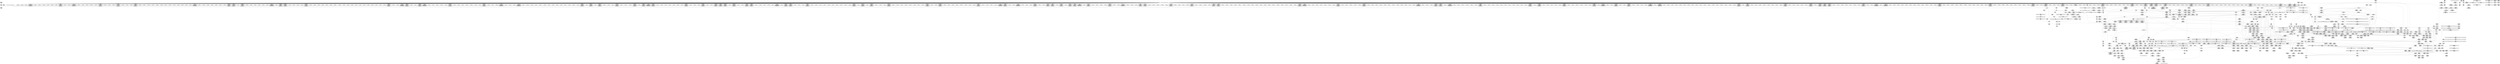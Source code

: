 digraph {
	CE0x55fb0e0 [shape=record,shape=Mrecord,label="{CE0x55fb0e0|get_current:tmp3|*SummSource*}"]
	CE0x5660740 [shape=record,shape=Mrecord,label="{CE0x5660740|i64*_getelementptr_inbounds_(_8_x_i64_,_8_x_i64_*___llvm_gcov_ctr154,_i64_0,_i64_0)|*Constant*|*SummSource*}"]
	CE0x564e930 [shape=record,shape=Mrecord,label="{CE0x564e930|avc_has_perm:entry|*SummSource*}"]
	CE0x55f6bf0 [shape=record,shape=Mrecord,label="{CE0x55f6bf0|selinux_quota_on:land.lhs.true2}"]
	CE0x5607330 [shape=record,shape=Mrecord,label="{CE0x5607330|%struct.task_struct*_(%struct.task_struct**)*_asm_movq_%gs:$_1:P_,$0_,_r,im,_dirflag_,_fpsr_,_flags_|*SummSource*}"]
	CE0x55fa5a0 [shape=record,shape=Mrecord,label="{CE0x55fa5a0|104:_%struct.inode*,_:_CRE_91,92_}"]
	CE0x5686250 [shape=record,shape=Mrecord,label="{CE0x5686250|12:_i32,_56:_i8*,_:_CRE_619,620_}"]
	CE0x564c9a0 [shape=record,shape=Mrecord,label="{CE0x564c9a0|104:_%struct.inode*,_:_CRE_220,221_}"]
	CE0x564b8e0 [shape=record,shape=Mrecord,label="{CE0x564b8e0|104:_%struct.inode*,_:_CRE_204,205_}"]
	CE0x567caa0 [shape=record,shape=Mrecord,label="{CE0x567caa0|12:_i32,_56:_i8*,_:_CRE_360,376_|*MultipleSource*|Function::inode_has_perm&Arg::inode::|*LoadInst*|security/selinux/hooks.c,1627|security/selinux/hooks.c,1611}"]
	CE0x568ed20 [shape=record,shape=Mrecord,label="{CE0x568ed20|12:_i32,_56:_i8*,_:_CRE_924,925_}"]
	CE0x5684110 [shape=record,shape=Mrecord,label="{CE0x5684110|12:_i32,_56:_i8*,_:_CRE_591,592_}"]
	CE0x5629320 [shape=record,shape=Mrecord,label="{CE0x5629320|inode_has_perm:tmp2|*SummSink*}"]
	CE0x68f1e90 [shape=record,shape=Mrecord,label="{CE0x68f1e90|selinux_quota_on:tmp7|security/selinux/hooks.c,2044|*SummSource*}"]
	CE0x565a3a0 [shape=record,shape=Mrecord,label="{CE0x565a3a0|12:_i32,_56:_i8*,_:_CRE_72,76_|*MultipleSource*|Function::inode_has_perm&Arg::inode::|*LoadInst*|security/selinux/hooks.c,1627|security/selinux/hooks.c,1611}"]
	CE0x5645760 [shape=record,shape=Mrecord,label="{CE0x5645760|i8_10|*Constant*|*SummSource*}"]
	CE0x56915b0 [shape=record,shape=Mrecord,label="{CE0x56915b0|inode_has_perm:tmp6|*LoadInst*|security/selinux/hooks.c,1611}"]
	CE0x5696660 [shape=record,shape=Mrecord,label="{CE0x5696660|i32_10|*Constant*|*SummSource*}"]
	CE0x562bc10 [shape=record,shape=Mrecord,label="{CE0x562bc10|cred_sid:tmp2|*SummSink*}"]
	CE0x5676a50 [shape=record,shape=Mrecord,label="{CE0x5676a50|12:_i32,_56:_i8*,_:_CRE_241,242_}"]
	CE0x56c1fa0 [shape=record,shape=Mrecord,label="{CE0x56c1fa0|__validate_creds:tmp9|include/linux/cred.h,175}"]
	CE0x5665ac0 [shape=record,shape=Mrecord,label="{CE0x5665ac0|i64_2|*Constant*}"]
	CE0x568b8e0 [shape=record,shape=Mrecord,label="{CE0x568b8e0|12:_i32,_56:_i8*,_:_CRE_880,881_}"]
	CE0x56180b0 [shape=record,shape=Mrecord,label="{CE0x56180b0|selinux_quota_on:if.then}"]
	CE0x568b090 [shape=record,shape=Mrecord,label="{CE0x568b090|12:_i32,_56:_i8*,_:_CRE_873,874_}"]
	CE0x5600260 [shape=record,shape=Mrecord,label="{CE0x5600260|selinux_quota_on:tmp14|security/selinux/hooks.c,2044|*SummSource*}"]
	CE0x55fcfd0 [shape=record,shape=Mrecord,label="{CE0x55fcfd0|_call_void_lockdep_rcu_suspicious(i8*_getelementptr_inbounds_(_25_x_i8_,_25_x_i8_*_.str3,_i32_0,_i32_0),_i32_2044,_i8*_getelementptr_inbounds_(_45_x_i8_,_45_x_i8_*_.str12,_i32_0,_i32_0))_#10,_!dbg_!27728|security/selinux/hooks.c,2044}"]
	CE0x5601280 [shape=record,shape=Mrecord,label="{CE0x5601280|12:_i32,_56:_i8*,_:_CRE_12,16_|*MultipleSource*|Function::inode_has_perm&Arg::inode::|*LoadInst*|security/selinux/hooks.c,1627|security/selinux/hooks.c,1611}"]
	CE0x5689320 [shape=record,shape=Mrecord,label="{CE0x5689320|12:_i32,_56:_i8*,_:_CRE_800,804_|*MultipleSource*|Function::inode_has_perm&Arg::inode::|*LoadInst*|security/selinux/hooks.c,1627|security/selinux/hooks.c,1611}"]
	CE0x564efb0 [shape=record,shape=Mrecord,label="{CE0x564efb0|i32_(i32,_i32,_i16,_i32,_%struct.common_audit_data*)*_bitcast_(i32_(i32,_i32,_i16,_i32,_%struct.common_audit_data.495*)*_avc_has_perm_to_i32_(i32,_i32,_i16,_i32,_%struct.common_audit_data*)*)|*Constant*|*SummSource*}"]
	CE0x5626e80 [shape=record,shape=Mrecord,label="{CE0x5626e80|inode_has_perm:do.body|*SummSource*}"]
	CE0x5625af0 [shape=record,shape=Mrecord,label="{CE0x5625af0|i64*_getelementptr_inbounds_(_2_x_i64_,_2_x_i64_*___llvm_gcov_ctr98,_i64_0,_i64_1)|*Constant*|*SummSource*}"]
	CE0x5678830 [shape=record,shape=Mrecord,label="{CE0x5678830|12:_i32,_56:_i8*,_:_CRE_265,266_}"]
	CE0x5682bb0 [shape=record,shape=Mrecord,label="{CE0x5682bb0|12:_i32,_56:_i8*,_:_CRE_573,574_}"]
	CE0x568d690 [shape=record,shape=Mrecord,label="{CE0x568d690|12:_i32,_56:_i8*,_:_CRE_905,906_}"]
	CE0x5675040 [shape=record,shape=Mrecord,label="{CE0x5675040|12:_i32,_56:_i8*,_:_CRE_195,196_}"]
	CE0x567e640 [shape=record,shape=Mrecord,label="{CE0x567e640|12:_i32,_56:_i8*,_:_CRE_472,473_}"]
	CE0x55f1690 [shape=record,shape=Mrecord,label="{CE0x55f1690|selinux_quota_on:call|security/selinux/hooks.c,2044|*SummSource*}"]
	CE0x5677b20 [shape=record,shape=Mrecord,label="{CE0x5677b20|12:_i32,_56:_i8*,_:_CRE_254,255_}"]
	CE0x5674590 [shape=record,shape=Mrecord,label="{CE0x5674590|12:_i32,_56:_i8*,_:_CRE_186,187_}"]
	CE0x55ffee0 [shape=record,shape=Mrecord,label="{CE0x55ffee0|dentry_has_perm:bb|*SummSink*}"]
	CE0x56a2530 [shape=record,shape=Mrecord,label="{CE0x56a2530|inode_has_perm:tmp8|security/selinux/hooks.c,1611|*SummSource*}"]
	CE0x56a4b20 [shape=record,shape=Mrecord,label="{CE0x56a4b20|inode_has_perm:tmp12|security/selinux/hooks.c,1612}"]
	CE0x5667750 [shape=record,shape=Mrecord,label="{CE0x5667750|inode_has_perm:entry|*SummSource*}"]
	CE0x5699800 [shape=record,shape=Mrecord,label="{CE0x5699800|inode_has_perm:tmp17|security/selinux/hooks.c,1617|*SummSource*}"]
	CE0x5688cf0 [shape=record,shape=Mrecord,label="{CE0x5688cf0|12:_i32,_56:_i8*,_:_CRE_768,776_|*MultipleSource*|Function::inode_has_perm&Arg::inode::|*LoadInst*|security/selinux/hooks.c,1627|security/selinux/hooks.c,1611}"]
	CE0x568ee50 [shape=record,shape=Mrecord,label="{CE0x568ee50|12:_i32,_56:_i8*,_:_CRE_925,926_}"]
	CE0x562a0c0 [shape=record,shape=Mrecord,label="{CE0x562a0c0|i64*_getelementptr_inbounds_(_5_x_i64_,_5_x_i64_*___llvm_gcov_ctr155,_i64_0,_i64_0)|*Constant*|*SummSink*}"]
	CE0x565ff40 [shape=record,shape=Mrecord,label="{CE0x565ff40|i32_1609|*Constant*|*SummSink*}"]
	CE0x5646e70 [shape=record,shape=Mrecord,label="{CE0x5646e70|i32_5|*Constant*|*SummSource*}"]
	CE0x5608640 [shape=record,shape=Mrecord,label="{CE0x5608640|dentry_has_perm:entry|*SummSource*}"]
	CE0x569c180 [shape=record,shape=Mrecord,label="{CE0x569c180|COLLAPSED:_CMRE:_elem_0:default:}"]
	CE0x569c070 [shape=record,shape=Mrecord,label="{CE0x569c070|GLOBAL:creds_are_invalid|*Constant*|*SummSource*}"]
	CE0x5685540 [shape=record,shape=Mrecord,label="{CE0x5685540|12:_i32,_56:_i8*,_:_CRE_608,609_}"]
	CE0x56246b0 [shape=record,shape=Mrecord,label="{CE0x56246b0|104:_%struct.inode*,_:_CRE_168,169_}"]
	CE0x5618dc0 [shape=record,shape=Mrecord,label="{CE0x5618dc0|inode_has_perm:if.then}"]
	CE0x5613c00 [shape=record,shape=Mrecord,label="{CE0x5613c00|get_current:entry}"]
	CE0x56a1d80 [shape=record,shape=Mrecord,label="{CE0x56a1d80|inode_has_perm:tmp7|security/selinux/hooks.c,1611|*SummSink*}"]
	CE0x5660c50 [shape=record,shape=Mrecord,label="{CE0x5660c50|__validate_creds:tmp1}"]
	CE0x5673600 [shape=record,shape=Mrecord,label="{CE0x5673600|12:_i32,_56:_i8*,_:_CRE_177,178_}"]
	CE0x5684cf0 [shape=record,shape=Mrecord,label="{CE0x5684cf0|12:_i32,_56:_i8*,_:_CRE_601,602_}"]
	CE0x56a4550 [shape=record,shape=Mrecord,label="{CE0x56a4550|inode_has_perm:tmp11|security/selinux/hooks.c,1612|*SummSource*}"]
	CE0x568b680 [shape=record,shape=Mrecord,label="{CE0x568b680|12:_i32,_56:_i8*,_:_CRE_878,879_}"]
	CE0x5688690 [shape=record,shape=Mrecord,label="{CE0x5688690|12:_i32,_56:_i8*,_:_CRE_744,752_|*MultipleSource*|Function::inode_has_perm&Arg::inode::|*LoadInst*|security/selinux/hooks.c,1627|security/selinux/hooks.c,1611}"]
	CE0x564bd90 [shape=record,shape=Mrecord,label="{CE0x564bd90|104:_%struct.inode*,_:_CRE_209,210_}"]
	CE0x56480e0 [shape=record,shape=Mrecord,label="{CE0x56480e0|__validate_creds:tmp4|include/linux/cred.h,173}"]
	CE0x566a030 [shape=record,shape=Mrecord,label="{CE0x566a030|_call_void_mcount()_#3}"]
	CE0x56467c0 [shape=record,shape=Mrecord,label="{CE0x56467c0|dentry_has_perm:dentry1|security/selinux/hooks.c,1631|*SummSink*}"]
	CE0x565ae20 [shape=record,shape=Mrecord,label="{CE0x565ae20|__validate_creds:tmp|*SummSource*}"]
	CE0x5685d90 [shape=record,shape=Mrecord,label="{CE0x5685d90|12:_i32,_56:_i8*,_:_CRE_615,616_}"]
	CE0x564e350 [shape=record,shape=Mrecord,label="{CE0x564e350|inode_has_perm:tmp18|security/selinux/hooks.c,1617}"]
	CE0x565f2f0 [shape=record,shape=Mrecord,label="{CE0x565f2f0|cred_sid:tmp|*SummSink*}"]
	CE0x5664a70 [shape=record,shape=Mrecord,label="{CE0x5664a70|12:_i32,_56:_i8*,_:_CRE_32,40_|*MultipleSource*|Function::inode_has_perm&Arg::inode::|*LoadInst*|security/selinux/hooks.c,1627|security/selinux/hooks.c,1611}"]
	CE0x5699600 [shape=record,shape=Mrecord,label="{CE0x5699600|inode_has_perm:tmp17|security/selinux/hooks.c,1617}"]
	CE0x5664850 [shape=record,shape=Mrecord,label="{CE0x5664850|12:_i32,_56:_i8*,_:_CRE_24,32_|*MultipleSource*|Function::inode_has_perm&Arg::inode::|*LoadInst*|security/selinux/hooks.c,1627|security/selinux/hooks.c,1611}"]
	CE0x567d350 [shape=record,shape=Mrecord,label="{CE0x567d350|12:_i32,_56:_i8*,_:_CRE_400,408_|*MultipleSource*|Function::inode_has_perm&Arg::inode::|*LoadInst*|security/selinux/hooks.c,1627|security/selinux/hooks.c,1611}"]
	CE0x566ff00 [shape=record,shape=Mrecord,label="{CE0x566ff00|i64*_getelementptr_inbounds_(_8_x_i64_,_8_x_i64_*___llvm_gcov_ctr154,_i64_0,_i64_6)|*Constant*}"]
	CE0x567eca0 [shape=record,shape=Mrecord,label="{CE0x567eca0|12:_i32,_56:_i8*,_:_CRE_475,476_}"]
	CE0x5687780 [shape=record,shape=Mrecord,label="{CE0x5687780|12:_i32,_56:_i8*,_:_CRE_684,688_|*MultipleSource*|Function::inode_has_perm&Arg::inode::|*LoadInst*|security/selinux/hooks.c,1627|security/selinux/hooks.c,1611}"]
	CE0x5616ea0 [shape=record,shape=Mrecord,label="{CE0x5616ea0|i32_32768|*Constant*|*SummSink*}"]
	CE0x568e4d0 [shape=record,shape=Mrecord,label="{CE0x568e4d0|12:_i32,_56:_i8*,_:_CRE_917,918_}"]
	CE0x568d7c0 [shape=record,shape=Mrecord,label="{CE0x568d7c0|12:_i32,_56:_i8*,_:_CRE_906,907_}"]
	CE0x5666db0 [shape=record,shape=Mrecord,label="{CE0x5666db0|dentry_has_perm:type|security/selinux/hooks.c,1630}"]
	CE0x5646cc0 [shape=record,shape=Mrecord,label="{CE0x5646cc0|i32_5|*Constant*|*SummSink*}"]
	CE0x55f9870 [shape=record,shape=Mrecord,label="{CE0x55f9870|i32_0|*Constant*}"]
	CE0x566bb80 [shape=record,shape=Mrecord,label="{CE0x566bb80|cred_sid:tmp6|security/selinux/hooks.c,197|*SummSink*}"]
	CE0x569d310 [shape=record,shape=Mrecord,label="{CE0x569d310|avc_has_perm:tclass|Function::avc_has_perm&Arg::tclass::|*SummSource*}"]
	"CONST[source:1(input),value:2(dynamic)][purpose:{object}][SrcIdx:0]"
	CE0x564b430 [shape=record,shape=Mrecord,label="{CE0x564b430|104:_%struct.inode*,_:_CRE_199,200_}"]
	CE0x5683eb0 [shape=record,shape=Mrecord,label="{CE0x5683eb0|12:_i32,_56:_i8*,_:_CRE_589,590_}"]
	CE0x56c13a0 [shape=record,shape=Mrecord,label="{CE0x56c13a0|0:_i32,_4:_i32,_8:_i32,_12:_i32,_:_CMRE_20,24_|*MultipleSource*|security/selinux/hooks.c,196|*LoadInst*|security/selinux/hooks.c,196|security/selinux/hooks.c,197}"]
	CE0x565b7d0 [shape=record,shape=Mrecord,label="{CE0x565b7d0|104:_%struct.inode*,_:_CRE_221,222_}"]
	CE0x569da70 [shape=record,shape=Mrecord,label="{CE0x569da70|avc_has_perm:requested|Function::avc_has_perm&Arg::requested::|*SummSink*}"]
	CE0x56c1680 [shape=record,shape=Mrecord,label="{CE0x56c1680|cred_sid:tmp6|security/selinux/hooks.c,197|*SummSource*}"]
	CE0x5606bc0 [shape=record,shape=Mrecord,label="{CE0x5606bc0|dentry_has_perm:cred|Function::dentry_has_perm&Arg::cred::|*SummSink*}"]
	CE0x567c260 [shape=record,shape=Mrecord,label="{CE0x567c260|12:_i32,_56:_i8*,_:_CRE_328,336_|*MultipleSource*|Function::inode_has_perm&Arg::inode::|*LoadInst*|security/selinux/hooks.c,1627|security/selinux/hooks.c,1611}"]
	CE0x56694c0 [shape=record,shape=Mrecord,label="{CE0x56694c0|0:_i8,_8:_%struct.dentry*,_24:_%struct.selinux_audit_data*,_:_SCMRE_0,1_|*MultipleSource*|security/selinux/hooks.c,1630|security/selinux/hooks.c, 1628}"]
	CE0x568f570 [shape=record,shape=Mrecord,label="{CE0x568f570|12:_i32,_56:_i8*,_:_CRE_931,932_}"]
	CE0x562c910 [shape=record,shape=Mrecord,label="{CE0x562c910|dentry_has_perm:tmp1|*SummSource*}"]
	CE0x568ddb0 [shape=record,shape=Mrecord,label="{CE0x568ddb0|12:_i32,_56:_i8*,_:_CRE_911,912_}"]
	CE0x569f950 [shape=record,shape=Mrecord,label="{CE0x569f950|inode_has_perm:lnot1|security/selinux/hooks.c,1611|*SummSource*}"]
	CE0x569aa80 [shape=record,shape=Mrecord,label="{CE0x569aa80|i64*_getelementptr_inbounds_(_8_x_i64_,_8_x_i64_*___llvm_gcov_ctr154,_i64_0,_i64_7)|*Constant*|*SummSource*}"]
	CE0x56753d0 [shape=record,shape=Mrecord,label="{CE0x56753d0|12:_i32,_56:_i8*,_:_CRE_198,199_}"]
	CE0x55f1320 [shape=record,shape=Mrecord,label="{CE0x55f1320|selinux_quota_on:do.body|*SummSource*}"]
	CE0x569fbf0 [shape=record,shape=Mrecord,label="{CE0x569fbf0|inode_has_perm:conv|security/selinux/hooks.c,1611}"]
	CE0x567c690 [shape=record,shape=Mrecord,label="{CE0x567c690|12:_i32,_56:_i8*,_:_CRE_344,352_|*MultipleSource*|Function::inode_has_perm&Arg::inode::|*LoadInst*|security/selinux/hooks.c,1627|security/selinux/hooks.c,1611}"]
	CE0x55fa210 [shape=record,shape=Mrecord,label="{CE0x55fa210|104:_%struct.inode*,_:_CRE_89,90_}"]
	CE0x56a0b60 [shape=record,shape=Mrecord,label="{CE0x56a0b60|GLOBAL:llvm.expect.i64|*Constant*|*SummSink*}"]
	CE0x5674330 [shape=record,shape=Mrecord,label="{CE0x5674330|12:_i32,_56:_i8*,_:_CRE_184,185_}"]
	CE0x55fd6a0 [shape=record,shape=Mrecord,label="{CE0x55fd6a0|i64*_getelementptr_inbounds_(_11_x_i64_,_11_x_i64_*___llvm_gcov_ctr152,_i64_0,_i64_8)|*Constant*|*SummSource*}"]
	CE0x564c280 [shape=record,shape=Mrecord,label="{CE0x564c280|104:_%struct.inode*,_:_CRE_214,215_}"]
	CE0x560d5f0 [shape=record,shape=Mrecord,label="{CE0x560d5f0|__validate_creds:tmp2|include/linux/cred.h,173|*SummSource*}"]
	CE0x5647fd0 [shape=record,shape=Mrecord,label="{CE0x5647fd0|__validate_creds:tmp3|include/linux/cred.h,173|*SummSink*}"]
	CE0x5658740 [shape=record,shape=Mrecord,label="{CE0x5658740|__validate_creds:tmp1|*SummSink*}"]
	CE0x561a9b0 [shape=record,shape=Mrecord,label="{CE0x561a9b0|dentry_has_perm:dentry|Function::dentry_has_perm&Arg::dentry::}"]
	CE0x5678f50 [shape=record,shape=Mrecord,label="{CE0x5678f50|12:_i32,_56:_i8*,_:_CRE_271,272_}"]
	CE0x56064e0 [shape=record,shape=Mrecord,label="{CE0x56064e0|_call_void_mcount()_#3}"]
	CE0x5657420 [shape=record,shape=Mrecord,label="{CE0x5657420|_call_void___validate_creds(%struct.cred*_%cred,_i8*_getelementptr_inbounds_(_25_x_i8_,_25_x_i8_*_.str3,_i32_0,_i32_0),_i32_1609)_#10,_!dbg_!27719|security/selinux/hooks.c,1609|*SummSource*}"]
	CE0x5685c60 [shape=record,shape=Mrecord,label="{CE0x5685c60|12:_i32,_56:_i8*,_:_CRE_614,615_}"]
	CE0x564c3b0 [shape=record,shape=Mrecord,label="{CE0x564c3b0|104:_%struct.inode*,_:_CRE_215,216_}"]
	CE0x5683b20 [shape=record,shape=Mrecord,label="{CE0x5683b20|12:_i32,_56:_i8*,_:_CRE_586,587_}"]
	CE0x5690bf0 [shape=record,shape=Mrecord,label="{CE0x5690bf0|12:_i32,_56:_i8*,_:_CRE_981,982_}"]
	CE0x564a110 [shape=record,shape=Mrecord,label="{CE0x564a110|__validate_creds:call|include/linux/cred.h,173|*SummSink*}"]
	CE0x56b97f0 [shape=record,shape=Mrecord,label="{CE0x56b97f0|i32_3|*Constant*|*SummSink*}"]
	CE0x5653830 [shape=record,shape=Mrecord,label="{CE0x5653830|28:_i32,_32:_i16,_:_CRE_32,34_|*MultipleSource*|*LoadInst*|security/selinux/hooks.c,1615|security/selinux/hooks.c,1615|security/selinux/hooks.c,1617}"]
	CE0x56c0680 [shape=record,shape=Mrecord,label="{CE0x56c0680|0:_i32,_4:_i32,_8:_i32,_12:_i32,_:_CMRE_0,4_|*MultipleSource*|security/selinux/hooks.c,196|*LoadInst*|security/selinux/hooks.c,196|security/selinux/hooks.c,197}"]
	CE0x569b600 [shape=record,shape=Mrecord,label="{CE0x569b600|inode_has_perm:tmp20|security/selinux/hooks.c,1618|*SummSource*}"]
	CE0x5627700 [shape=record,shape=Mrecord,label="{CE0x5627700|i64*_getelementptr_inbounds_(_8_x_i64_,_8_x_i64_*___llvm_gcov_ctr154,_i64_0,_i64_2)|*Constant*}"]
	CE0x568f7d0 [shape=record,shape=Mrecord,label="{CE0x568f7d0|12:_i32,_56:_i8*,_:_CRE_933,934_}"]
	CE0x56227f0 [shape=record,shape=Mrecord,label="{CE0x56227f0|_call_void_mcount()_#3|*SummSink*}"]
	CE0x565f9c0 [shape=record,shape=Mrecord,label="{CE0x565f9c0|i64*_getelementptr_inbounds_(_8_x_i64_,_8_x_i64_*___llvm_gcov_ctr154,_i64_0,_i64_1)|*Constant*}"]
	CE0x56561b0 [shape=record,shape=Mrecord,label="{CE0x56561b0|i64_1|*Constant*}"]
	CE0x5616a10 [shape=record,shape=Mrecord,label="{CE0x5616a10|inode_has_perm:if.end|*SummSink*}"]
	CE0x568ffd0 [shape=record,shape=Mrecord,label="{CE0x568ffd0|12:_i32,_56:_i8*,_:_CRE_960,968_|*MultipleSource*|Function::inode_has_perm&Arg::inode::|*LoadInst*|security/selinux/hooks.c,1627|security/selinux/hooks.c,1611}"]
	CE0x5690df0 [shape=record,shape=Mrecord,label="{CE0x5690df0|12:_i32,_56:_i8*,_:_CRE_983,984_}"]
	CE0x5663410 [shape=record,shape=Mrecord,label="{CE0x5663410|__validate_creds:call|include/linux/cred.h,173|*SummSource*}"]
	CE0x56826f0 [shape=record,shape=Mrecord,label="{CE0x56826f0|12:_i32,_56:_i8*,_:_CRE_569,570_}"]
	CE0x55fa6d0 [shape=record,shape=Mrecord,label="{CE0x55fa6d0|104:_%struct.inode*,_:_CRE_93,94_}"]
	CE0x565e010 [shape=record,shape=Mrecord,label="{CE0x565e010|get_current:tmp|*SummSource*}"]
	CE0x5616260 [shape=record,shape=Mrecord,label="{CE0x5616260|_ret_i32_%call5,_!dbg_!27740|security/selinux/hooks.c,2046|*SummSink*}"]
	CE0x5622490 [shape=record,shape=Mrecord,label="{CE0x5622490|dentry_has_perm:tmp2|*SummSink*}"]
	CE0x5656ab0 [shape=record,shape=Mrecord,label="{CE0x5656ab0|i64*_getelementptr_inbounds_(_8_x_i64_,_8_x_i64_*___llvm_gcov_ctr154,_i64_0,_i64_1)|*Constant*|*SummSource*}"]
	CE0x55fd090 [shape=record,shape=Mrecord,label="{CE0x55fd090|GLOBAL:current_task|Global_var:current_task|*SummSource*}"]
	CE0x56825c0 [shape=record,shape=Mrecord,label="{CE0x56825c0|12:_i32,_56:_i8*,_:_CRE_568,569_}"]
	CE0x56254c0 [shape=record,shape=Mrecord,label="{CE0x56254c0|104:_%struct.inode*,_:_CRE_183,184_}"]
	CE0x55f0b10 [shape=record,shape=Mrecord,label="{CE0x55f0b10|selinux_quota_on:do.end|*SummSource*}"]
	CE0x562a8b0 [shape=record,shape=Mrecord,label="{CE0x562a8b0|inode_has_perm:i_flags|security/selinux/hooks.c,1611}"]
	CE0x569ffe0 [shape=record,shape=Mrecord,label="{CE0x569ffe0|inode_has_perm:lnot.ext|security/selinux/hooks.c,1611|*SummSource*}"]
	CE0x5699cd0 [shape=record,shape=Mrecord,label="{CE0x5699cd0|avc_has_perm:auditdata|Function::avc_has_perm&Arg::auditdata::|*SummSink*}"]
	CE0x564c150 [shape=record,shape=Mrecord,label="{CE0x564c150|104:_%struct.inode*,_:_CRE_213,214_}"]
	CE0x568a1a0 [shape=record,shape=Mrecord,label="{CE0x568a1a0|12:_i32,_56:_i8*,_:_CRE_856,864_|*MultipleSource*|Function::inode_has_perm&Arg::inode::|*LoadInst*|security/selinux/hooks.c,1627|security/selinux/hooks.c,1611}"]
	CE0x56a0350 [shape=record,shape=Mrecord,label="{CE0x56a0350|inode_has_perm:conv|security/selinux/hooks.c,1611|*SummSource*}"]
	CE0x565dab0 [shape=record,shape=Mrecord,label="{CE0x565dab0|104:_%struct.inode*,_:_CRE_313,314_}"]
	CE0x5668730 [shape=record,shape=Mrecord,label="{CE0x5668730|inode_has_perm:adp|Function::inode_has_perm&Arg::adp::}"]
	CE0x567c8b0 [shape=record,shape=Mrecord,label="{CE0x567c8b0|12:_i32,_56:_i8*,_:_CRE_352,360_|*MultipleSource*|Function::inode_has_perm&Arg::inode::|*LoadInst*|security/selinux/hooks.c,1627|security/selinux/hooks.c,1611}"]
	CE0x5667c50 [shape=record,shape=Mrecord,label="{CE0x5667c50|inode_has_perm:inode|Function::inode_has_perm&Arg::inode::}"]
	CE0x56292b0 [shape=record,shape=Mrecord,label="{CE0x56292b0|inode_has_perm:tmp2|*SummSource*}"]
	CE0x565a180 [shape=record,shape=Mrecord,label="{CE0x565a180|12:_i32,_56:_i8*,_:_CRE_64,72_|*MultipleSource*|Function::inode_has_perm&Arg::inode::|*LoadInst*|security/selinux/hooks.c,1627|security/selinux/hooks.c,1611}"]
	CE0x56839f0 [shape=record,shape=Mrecord,label="{CE0x56839f0|12:_i32,_56:_i8*,_:_CRE_585,586_}"]
	CE0x56674a0 [shape=record,shape=Mrecord,label="{CE0x56674a0|GLOBAL:inode_has_perm|*Constant*|*SummSink*}"]
	CE0x56845d0 [shape=record,shape=Mrecord,label="{CE0x56845d0|12:_i32,_56:_i8*,_:_CRE_595,596_}"]
	CE0x56740d0 [shape=record,shape=Mrecord,label="{CE0x56740d0|12:_i32,_56:_i8*,_:_CRE_182,183_}"]
	CE0x56a04f0 [shape=record,shape=Mrecord,label="{CE0x56a04f0|GLOBAL:llvm.expect.i64|*Constant*}"]
	CE0x569eba0 [shape=record,shape=Mrecord,label="{CE0x569eba0|inode_has_perm:and|security/selinux/hooks.c,1611|*SummSource*}"]
	CE0x569f590 [shape=record,shape=Mrecord,label="{CE0x569f590|inode_has_perm:lnot1|security/selinux/hooks.c,1611}"]
	CE0x562f5b0 [shape=record,shape=Mrecord,label="{CE0x562f5b0|i64_5|*Constant*|*SummSource*}"]
	CE0x565bc80 [shape=record,shape=Mrecord,label="{CE0x565bc80|104:_%struct.inode*,_:_CRE_232,240_|*MultipleSource*|Function::selinux_quota_on&Arg::dentry::|Function::dentry_has_perm&Arg::dentry::|security/selinux/hooks.c,1627}"]
	CE0x55f7cb0 [shape=record,shape=Mrecord,label="{CE0x55f7cb0|i64_2|*Constant*}"]
	CE0x564e7f0 [shape=record,shape=Mrecord,label="{CE0x564e7f0|inode_has_perm:call4|security/selinux/hooks.c,1617}"]
	CE0x561ad70 [shape=record,shape=Mrecord,label="{CE0x561ad70|selinux_quota_on:call5|security/selinux/hooks.c,2046|*SummSink*}"]
	CE0x56244d0 [shape=record,shape=Mrecord,label="{CE0x56244d0|104:_%struct.inode*,_:_CRE_166,167_}"]
	CE0x5676cd0 [shape=record,shape=Mrecord,label="{CE0x5676cd0|12:_i32,_56:_i8*,_:_CRE_242,243_}"]
	CE0x564bac0 [shape=record,shape=Mrecord,label="{CE0x564bac0|104:_%struct.inode*,_:_CRE_206,207_}"]
	CE0x5628430 [shape=record,shape=Mrecord,label="{CE0x5628430|inode_has_perm:return|*SummSource*}"]
	CE0x56578d0 [shape=record,shape=Mrecord,label="{CE0x56578d0|COLLAPSED:_GCMRE___llvm_gcov_ctr154_internal_global_8_x_i64_zeroinitializer:_elem_0:default:}"]
	CE0x56718f0 [shape=record,shape=Mrecord,label="{CE0x56718f0|cred_sid:cred|Function::cred_sid&Arg::cred::}"]
	CE0x5674b80 [shape=record,shape=Mrecord,label="{CE0x5674b80|12:_i32,_56:_i8*,_:_CRE_191,192_}"]
	CE0x56692a0 [shape=record,shape=Mrecord,label="{CE0x56692a0|dentry_has_perm:type|security/selinux/hooks.c,1630|*SummSource*}"]
	CE0x5612250 [shape=record,shape=Mrecord,label="{CE0x5612250|_call_void_mcount()_#3|*SummSink*}"]
	CE0x5647020 [shape=record,shape=Mrecord,label="{CE0x5647020|dentry_has_perm:d_inode|security/selinux/hooks.c,1627}"]
	CE0x5626920 [shape=record,shape=Mrecord,label="{CE0x5626920|selinux_quota_on:tobool1|security/selinux/hooks.c,2044}"]
	CE0x56285e0 [shape=record,shape=Mrecord,label="{CE0x56285e0|inode_has_perm:bb}"]
	CE0x56a0e40 [shape=record,shape=Mrecord,label="{CE0x56a0e40|i64_4|*Constant*}"]
	CE0x567ae30 [shape=record,shape=Mrecord,label="{CE0x567ae30|12:_i32,_56:_i8*,_:_CRE_297,298_}"]
	CE0x5605960 [shape=record,shape=Mrecord,label="{CE0x5605960|12:_i32,_56:_i8*,_:_CRE_151,152_}"]
	CE0x55fc260 [shape=record,shape=Mrecord,label="{CE0x55fc260|i32_2044|*Constant*|*SummSource*}"]
	CE0x5689130 [shape=record,shape=Mrecord,label="{CE0x5689130|12:_i32,_56:_i8*,_:_CRE_792,800_|*MultipleSource*|Function::inode_has_perm&Arg::inode::|*LoadInst*|security/selinux/hooks.c,1627|security/selinux/hooks.c,1611}"]
	CE0x5684830 [shape=record,shape=Mrecord,label="{CE0x5684830|12:_i32,_56:_i8*,_:_CRE_597,598_}"]
	CE0x5621c50 [shape=record,shape=Mrecord,label="{CE0x5621c50|104:_%struct.inode*,_:_CRE_160,161_}"]
	CE0x561b9e0 [shape=record,shape=Mrecord,label="{CE0x561b9e0|dentry_has_perm:av|Function::dentry_has_perm&Arg::av::|*SummSink*}"]
	CE0x56222a0 [shape=record,shape=Mrecord,label="{CE0x56222a0|i64*_getelementptr_inbounds_(_2_x_i64_,_2_x_i64_*___llvm_gcov_ctr153,_i64_0,_i64_0)|*Constant*|*SummSource*}"]
	CE0x5696f80 [shape=record,shape=Mrecord,label="{CE0x5696f80|inode_has_perm:tmp16|security/selinux/hooks.c,1615}"]
	CE0x565c810 [shape=record,shape=Mrecord,label="{CE0x565c810|104:_%struct.inode*,_:_CRE_280,288_|*MultipleSource*|Function::selinux_quota_on&Arg::dentry::|Function::dentry_has_perm&Arg::dentry::|security/selinux/hooks.c,1627}"]
	CE0x565a990 [shape=record,shape=Mrecord,label="{CE0x565a990|__validate_creds:file|Function::__validate_creds&Arg::file::}"]
	CE0x566a6f0 [shape=record,shape=Mrecord,label="{CE0x566a6f0|COLLAPSED:_GCMRE___llvm_gcov_ctr153_internal_global_2_x_i64_zeroinitializer:_elem_0:default:}"]
	CE0x56262c0 [shape=record,shape=Mrecord,label="{CE0x56262c0|dentry_has_perm:tmp|*SummSink*}"]
	CE0x56216b0 [shape=record,shape=Mrecord,label="{CE0x56216b0|104:_%struct.inode*,_:_CRE_154,155_}"]
	CE0x5682a80 [shape=record,shape=Mrecord,label="{CE0x5682a80|12:_i32,_56:_i8*,_:_CRE_572,573_}"]
	CE0x5678700 [shape=record,shape=Mrecord,label="{CE0x5678700|12:_i32,_56:_i8*,_:_CRE_264,265_}"]
	CE0x565d650 [shape=record,shape=Mrecord,label="{CE0x565d650|104:_%struct.inode*,_:_CRE_309,310_}"]
	CE0x55ff510 [shape=record,shape=Mrecord,label="{CE0x55ff510|selinux_quota_on:tmp11|security/selinux/hooks.c,2044}"]
	CE0x5691800 [shape=record,shape=Mrecord,label="{CE0x5691800|inode_has_perm:tmp6|*LoadInst*|security/selinux/hooks.c,1611|*SummSource*}"]
	CE0x5621140 [shape=record,shape=Mrecord,label="{CE0x5621140|104:_%struct.inode*,_:_CRE_148,149_}"]
	CE0x56677e0 [shape=record,shape=Mrecord,label="{CE0x56677e0|inode_has_perm:entry|*SummSink*}"]
	CE0x56678c0 [shape=record,shape=Mrecord,label="{CE0x56678c0|inode_has_perm:cred|Function::inode_has_perm&Arg::cred::}"]
	CE0x5602a90 [shape=record,shape=Mrecord,label="{CE0x5602a90|i8*_getelementptr_inbounds_(_45_x_i8_,_45_x_i8_*_.str12,_i32_0,_i32_0)|*Constant*|*SummSink*}"]
	CE0x5691390 [shape=record,shape=Mrecord,label="{CE0x5691390|12:_i32,_56:_i8*,_:_CRE_1000,1008_|*MultipleSource*|Function::inode_has_perm&Arg::inode::|*LoadInst*|security/selinux/hooks.c,1627|security/selinux/hooks.c,1611}"]
	CE0x56217a0 [shape=record,shape=Mrecord,label="{CE0x56217a0|104:_%struct.inode*,_:_CRE_155,156_}"]
	CE0x567b1c0 [shape=record,shape=Mrecord,label="{CE0x567b1c0|12:_i32,_56:_i8*,_:_CRE_300,301_}"]
	CE0x5668a90 [shape=record,shape=Mrecord,label="{CE0x5668a90|inode_has_perm:adp|Function::inode_has_perm&Arg::adp::|*SummSink*}"]
	CE0x56a1a10 [shape=record,shape=Mrecord,label="{CE0x56a1a10|inode_has_perm:tmp8|security/selinux/hooks.c,1611}"]
	CE0x5621200 [shape=record,shape=Mrecord,label="{CE0x5621200|104:_%struct.inode*,_:_CRE_149,150_}"]
	CE0x567fb00 [shape=record,shape=Mrecord,label="{CE0x567fb00|12:_i32,_56:_i8*,_:_CRE_488,496_|*MultipleSource*|Function::inode_has_perm&Arg::inode::|*LoadInst*|security/selinux/hooks.c,1627|security/selinux/hooks.c,1611}"]
	CE0x569b1b0 [shape=record,shape=Mrecord,label="{CE0x569b1b0|inode_has_perm:tmp20|security/selinux/hooks.c,1618}"]
	CE0x56214d0 [shape=record,shape=Mrecord,label="{CE0x56214d0|104:_%struct.inode*,_:_CRE_152,153_}"]
	CE0x5605110 [shape=record,shape=Mrecord,label="{CE0x5605110|12:_i32,_56:_i8*,_:_CRE_144,145_}"]
	CE0x568c850 [shape=record,shape=Mrecord,label="{CE0x568c850|12:_i32,_56:_i8*,_:_CRE_893,894_}"]
	CE0x5680e80 [shape=record,shape=Mrecord,label="{CE0x5680e80|12:_i32,_56:_i8*,_:_CRE_544,552_|*MultipleSource*|Function::inode_has_perm&Arg::inode::|*LoadInst*|security/selinux/hooks.c,1627|security/selinux/hooks.c,1611}"]
	CE0x55fcc50 [shape=record,shape=Mrecord,label="{CE0x55fcc50|selinux_quota_on:tmp16|security/selinux/hooks.c,2044|*SummSink*}"]
	CE0x568bda0 [shape=record,shape=Mrecord,label="{CE0x568bda0|12:_i32,_56:_i8*,_:_CRE_884,885_}"]
	CE0x565a820 [shape=record,shape=Mrecord,label="{CE0x565a820|cred_sid:tmp3|*SummSink*}"]
	CE0x5670e80 [shape=record,shape=Mrecord,label="{CE0x5670e80|inode_has_perm:call|security/selinux/hooks.c,1614|*SummSink*}"]
	CE0x56252e0 [shape=record,shape=Mrecord,label="{CE0x56252e0|104:_%struct.inode*,_:_CRE_181,182_}"]
	CE0x56243e0 [shape=record,shape=Mrecord,label="{CE0x56243e0|104:_%struct.inode*,_:_CRE_165,166_}"]
	CE0x565a7b0 [shape=record,shape=Mrecord,label="{CE0x565a7b0|cred_sid:tmp3|*SummSource*}"]
	CE0x567ee50 [shape=record,shape=Mrecord,label="{CE0x567ee50|12:_i32,_56:_i8*,_:_CRE_477,478_}"]
	CE0x5603060 [shape=record,shape=Mrecord,label="{CE0x5603060|i32_78|*Constant*}"]
	CE0x564be80 [shape=record,shape=Mrecord,label="{CE0x564be80|104:_%struct.inode*,_:_CRE_210,211_}"]
	CE0x55ff2f0 [shape=record,shape=Mrecord,label="{CE0x55ff2f0|selinux_quota_on:tmp5|security/selinux/hooks.c,2044|*SummSink*}"]
	CE0x5670210 [shape=record,shape=Mrecord,label="{CE0x5670210|i64*_getelementptr_inbounds_(_8_x_i64_,_8_x_i64_*___llvm_gcov_ctr154,_i64_0,_i64_6)|*Constant*|*SummSink*}"]
	CE0x5658e50 [shape=record,shape=Mrecord,label="{CE0x5658e50|i32_512|*Constant*}"]
	CE0x56520b0 [shape=record,shape=Mrecord,label="{CE0x56520b0|__validate_creds:tmp7|include/linux/cred.h,174}"]
	CE0x5623590 [shape=record,shape=Mrecord,label="{CE0x5623590|i64*_getelementptr_inbounds_(_2_x_i64_,_2_x_i64_*___llvm_gcov_ctr153,_i64_0,_i64_0)|*Constant*|*SummSink*}"]
	CE0x5683660 [shape=record,shape=Mrecord,label="{CE0x5683660|12:_i32,_56:_i8*,_:_CRE_582,583_}"]
	CE0x562aef0 [shape=record,shape=Mrecord,label="{CE0x562aef0|inode_has_perm:tmp3|*SummSource*}"]
	"CONST[source:0(mediator),value:2(dynamic)][purpose:{subject}][SrcIdx:3]"
	CE0x5666f90 [shape=record,shape=Mrecord,label="{CE0x5666f90|GLOBAL:inode_has_perm|*Constant*}"]
	CE0x5696e00 [shape=record,shape=Mrecord,label="{CE0x5696e00|inode_has_perm:tmp15|*LoadInst*|security/selinux/hooks.c,1615|*SummSource*}"]
	CE0x55fcda0 [shape=record,shape=Mrecord,label="{CE0x55fcda0|i8_1|*Constant*|*SummSource*}"]
	CE0x567b2f0 [shape=record,shape=Mrecord,label="{CE0x567b2f0|12:_i32,_56:_i8*,_:_CRE_301,302_}"]
	CE0x5621a70 [shape=record,shape=Mrecord,label="{CE0x5621a70|104:_%struct.inode*,_:_CRE_158,159_}"]
	CE0x569a7d0 [shape=record,shape=Mrecord,label="{CE0x569a7d0|inode_has_perm:retval.0|*SummSink*}"]
	CE0x5675500 [shape=record,shape=Mrecord,label="{CE0x5675500|12:_i32,_56:_i8*,_:_CRE_199,200_}"]
	CE0x5616480 [shape=record,shape=Mrecord,label="{CE0x5616480|get_current:bb}"]
	CE0x5678960 [shape=record,shape=Mrecord,label="{CE0x5678960|12:_i32,_56:_i8*,_:_CRE_266,267_}"]
	CE0x55fb5c0 [shape=record,shape=Mrecord,label="{CE0x55fb5c0|selinux_quota_on:tmp4|security/selinux/hooks.c,2044|*SummSink*}"]
	CE0x5685080 [shape=record,shape=Mrecord,label="{CE0x5685080|12:_i32,_56:_i8*,_:_CRE_604,605_}"]
	CE0x55f69e0 [shape=record,shape=Mrecord,label="{CE0x55f69e0|selinux_quota_on:tmp1|*SummSource*}"]
	CE0x56720a0 [shape=record,shape=Mrecord,label="{CE0x56720a0|12:_i32,_56:_i8*,_:_CRE_159,160_}"]
	CE0x56771a0 [shape=record,shape=Mrecord,label="{CE0x56771a0|12:_i32,_56:_i8*,_:_CRE_246,247_}"]
	CE0x55ffa10 [shape=record,shape=Mrecord,label="{CE0x55ffa10|_call_void_lockdep_rcu_suspicious(i8*_getelementptr_inbounds_(_25_x_i8_,_25_x_i8_*_.str3,_i32_0,_i32_0),_i32_2044,_i8*_getelementptr_inbounds_(_45_x_i8_,_45_x_i8_*_.str12,_i32_0,_i32_0))_#10,_!dbg_!27728|security/selinux/hooks.c,2044|*SummSink*}"]
	CE0x5612c50 [shape=record,shape=Mrecord,label="{CE0x5612c50|selinux_quota_on:tmp21|security/selinux/hooks.c,2044}"]
	CE0x5604b60 [shape=record,shape=Mrecord,label="{CE0x5604b60|i64*_getelementptr_inbounds_(_11_x_i64_,_11_x_i64_*___llvm_gcov_ctr152,_i64_0,_i64_0)|*Constant*|*SummSink*}"]
	CE0x565aae0 [shape=record,shape=Mrecord,label="{CE0x565aae0|__validate_creds:file|Function::__validate_creds&Arg::file::|*SummSource*}"]
	CE0x56640a0 [shape=record,shape=Mrecord,label="{CE0x56640a0|i32_1609|*Constant*|*SummSource*}"]
	CE0x55fbf40 [shape=record,shape=Mrecord,label="{CE0x55fbf40|i64*_getelementptr_inbounds_(_11_x_i64_,_11_x_i64_*___llvm_gcov_ctr152,_i64_0,_i64_6)|*Constant*|*SummSource*}"]
	CE0x5647390 [shape=record,shape=Mrecord,label="{CE0x5647390|104:_%struct.inode*,_:_CRE_8,12_|*MultipleSource*|Function::selinux_quota_on&Arg::dentry::|Function::dentry_has_perm&Arg::dentry::|security/selinux/hooks.c,1627}"]
	CE0x56733a0 [shape=record,shape=Mrecord,label="{CE0x56733a0|12:_i32,_56:_i8*,_:_CRE_175,176_}"]
	CE0x56242f0 [shape=record,shape=Mrecord,label="{CE0x56242f0|104:_%struct.inode*,_:_CRE_164,165_}"]
	CE0x568e990 [shape=record,shape=Mrecord,label="{CE0x568e990|12:_i32,_56:_i8*,_:_CRE_921,922_}"]
	CE0x5677660 [shape=record,shape=Mrecord,label="{CE0x5677660|12:_i32,_56:_i8*,_:_CRE_250,251_}"]
	CE0x5695c70 [shape=record,shape=Mrecord,label="{CE0x5695c70|cred_sid:cred|Function::cred_sid&Arg::cred::|*SummSource*}"]
	CE0x56112b0 [shape=record,shape=Mrecord,label="{CE0x56112b0|COLLAPSED:_GCMRE_current_task_external_global_%struct.task_struct*:_elem_0::|security/selinux/hooks.c,2044}"]
	CE0x569a1f0 [shape=record,shape=Mrecord,label="{CE0x569a1f0|i64*_getelementptr_inbounds_(_8_x_i64_,_8_x_i64_*___llvm_gcov_ctr154,_i64_0,_i64_7)|*Constant*}"]
	CE0x568cbe0 [shape=record,shape=Mrecord,label="{CE0x568cbe0|12:_i32,_56:_i8*,_:_CRE_896,897_}"]
	CE0x5625970 [shape=record,shape=Mrecord,label="{CE0x5625970|104:_%struct.inode*,_:_CRE_188,189_}"]
	CE0x56600f0 [shape=record,shape=Mrecord,label="{CE0x56600f0|i32_0|*Constant*}"]
	CE0x56791b0 [shape=record,shape=Mrecord,label="{CE0x56791b0|12:_i32,_56:_i8*,_:_CRE_273,274_}"]
	CE0x5652230 [shape=record,shape=Mrecord,label="{CE0x5652230|__validate_creds:tmp7|include/linux/cred.h,174|*SummSource*}"]
	CE0x565fb10 [shape=record,shape=Mrecord,label="{CE0x565fb10|__validate_creds:lnot|include/linux/cred.h,173|*SummSink*}"]
	CE0x5689980 [shape=record,shape=Mrecord,label="{CE0x5689980|12:_i32,_56:_i8*,_:_CRE_824,832_|*MultipleSource*|Function::inode_has_perm&Arg::inode::|*LoadInst*|security/selinux/hooks.c,1627|security/selinux/hooks.c,1611}"]
	CE0x5604720 [shape=record,shape=Mrecord,label="{CE0x5604720|selinux_quota_on:tmp2|*SummSink*}"]
	CE0x568fc90 [shape=record,shape=Mrecord,label="{CE0x568fc90|12:_i32,_56:_i8*,_:_CRE_944,952_|*MultipleSource*|Function::inode_has_perm&Arg::inode::|*LoadInst*|security/selinux/hooks.c,1627|security/selinux/hooks.c,1611}"]
	CE0x5604890 [shape=record,shape=Mrecord,label="{CE0x5604890|get_current:tmp1}"]
	CE0x5628520 [shape=record,shape=Mrecord,label="{CE0x5628520|inode_has_perm:return|*SummSink*}"]
	CE0x5605370 [shape=record,shape=Mrecord,label="{CE0x5605370|12:_i32,_56:_i8*,_:_CRE_146,147_}"]
	CE0x564a1d0 [shape=record,shape=Mrecord,label="{CE0x564a1d0|GLOBAL:creds_are_invalid|*Constant*}"]
	CE0x56a25a0 [shape=record,shape=Mrecord,label="{CE0x56a25a0|inode_has_perm:tmp8|security/selinux/hooks.c,1611|*SummSink*}"]
	"CONST[source:0(mediator),value:0(static)][purpose:{operation}][SrcIdx:1]"
	CE0x5686970 [shape=record,shape=Mrecord,label="{CE0x5686970|12:_i32,_56:_i8*,_:_CRE_632,640_|*MultipleSource*|Function::inode_has_perm&Arg::inode::|*LoadInst*|security/selinux/hooks.c,1627|security/selinux/hooks.c,1611}"]
	CE0x56c0ad0 [shape=record,shape=Mrecord,label="{CE0x56c0ad0|0:_i32,_4:_i32,_8:_i32,_12:_i32,_:_CMRE_8,12_|*MultipleSource*|security/selinux/hooks.c,196|*LoadInst*|security/selinux/hooks.c,196|security/selinux/hooks.c,197}"]
	CE0x55fa3f0 [shape=record,shape=Mrecord,label="{CE0x55fa3f0|104:_%struct.inode*,_:_CRE_90,91_}"]
	CE0x564a380 [shape=record,shape=Mrecord,label="{CE0x564a380|GLOBAL:creds_are_invalid|*Constant*|*SummSink*}"]
	CE0x5605240 [shape=record,shape=Mrecord,label="{CE0x5605240|12:_i32,_56:_i8*,_:_CRE_145,146_}"]
	CE0x5674920 [shape=record,shape=Mrecord,label="{CE0x5674920|12:_i32,_56:_i8*,_:_CRE_189,190_}"]
	CE0x568f440 [shape=record,shape=Mrecord,label="{CE0x568f440|12:_i32,_56:_i8*,_:_CRE_930,931_}"]
	CE0x5622890 [shape=record,shape=Mrecord,label="{CE0x5622890|get_current:tmp4|./arch/x86/include/asm/current.h,14}"]
	CE0x5663240 [shape=record,shape=Mrecord,label="{CE0x5663240|_ret_void,_!dbg_!27722|include/linux/cred.h,175}"]
	CE0x5646a20 [shape=record,shape=Mrecord,label="{CE0x5646a20|dentry_has_perm:call|security/selinux/hooks.c,1632|*SummSink*}"]
	CE0x5678370 [shape=record,shape=Mrecord,label="{CE0x5678370|12:_i32,_56:_i8*,_:_CRE_261,262_}"]
	CE0x569d440 [shape=record,shape=Mrecord,label="{CE0x569d440|avc_has_perm:tclass|Function::avc_has_perm&Arg::tclass::|*SummSink*}"]
	CE0x5627510 [shape=record,shape=Mrecord,label="{CE0x5627510|_call_void_mcount()_#3|*SummSource*}"]
	CE0x5614be0 [shape=record,shape=Mrecord,label="{CE0x5614be0|selinux_quota_on:tmp16|security/selinux/hooks.c,2044|*SummSource*}"]
	CE0x56a4eb0 [shape=record,shape=Mrecord,label="{CE0x56a4eb0|i32_512|*Constant*|*SummSink*}"]
	CE0x568d8f0 [shape=record,shape=Mrecord,label="{CE0x568d8f0|12:_i32,_56:_i8*,_:_CRE_907,908_}"]
	CE0x55f9e00 [shape=record,shape=Mrecord,label="{CE0x55f9e00|104:_%struct.inode*,_:_CRE_72,80_|*MultipleSource*|Function::selinux_quota_on&Arg::dentry::|Function::dentry_has_perm&Arg::dentry::|security/selinux/hooks.c,1627}"]
	CE0x56972a0 [shape=record,shape=Mrecord,label="{CE0x56972a0|inode_has_perm:sid3|security/selinux/hooks.c,1617}"]
	CE0x55f7730 [shape=record,shape=Mrecord,label="{CE0x55f7730|selinux_quota_on:tmp1|*SummSink*}"]
	CE0x568abd0 [shape=record,shape=Mrecord,label="{CE0x568abd0|12:_i32,_56:_i8*,_:_CRE_869,870_}"]
	CE0x5680600 [shape=record,shape=Mrecord,label="{CE0x5680600|12:_i32,_56:_i8*,_:_CRE_520,528_|*MultipleSource*|Function::inode_has_perm&Arg::inode::|*LoadInst*|security/selinux/hooks.c,1627|security/selinux/hooks.c,1611}"]
	CE0x56a1870 [shape=record,shape=Mrecord,label="{CE0x56a1870|i64_3|*Constant*}"]
	CE0x5680a40 [shape=record,shape=Mrecord,label="{CE0x5680a40|12:_i32,_56:_i8*,_:_CRE_536,540_|*MultipleSource*|Function::inode_has_perm&Arg::inode::|*LoadInst*|security/selinux/hooks.c,1627|security/selinux/hooks.c,1611}"]
	CE0x568e860 [shape=record,shape=Mrecord,label="{CE0x568e860|12:_i32,_56:_i8*,_:_CRE_920,921_}"]
	CE0x56073f0 [shape=record,shape=Mrecord,label="{CE0x56073f0|%struct.task_struct*_(%struct.task_struct**)*_asm_movq_%gs:$_1:P_,$0_,_r,im,_dirflag_,_fpsr_,_flags_|*SummSink*}"]
	CE0x5655890 [shape=record,shape=Mrecord,label="{CE0x5655890|GLOBAL:__validate_creds|*Constant*|*SummSink*}"]
	CE0x567ba10 [shape=record,shape=Mrecord,label="{CE0x567ba10|12:_i32,_56:_i8*,_:_CRE_307,308_}"]
	CE0x56a21f0 [shape=record,shape=Mrecord,label="{CE0x56a21f0|GLOBAL:__llvm_gcov_ctr154|Global_var:__llvm_gcov_ctr154|*SummSource*}"]
	CE0x568c4c0 [shape=record,shape=Mrecord,label="{CE0x568c4c0|12:_i32,_56:_i8*,_:_CRE_890,891_}"]
	CE0x5602020 [shape=record,shape=Mrecord,label="{CE0x5602020|i32_0|*Constant*|*SummSink*}"]
	CE0x561ab10 [shape=record,shape=Mrecord,label="{CE0x561ab10|dentry_has_perm:dentry|Function::dentry_has_perm&Arg::dentry::|*SummSink*}"]
	CE0x56817e0 [shape=record,shape=Mrecord,label="{CE0x56817e0|12:_i32,_56:_i8*,_:_CRE_556,557_}"]
	CE0x5606240 [shape=record,shape=Mrecord,label="{CE0x5606240|selinux_quota_on:tmp18|security/selinux/hooks.c,2044|*SummSink*}"]
	CE0x56223b0 [shape=record,shape=Mrecord,label="{CE0x56223b0|dentry_has_perm:tmp2}"]
	CE0x5688220 [shape=record,shape=Mrecord,label="{CE0x5688220|12:_i32,_56:_i8*,_:_CRE_728,736_|*MultipleSource*|Function::inode_has_perm&Arg::inode::|*LoadInst*|security/selinux/hooks.c,1627|security/selinux/hooks.c,1611}"]
	CE0x5647ca0 [shape=record,shape=Mrecord,label="{CE0x5647ca0|GLOBAL:__llvm_gcov_ctr155|Global_var:__llvm_gcov_ctr155|*SummSource*}"]
	CE0x5696870 [shape=record,shape=Mrecord,label="{CE0x5696870|inode_has_perm:i_security|security/selinux/hooks.c,1615|*SummSink*}"]
	CE0x561e2c0 [shape=record,shape=Mrecord,label="{CE0x561e2c0|selinux_quota_on:bb|*SummSink*}"]
	CE0x5685670 [shape=record,shape=Mrecord,label="{CE0x5685670|12:_i32,_56:_i8*,_:_CRE_609,610_}"]
	CE0x568a3c0 [shape=record,shape=Mrecord,label="{CE0x568a3c0|12:_i32,_56:_i8*,_:_CRE_864,865_}"]
	CE0x567b7b0 [shape=record,shape=Mrecord,label="{CE0x567b7b0|12:_i32,_56:_i8*,_:_CRE_305,306_}"]
	CE0x561f890 [shape=record,shape=Mrecord,label="{CE0x561f890|cred_sid:sid|security/selinux/hooks.c,197}"]
	CE0x5681d70 [shape=record,shape=Mrecord,label="{CE0x5681d70|12:_i32,_56:_i8*,_:_CRE_561,562_}"]
	CE0x565e4d0 [shape=record,shape=Mrecord,label="{CE0x565e4d0|get_current:tmp}"]
	CE0x5647dd0 [shape=record,shape=Mrecord,label="{CE0x5647dd0|GLOBAL:__llvm_gcov_ctr155|Global_var:__llvm_gcov_ctr155|*SummSink*}"]
	CE0x567a710 [shape=record,shape=Mrecord,label="{CE0x567a710|12:_i32,_56:_i8*,_:_CRE_291,292_}"]
	CE0x569c250 [shape=record,shape=Mrecord,label="{CE0x569c250|i1_true|*Constant*}"]
	CE0x568c5f0 [shape=record,shape=Mrecord,label="{CE0x568c5f0|12:_i32,_56:_i8*,_:_CRE_891,892_}"]
	CE0x55f8de0 [shape=record,shape=Mrecord,label="{CE0x55f8de0|i64_3|*Constant*}"]
	CE0x5669c70 [shape=record,shape=Mrecord,label="{CE0x5669c70|dentry_has_perm:tmp3}"]
	CE0x564bf70 [shape=record,shape=Mrecord,label="{CE0x564bf70|104:_%struct.inode*,_:_CRE_211,212_}"]
	CE0x564ae90 [shape=record,shape=Mrecord,label="{CE0x564ae90|104:_%struct.inode*,_:_CRE_193,194_}"]
	CE0x55faa90 [shape=record,shape=Mrecord,label="{CE0x55faa90|104:_%struct.inode*,_:_CRE_104,112_|*MultipleSource*|Function::selinux_quota_on&Arg::dentry::|Function::dentry_has_perm&Arg::dentry::|security/selinux/hooks.c,1627}"]
	CE0x567f050 [shape=record,shape=Mrecord,label="{CE0x567f050|12:_i32,_56:_i8*,_:_CRE_479,480_}"]
	CE0x5677eb0 [shape=record,shape=Mrecord,label="{CE0x5677eb0|12:_i32,_56:_i8*,_:_CRE_257,258_}"]
	CE0x568f900 [shape=record,shape=Mrecord,label="{CE0x568f900|12:_i32,_56:_i8*,_:_CRE_934,935_}"]
	CE0x567a380 [shape=record,shape=Mrecord,label="{CE0x567a380|12:_i32,_56:_i8*,_:_CRE_288,289_}"]
	CE0x561dca0 [shape=record,shape=Mrecord,label="{CE0x561dca0|i32_2044|*Constant*}"]
	CE0x5670ce0 [shape=record,shape=Mrecord,label="{CE0x5670ce0|inode_has_perm:call|security/selinux/hooks.c,1614}"]
	CE0x6a23810 [shape=record,shape=Mrecord,label="{CE0x6a23810|selinux_quota_on:tmp3|*SummSink*}"]
	CE0x5628ea0 [shape=record,shape=Mrecord,label="{CE0x5628ea0|__validate_creds:conv|include/linux/cred.h,173|*SummSource*}"]
	CE0x56728f0 [shape=record,shape=Mrecord,label="{CE0x56728f0|12:_i32,_56:_i8*,_:_CRE_166,167_}"]
	CE0x56619c0 [shape=record,shape=Mrecord,label="{CE0x56619c0|i64*_getelementptr_inbounds_(_8_x_i64_,_8_x_i64_*___llvm_gcov_ctr154,_i64_0,_i64_0)|*Constant*}"]
	CE0x56b96c0 [shape=record,shape=Mrecord,label="{CE0x56b96c0|i32_3|*Constant*|*SummSource*}"]
	CE0x5679080 [shape=record,shape=Mrecord,label="{CE0x5679080|12:_i32,_56:_i8*,_:_CRE_272,273_}"]
	CE0x561de40 [shape=record,shape=Mrecord,label="{CE0x561de40|i32_2044|*Constant*|*SummSink*}"]
	CE0x56a2360 [shape=record,shape=Mrecord,label="{CE0x56a2360|GLOBAL:__llvm_gcov_ctr154|Global_var:__llvm_gcov_ctr154|*SummSink*}"]
	CE0x56175e0 [shape=record,shape=Mrecord,label="{CE0x56175e0|i64*_getelementptr_inbounds_(_11_x_i64_,_11_x_i64_*___llvm_gcov_ctr152,_i64_0,_i64_9)|*Constant*}"]
	CE0x568bb40 [shape=record,shape=Mrecord,label="{CE0x568bb40|12:_i32,_56:_i8*,_:_CRE_882,883_}"]
	CE0x55f4810 [shape=record,shape=Mrecord,label="{CE0x55f4810|selinux_quota_on:do.end|*SummSink*}"]
	CE0x5671e40 [shape=record,shape=Mrecord,label="{CE0x5671e40|12:_i32,_56:_i8*,_:_CRE_157,158_}"]
	CE0x566ff70 [shape=record,shape=Mrecord,label="{CE0x566ff70|i64*_getelementptr_inbounds_(_8_x_i64_,_8_x_i64_*___llvm_gcov_ctr154,_i64_0,_i64_6)|*Constant*|*SummSource*}"]
	CE0x56727c0 [shape=record,shape=Mrecord,label="{CE0x56727c0|12:_i32,_56:_i8*,_:_CRE_165,166_}"]
	CE0x5612be0 [shape=record,shape=Mrecord,label="{CE0x5612be0|GLOBAL:dentry_has_perm|*Constant*}"]
	CE0x5674f10 [shape=record,shape=Mrecord,label="{CE0x5674f10|12:_i32,_56:_i8*,_:_CRE_194,195_}"]
	CE0x56810d0 [shape=record,shape=Mrecord,label="{CE0x56810d0|12:_i32,_56:_i8*,_:_CRE_552,553_}"]
	CE0x5688030 [shape=record,shape=Mrecord,label="{CE0x5688030|12:_i32,_56:_i8*,_:_CRE_712,728_|*MultipleSource*|Function::inode_has_perm&Arg::inode::|*LoadInst*|security/selinux/hooks.c,1627|security/selinux/hooks.c,1611}"]
	CE0x56136a0 [shape=record,shape=Mrecord,label="{CE0x56136a0|_ret_void,_!dbg_!27722|include/linux/cred.h,175|*SummSink*}"]
	CE0x5644bd0 [shape=record,shape=Mrecord,label="{CE0x5644bd0|dentry_has_perm:tmp4|*LoadInst*|security/selinux/hooks.c,1627|*SummSource*}"]
	CE0x55f7890 [shape=record,shape=Mrecord,label="{CE0x55f7890|selinux_quota_on:do.body}"]
	CE0x5646550 [shape=record,shape=Mrecord,label="{CE0x5646550|dentry_has_perm:call|security/selinux/hooks.c,1632}"]
	CE0x56253d0 [shape=record,shape=Mrecord,label="{CE0x56253d0|104:_%struct.inode*,_:_CRE_182,183_}"]
	CE0x568ef80 [shape=record,shape=Mrecord,label="{CE0x568ef80|12:_i32,_56:_i8*,_:_CRE_926,927_}"]
	CE0x56602c0 [shape=record,shape=Mrecord,label="{CE0x56602c0|__validate_creds:line|Function::__validate_creds&Arg::line::|*SummSource*}"]
	CE0x5660be0 [shape=record,shape=Mrecord,label="{CE0x5660be0|i64_1|*Constant*}"]
	CE0x5647400 [shape=record,shape=Mrecord,label="{CE0x5647400|104:_%struct.inode*,_:_CRE_16,24_|*MultipleSource*|Function::selinux_quota_on&Arg::dentry::|Function::dentry_has_perm&Arg::dentry::|security/selinux/hooks.c,1627}"]
	CE0x567d130 [shape=record,shape=Mrecord,label="{CE0x567d130|12:_i32,_56:_i8*,_:_CRE_392,400_|*MultipleSource*|Function::inode_has_perm&Arg::inode::|*LoadInst*|security/selinux/hooks.c,1627|security/selinux/hooks.c,1611}"]
	CE0x562b090 [shape=record,shape=Mrecord,label="{CE0x562b090|_call_void_mcount()_#3}"]
	CE0x568aad0 [shape=record,shape=Mrecord,label="{CE0x568aad0|12:_i32,_56:_i8*,_:_CRE_868,869_}"]
	CE0x5685ff0 [shape=record,shape=Mrecord,label="{CE0x5685ff0|12:_i32,_56:_i8*,_:_CRE_617,618_}"]
	CE0x5665390 [shape=record,shape=Mrecord,label="{CE0x5665390|12:_i32,_56:_i8*,_:_CRE_76,80_|*MultipleSource*|Function::inode_has_perm&Arg::inode::|*LoadInst*|security/selinux/hooks.c,1627|security/selinux/hooks.c,1611}"]
	CE0x5610f90 [shape=record,shape=Mrecord,label="{CE0x5610f90|selinux_quota_on:tmp6|security/selinux/hooks.c,2044|*SummSink*}"]
	CE0x55f8230 [shape=record,shape=Mrecord,label="{CE0x55f8230|_call_void_mcount()_#3|*SummSink*}"]
	CE0x5646f50 [shape=record,shape=Mrecord,label="{CE0x5646f50|104:_%struct.inode*,_:_CRE_0,4_|*MultipleSource*|Function::selinux_quota_on&Arg::dentry::|Function::dentry_has_perm&Arg::dentry::|security/selinux/hooks.c,1627}"]
	CE0x5618ee0 [shape=record,shape=Mrecord,label="{CE0x5618ee0|inode_has_perm:if.then|*SummSource*}"]
	CE0x622f310 [shape=record,shape=Mrecord,label="{CE0x622f310|_call_void_lockdep_rcu_suspicious(i8*_getelementptr_inbounds_(_25_x_i8_,_25_x_i8_*_.str3,_i32_0,_i32_0),_i32_2044,_i8*_getelementptr_inbounds_(_45_x_i8_,_45_x_i8_*_.str12,_i32_0,_i32_0))_#10,_!dbg_!27728|security/selinux/hooks.c,2044|*SummSource*}"]
	CE0x561f190 [shape=record,shape=Mrecord,label="{CE0x561f190|cred_sid:tmp5|security/selinux/hooks.c,196|*SummSource*}"]
	CE0x567a120 [shape=record,shape=Mrecord,label="{CE0x567a120|12:_i32,_56:_i8*,_:_CRE_286,287_}"]
	CE0x5604e00 [shape=record,shape=Mrecord,label="{CE0x5604e00|12:_i32,_56:_i8*,_:_CRE_141,142_}"]
	CE0x56778c0 [shape=record,shape=Mrecord,label="{CE0x56778c0|12:_i32,_56:_i8*,_:_CRE_252,253_}"]
	CE0x564bca0 [shape=record,shape=Mrecord,label="{CE0x564bca0|104:_%struct.inode*,_:_CRE_208,209_}"]
	CE0x5646650 [shape=record,shape=Mrecord,label="{CE0x5646650|dentry_has_perm:dentry1|security/selinux/hooks.c,1631|*SummSource*}"]
	CE0x5659f60 [shape=record,shape=Mrecord,label="{CE0x5659f60|12:_i32,_56:_i8*,_:_CRE_56,64_|*MultipleSource*|Function::inode_has_perm&Arg::inode::|*LoadInst*|security/selinux/hooks.c,1627|security/selinux/hooks.c,1611}"]
	CE0x55fe700 [shape=record,shape=Mrecord,label="{CE0x55fe700|selinux_quota_on:if.end|*SummSource*}"]
	CE0x55f6490 [shape=record,shape=Mrecord,label="{CE0x55f6490|selinux_quota_on:land.lhs.true2|*SummSource*}"]
	CE0x5685a00 [shape=record,shape=Mrecord,label="{CE0x5685a00|12:_i32,_56:_i8*,_:_CRE_612,613_}"]
	CE0x56870f0 [shape=record,shape=Mrecord,label="{CE0x56870f0|12:_i32,_56:_i8*,_:_CRE_664,672_|*MultipleSource*|Function::inode_has_perm&Arg::inode::|*LoadInst*|security/selinux/hooks.c,1627|security/selinux/hooks.c,1611}"]
	CE0x56109c0 [shape=record,shape=Mrecord,label="{CE0x56109c0|selinux_quota_on:tmp20|security/selinux/hooks.c,2044|*SummSource*}"]
	CE0x56618b0 [shape=record,shape=Mrecord,label="{CE0x56618b0|inode_has_perm:do.end|*SummSink*}"]
	CE0x567a970 [shape=record,shape=Mrecord,label="{CE0x567a970|12:_i32,_56:_i8*,_:_CRE_293,294_}"]
	CE0x569d820 [shape=record,shape=Mrecord,label="{CE0x569d820|avc_has_perm:requested|Function::avc_has_perm&Arg::requested::}"]
	CE0x5679d90 [shape=record,shape=Mrecord,label="{CE0x5679d90|12:_i32,_56:_i8*,_:_CRE_283,284_}"]
	CE0x5660250 [shape=record,shape=Mrecord,label="{CE0x5660250|__validate_creds:line|Function::__validate_creds&Arg::line::}"]
	CE0x5667b40 [shape=record,shape=Mrecord,label="{CE0x5667b40|inode_has_perm:cred|Function::inode_has_perm&Arg::cred::|*SummSink*}"]
	CE0x5629b40 [shape=record,shape=Mrecord,label="{CE0x5629b40|_call_void___validate_creds(%struct.cred*_%cred,_i8*_getelementptr_inbounds_(_25_x_i8_,_25_x_i8_*_.str3,_i32_0,_i32_0),_i32_1609)_#10,_!dbg_!27719|security/selinux/hooks.c,1609|*SummSink*}"]
	CE0x5675e80 [shape=record,shape=Mrecord,label="{CE0x5675e80|12:_i32,_56:_i8*,_:_CRE_207,208_}"]
	CE0x565ba20 [shape=record,shape=Mrecord,label="{CE0x565ba20|104:_%struct.inode*,_:_CRE_223,224_}"]
	CE0x564b610 [shape=record,shape=Mrecord,label="{CE0x564b610|104:_%struct.inode*,_:_CRE_201,202_}"]
	CE0x5685ec0 [shape=record,shape=Mrecord,label="{CE0x5685ec0|12:_i32,_56:_i8*,_:_CRE_616,617_}"]
	CE0x5674cb0 [shape=record,shape=Mrecord,label="{CE0x5674cb0|12:_i32,_56:_i8*,_:_CRE_192,193_}"]
	CE0x562c130 [shape=record,shape=Mrecord,label="{CE0x562c130|inode_has_perm:tmp2}"]
	CE0x5658fc0 [shape=record,shape=Mrecord,label="{CE0x5658fc0|12:_i32,_56:_i8*,_:_CRE_8,12_|*MultipleSource*|Function::inode_has_perm&Arg::inode::|*LoadInst*|security/selinux/hooks.c,1627|security/selinux/hooks.c,1611}"]
	CE0x5682360 [shape=record,shape=Mrecord,label="{CE0x5682360|12:_i32,_56:_i8*,_:_CRE_566,567_}"]
	CE0x56a3400 [shape=record,shape=Mrecord,label="{CE0x56a3400|inode_has_perm:tmp9|security/selinux/hooks.c,1611|*SummSink*}"]
	CE0x56746c0 [shape=record,shape=Mrecord,label="{CE0x56746c0|12:_i32,_56:_i8*,_:_CRE_187,188_}"]
	CE0x55fa8b0 [shape=record,shape=Mrecord,label="{CE0x55fa8b0|104:_%struct.inode*,_:_CRE_95,96_}"]
	CE0x55fdbc0 [shape=record,shape=Mrecord,label="{CE0x55fdbc0|104:_%struct.inode*,_:_CRE_24,40_|*MultipleSource*|Function::selinux_quota_on&Arg::dentry::|Function::dentry_has_perm&Arg::dentry::|security/selinux/hooks.c,1627}"]
	CE0x56469b0 [shape=record,shape=Mrecord,label="{CE0x56469b0|dentry_has_perm:call|security/selinux/hooks.c,1632|*SummSource*}"]
	CE0x56278b0 [shape=record,shape=Mrecord,label="{CE0x56278b0|__validate_creds:bb|*SummSource*}"]
	CE0x567bed0 [shape=record,shape=Mrecord,label="{CE0x567bed0|12:_i32,_56:_i8*,_:_CRE_311,312_}"]
	CE0x55f0d20 [shape=record,shape=Mrecord,label="{CE0x55f0d20|i64*_getelementptr_inbounds_(_11_x_i64_,_11_x_i64_*___llvm_gcov_ctr152,_i64_0,_i64_0)|*Constant*|*SummSource*}"]
	CE0x5611990 [shape=record,shape=Mrecord,label="{CE0x5611990|selinux_quota_on:tmp15|security/selinux/hooks.c,2044}"]
	CE0x56a3570 [shape=record,shape=Mrecord,label="{CE0x56a3570|inode_has_perm:tmp10|security/selinux/hooks.c,1611}"]
	CE0x5625010 [shape=record,shape=Mrecord,label="{CE0x5625010|104:_%struct.inode*,_:_CRE_178,179_}"]
	CE0x5672300 [shape=record,shape=Mrecord,label="{CE0x5672300|12:_i32,_56:_i8*,_:_CRE_161,162_}"]
	CE0x565cc20 [shape=record,shape=Mrecord,label="{CE0x565cc20|104:_%struct.inode*,_:_CRE_296,304_|*MultipleSource*|Function::selinux_quota_on&Arg::dentry::|Function::dentry_has_perm&Arg::dentry::|security/selinux/hooks.c,1627}"]
	CE0x5675890 [shape=record,shape=Mrecord,label="{CE0x5675890|12:_i32,_56:_i8*,_:_CRE_202,203_}"]
	CE0x55f5c50 [shape=record,shape=Mrecord,label="{CE0x55f5c50|i64_3|*Constant*|*SummSource*}"]
	CE0x569eb30 [shape=record,shape=Mrecord,label="{CE0x569eb30|inode_has_perm:and|security/selinux/hooks.c,1611}"]
	CE0x55fb070 [shape=record,shape=Mrecord,label="{CE0x55fb070|get_current:tmp2|*SummSource*}"]
	CE0x565d060 [shape=record,shape=Mrecord,label="{CE0x565d060|104:_%struct.inode*,_:_CRE_305,306_}"]
	CE0x561bfb0 [shape=record,shape=Mrecord,label="{CE0x561bfb0|_ret_i32_%call5,_!dbg_!27740|security/selinux/hooks.c,2046}"]
	CE0x5681fd0 [shape=record,shape=Mrecord,label="{CE0x5681fd0|12:_i32,_56:_i8*,_:_CRE_563,564_}"]
	CE0x56a45c0 [shape=record,shape=Mrecord,label="{CE0x56a45c0|inode_has_perm:tmp11|security/selinux/hooks.c,1612|*SummSink*}"]
	CE0x5604fe0 [shape=record,shape=Mrecord,label="{CE0x5604fe0|12:_i32,_56:_i8*,_:_CRE_143,144_}"]
	CE0x56970f0 [shape=record,shape=Mrecord,label="{CE0x56970f0|inode_has_perm:tmp16|security/selinux/hooks.c,1615|*SummSource*}"]
	CE0x56215c0 [shape=record,shape=Mrecord,label="{CE0x56215c0|104:_%struct.inode*,_:_CRE_153,154_}"]
	CE0x5644d00 [shape=record,shape=Mrecord,label="{CE0x5644d00|dentry_has_perm:tmp4|*LoadInst*|security/selinux/hooks.c,1627|*SummSink*}"]
	CE0x565b8f0 [shape=record,shape=Mrecord,label="{CE0x565b8f0|104:_%struct.inode*,_:_CRE_222,223_}"]
	CE0x5673270 [shape=record,shape=Mrecord,label="{CE0x5673270|12:_i32,_56:_i8*,_:_CRE_174,175_}"]
	CE0x5611420 [shape=record,shape=Mrecord,label="{CE0x5611420|selinux_quota_on:cred4|security/selinux/hooks.c,2044}"]
	CE0x560a410 [shape=record,shape=Mrecord,label="{CE0x560a410|i64_1|*Constant*}"]
	CE0x567ad00 [shape=record,shape=Mrecord,label="{CE0x567ad00|12:_i32,_56:_i8*,_:_CRE_296,297_}"]
	CE0x56043b0 [shape=record,shape=Mrecord,label="{CE0x56043b0|get_current:tmp1|*SummSource*}"]
	CE0x5682100 [shape=record,shape=Mrecord,label="{CE0x5682100|12:_i32,_56:_i8*,_:_CRE_564,565_}"]
	CE0x5666660 [shape=record,shape=Mrecord,label="{CE0x5666660|__validate_creds:cred|Function::__validate_creds&Arg::cred::|*SummSource*}"]
	CE0x567f9d0 [shape=record,shape=Mrecord,label="{CE0x567f9d0|12:_i32,_56:_i8*,_:_CRE_487,488_}"]
	CE0x568e140 [shape=record,shape=Mrecord,label="{CE0x568e140|12:_i32,_56:_i8*,_:_CRE_914,915_}"]
	CE0x5679ff0 [shape=record,shape=Mrecord,label="{CE0x5679ff0|12:_i32,_56:_i8*,_:_CRE_285,286_}"]
	"CONST[source:0(mediator),value:2(dynamic)][purpose:{object}]"
	CE0x5668da0 [shape=record,shape=Mrecord,label="{CE0x5668da0|_ret_i32_%retval.0,_!dbg_!27739|security/selinux/hooks.c,1618|*SummSource*}"]
	CE0x55f8180 [shape=record,shape=Mrecord,label="{CE0x55f8180|i64*_getelementptr_inbounds_(_11_x_i64_,_11_x_i64_*___llvm_gcov_ctr152,_i64_0,_i64_1)|*Constant*}"]
	CE0x56a37b0 [shape=record,shape=Mrecord,label="{CE0x56a37b0|inode_has_perm:tmp10|security/selinux/hooks.c,1611|*SummSource*}"]
	CE0x564e270 [shape=record,shape=Mrecord,label="{CE0x564e270|inode_has_perm:sclass|security/selinux/hooks.c,1617|*SummSink*}"]
	CE0x5648f20 [shape=record,shape=Mrecord,label="{CE0x5648f20|__validate_creds:tmp4|include/linux/cred.h,173|*SummSink*}"]
	CE0x564f250 [shape=record,shape=Mrecord,label="{CE0x564f250|avc_has_perm:entry}"]
	CE0x564abc0 [shape=record,shape=Mrecord,label="{CE0x564abc0|104:_%struct.inode*,_:_CRE_190,191_}"]
	CE0x5656ec0 [shape=record,shape=Mrecord,label="{CE0x5656ec0|i64*_getelementptr_inbounds_(_2_x_i64_,_2_x_i64_*___llvm_gcov_ctr131,_i64_0,_i64_1)|*Constant*}"]
	CE0x7490a10 [shape=record,shape=Mrecord,label="{CE0x7490a10|GLOBAL:selinux_quota_on.__warned|Global_var:selinux_quota_on.__warned|*SummSource*}"]
	CE0x5657ea0 [shape=record,shape=Mrecord,label="{CE0x5657ea0|i32_22|*Constant*|*SummSink*}"]
	CE0x5649790 [shape=record,shape=Mrecord,label="{CE0x5649790|i64*_getelementptr_inbounds_(_5_x_i64_,_5_x_i64_*___llvm_gcov_ctr155,_i64_0,_i64_3)|*Constant*|*SummSource*}"]
	CE0x5662900 [shape=record,shape=Mrecord,label="{CE0x5662900|i8*_getelementptr_inbounds_(_25_x_i8_,_25_x_i8_*_.str3,_i32_0,_i32_0)|*Constant*}"]
	CE0x5696ac0 [shape=record,shape=Mrecord,label="{CE0x5696ac0|inode_has_perm:i_security|security/selinux/hooks.c,1615|*SummSource*}"]
	CE0x562b5c0 [shape=record,shape=Mrecord,label="{CE0x562b5c0|inode_has_perm:tmp4|security/selinux/hooks.c,1609|*SummSink*}"]
	CE0x562c8a0 [shape=record,shape=Mrecord,label="{CE0x562c8a0|dentry_has_perm:tmp1}"]
	CE0x5623d40 [shape=record,shape=Mrecord,label="{CE0x5623d40|i64*_getelementptr_inbounds_(_8_x_i64_,_8_x_i64_*___llvm_gcov_ctr154,_i64_0,_i64_2)|*Constant*|*SummSink*}"]
	CE0x5614ef0 [shape=record,shape=Mrecord,label="{CE0x5614ef0|i64*_getelementptr_inbounds_(_11_x_i64_,_11_x_i64_*___llvm_gcov_ctr152,_i64_0,_i64_9)|*Constant*|*SummSink*}"]
	CE0x568e730 [shape=record,shape=Mrecord,label="{CE0x568e730|12:_i32,_56:_i8*,_:_CRE_919,920_}"]
	CE0x5689540 [shape=record,shape=Mrecord,label="{CE0x5689540|12:_i32,_56:_i8*,_:_CRE_808,816_|*MultipleSource*|Function::inode_has_perm&Arg::inode::|*LoadInst*|security/selinux/hooks.c,1627|security/selinux/hooks.c,1611}"]
	CE0x56bf3c0 [shape=record,shape=Mrecord,label="{CE0x56bf3c0|i64*_getelementptr_inbounds_(_5_x_i64_,_5_x_i64_*___llvm_gcov_ctr155,_i64_0,_i64_4)|*Constant*|*SummSink*}"]
	CE0x568c390 [shape=record,shape=Mrecord,label="{CE0x568c390|12:_i32,_56:_i8*,_:_CRE_889,890_}"]
	CE0x562a7b0 [shape=record,shape=Mrecord,label="{CE0x562a7b0|12:_i32,_56:_i8*,_:_CRE_0,2_|*MultipleSource*|Function::inode_has_perm&Arg::inode::|*LoadInst*|security/selinux/hooks.c,1627|security/selinux/hooks.c,1611}"]
	CE0x562a360 [shape=record,shape=Mrecord,label="{CE0x562a360|i32_4|*Constant*}"]
	CE0x5699a00 [shape=record,shape=Mrecord,label="{CE0x5699a00|inode_has_perm:tmp17|security/selinux/hooks.c,1617|*SummSink*}"]
	CE0x568f0b0 [shape=record,shape=Mrecord,label="{CE0x568f0b0|12:_i32,_56:_i8*,_:_CRE_927,928_}"]
	CE0x562bba0 [shape=record,shape=Mrecord,label="{CE0x562bba0|cred_sid:tmp2|*SummSource*}"]
	CE0x5620190 [shape=record,shape=Mrecord,label="{CE0x5620190|12:_i32,_56:_i8*,_:_CRE_128,136_|*MultipleSource*|Function::inode_has_perm&Arg::inode::|*LoadInst*|security/selinux/hooks.c,1627|security/selinux/hooks.c,1611}"]
	CE0x5621b60 [shape=record,shape=Mrecord,label="{CE0x5621b60|104:_%struct.inode*,_:_CRE_159,160_}"]
	CE0x5669eb0 [shape=record,shape=Mrecord,label="{CE0x5669eb0|dentry_has_perm:tmp3|*SummSource*}"]
	CE0x55f8b20 [shape=record,shape=Mrecord,label="{CE0x55f8b20|selinux_quota_on:land.lhs.true}"]
	CE0x569bb50 [shape=record,shape=Mrecord,label="{CE0x569bb50|__validate_creds:if.then|*SummSource*}"]
	CE0x55f85a0 [shape=record,shape=Mrecord,label="{CE0x55f85a0|selinux_quota_on:call|security/selinux/hooks.c,2044|*SummSink*}"]
	CE0x5674a50 [shape=record,shape=Mrecord,label="{CE0x5674a50|12:_i32,_56:_i8*,_:_CRE_190,191_}"]
	CE0x56b9960 [shape=record,shape=Mrecord,label="{CE0x56b9960|inode_has_perm:sid3|security/selinux/hooks.c,1617|*SummSink*}"]
	CE0x5665e00 [shape=record,shape=Mrecord,label="{CE0x5665e00|__validate_creds:expval|include/linux/cred.h,173|*SummSource*}"]
	CE0x5602790 [shape=record,shape=Mrecord,label="{CE0x5602790|dentry_has_perm:u|security/selinux/hooks.c,1631|*SummSink*}"]
	CE0x569f2a0 [shape=record,shape=Mrecord,label="{CE0x569f2a0|inode_has_perm:lnot|security/selinux/hooks.c,1611}"]
	CE0x5615590 [shape=record,shape=Mrecord,label="{CE0x5615590|i1_true|*Constant*|*SummSink*}"]
	CE0x56bf070 [shape=record,shape=Mrecord,label="{CE0x56bf070|i64*_getelementptr_inbounds_(_5_x_i64_,_5_x_i64_*___llvm_gcov_ctr155,_i64_0,_i64_4)|*Constant*|*SummSource*}"]
	CE0x561bd40 [shape=record,shape=Mrecord,label="{CE0x561bd40|_ret_i32_%call,_!dbg_!27723|security/selinux/hooks.c,1632|*SummSink*}"]
	CE0x55f0e50 [shape=record,shape=Mrecord,label="{CE0x55f0e50|i64_2|*Constant*|*SummSink*}"]
	CE0x56b93d0 [shape=record,shape=Mrecord,label="{CE0x56b93d0|i32_3|*Constant*}"]
	CE0x56865e0 [shape=record,shape=Mrecord,label="{CE0x56865e0|12:_i32,_56:_i8*,_:_CRE_622,623_}"]
	CE0x56979d0 [shape=record,shape=Mrecord,label="{CE0x56979d0|inode_has_perm:sclass|security/selinux/hooks.c,1617}"]
	CE0x5688ad0 [shape=record,shape=Mrecord,label="{CE0x5688ad0|12:_i32,_56:_i8*,_:_CRE_760,768_|*MultipleSource*|Function::inode_has_perm&Arg::inode::|*LoadInst*|security/selinux/hooks.c,1627|security/selinux/hooks.c,1611}"]
	CE0x55fb000 [shape=record,shape=Mrecord,label="{CE0x55fb000|get_current:tmp2}"]
	CE0x5677790 [shape=record,shape=Mrecord,label="{CE0x5677790|12:_i32,_56:_i8*,_:_CRE_251,252_}"]
	CE0x5649200 [shape=record,shape=Mrecord,label="{CE0x5649200|__validate_creds:tmp5|include/linux/cred.h,173|*SummSource*}"]
	CE0x5644840 [shape=record,shape=Mrecord,label="{CE0x5644840|104:_%struct.inode*,_:_CRE_318,319_}"]
	CE0x565d4a0 [shape=record,shape=Mrecord,label="{CE0x565d4a0|104:_%struct.inode*,_:_CRE_307,308_}"]
	CE0x56013f0 [shape=record,shape=Mrecord,label="{CE0x56013f0|12:_i32,_56:_i8*,_:_CRE_16,24_|*MultipleSource*|Function::inode_has_perm&Arg::inode::|*LoadInst*|security/selinux/hooks.c,1627|security/selinux/hooks.c,1611}"]
	CE0x5605a90 [shape=record,shape=Mrecord,label="{CE0x5605a90|12:_i32,_56:_i8*,_:_CRE_152,153_}"]
	CE0x567dba0 [shape=record,shape=Mrecord,label="{CE0x567dba0|12:_i32,_56:_i8*,_:_CRE_432,440_|*MultipleSource*|Function::inode_has_perm&Arg::inode::|*LoadInst*|security/selinux/hooks.c,1627|security/selinux/hooks.c,1611}"]
	CE0x55fe380 [shape=record,shape=Mrecord,label="{CE0x55fe380|104:_%struct.inode*,_:_CRE_56,64_|*MultipleSource*|Function::selinux_quota_on&Arg::dentry::|Function::dentry_has_perm&Arg::dentry::|security/selinux/hooks.c,1627}"]
	CE0x56a2820 [shape=record,shape=Mrecord,label="{CE0x56a2820|inode_has_perm:tmp9|security/selinux/hooks.c,1611|*SummSource*}"]
	CE0x5633d40 [shape=record,shape=Mrecord,label="{CE0x5633d40|selinux_quota_on:tmp10|security/selinux/hooks.c,2044|*SummSource*}"]
	CE0x55fbdd0 [shape=record,shape=Mrecord,label="{CE0x55fbdd0|selinux_quota_on:tmp12|security/selinux/hooks.c,2044|*SummSink*}"]
	CE0x565f790 [shape=record,shape=Mrecord,label="{CE0x565f790|inode_has_perm:tmp1|*SummSource*}"]
	CE0x5680c30 [shape=record,shape=Mrecord,label="{CE0x5680c30|12:_i32,_56:_i8*,_:_CRE_540,544_|*MultipleSource*|Function::inode_has_perm&Arg::inode::|*LoadInst*|security/selinux/hooks.c,1627|security/selinux/hooks.c,1611}"]
	CE0x5629cb0 [shape=record,shape=Mrecord,label="{CE0x5629cb0|GLOBAL:__validate_creds|*Constant*}"]
	CE0x55ff700 [shape=record,shape=Mrecord,label="{CE0x55ff700|selinux_quota_on:tmp12|security/selinux/hooks.c,2044|*SummSource*}"]
	CE0x5604d50 [shape=record,shape=Mrecord,label="{CE0x5604d50|12:_i32,_56:_i8*,_:_CRE_140,141_}"]
	CE0x56bf520 [shape=record,shape=Mrecord,label="{CE0x56bf520|__validate_creds:tmp8|include/linux/cred.h,175}"]
	CE0x56a4dc0 [shape=record,shape=Mrecord,label="{CE0x56a4dc0|i32_512|*Constant*|*SummSource*}"]
	CE0x55f9360 [shape=record,shape=Mrecord,label="{CE0x55f9360|i64_1|*Constant*|*SummSource*}"]
	CE0x567b090 [shape=record,shape=Mrecord,label="{CE0x567b090|12:_i32,_56:_i8*,_:_CRE_299,300_}"]
	CE0x5678110 [shape=record,shape=Mrecord,label="{CE0x5678110|12:_i32,_56:_i8*,_:_CRE_259,260_}"]
	CE0x56798d0 [shape=record,shape=Mrecord,label="{CE0x56798d0|12:_i32,_56:_i8*,_:_CRE_279,280_}"]
	CE0x55f6070 [shape=record,shape=Mrecord,label="{CE0x55f6070|GLOBAL:__llvm_gcov_ctr152|Global_var:__llvm_gcov_ctr152}"]
	CE0x569aed0 [shape=record,shape=Mrecord,label="{CE0x569aed0|inode_has_perm:tmp19|security/selinux/hooks.c,1618}"]
	CE0x5610c90 [shape=record,shape=Mrecord,label="{CE0x5610c90|selinux_quota_on:tmp20|security/selinux/hooks.c,2044|*SummSink*}"]
	CE0x568ce40 [shape=record,shape=Mrecord,label="{CE0x568ce40|12:_i32,_56:_i8*,_:_CRE_898,899_}"]
	CE0x5690af0 [shape=record,shape=Mrecord,label="{CE0x5690af0|12:_i32,_56:_i8*,_:_CRE_980,981_}"]
	CE0x5661c00 [shape=record,shape=Mrecord,label="{CE0x5661c00|__validate_creds:lnot1|include/linux/cred.h,173}"]
	CE0x5632a90 [shape=record,shape=Mrecord,label="{CE0x5632a90|selinux_quota_on:tmp9|security/selinux/hooks.c,2044}"]
	CE0x5682f40 [shape=record,shape=Mrecord,label="{CE0x5682f40|12:_i32,_56:_i8*,_:_CRE_576,577_}"]
	CE0x566fa20 [shape=record,shape=Mrecord,label="{CE0x566fa20|inode_has_perm:tmp12|security/selinux/hooks.c,1612|*SummSource*}"]
	CE0x55f8440 [shape=record,shape=Mrecord,label="{CE0x55f8440|GLOBAL:__llvm_gcov_ctr152|Global_var:__llvm_gcov_ctr152|*SummSink*}"]
	CE0x5616a80 [shape=record,shape=Mrecord,label="{CE0x5616a80|selinux_quota_on:if.end|*SummSink*}"]
	CE0x564cef0 [shape=record,shape=Mrecord,label="{CE0x564cef0|i64*_getelementptr_inbounds_(_2_x_i64_,_2_x_i64_*___llvm_gcov_ctr153,_i64_0,_i64_1)|*Constant*|*SummSink*}"]
	CE0x564da70 [shape=record,shape=Mrecord,label="{CE0x564da70|avc_has_perm:tsid|Function::avc_has_perm&Arg::tsid::|*SummSink*}"]
	CE0x565ad40 [shape=record,shape=Mrecord,label="{CE0x565ad40|__validate_creds:tmp}"]
	CE0x56599d0 [shape=record,shape=Mrecord,label="{CE0x56599d0|__validate_creds:lnot.ext|include/linux/cred.h,173}"]
	CE0x5608c70 [shape=record,shape=Mrecord,label="{CE0x5608c70|i8*_getelementptr_inbounds_(_25_x_i8_,_25_x_i8_*_.str3,_i32_0,_i32_0)|*Constant*|*SummSource*}"]
	CE0x567d570 [shape=record,shape=Mrecord,label="{CE0x567d570|12:_i32,_56:_i8*,_:_CRE_408,416_|*MultipleSource*|Function::inode_has_perm&Arg::inode::|*LoadInst*|security/selinux/hooks.c,1627|security/selinux/hooks.c,1611}"]
	CE0x569f420 [shape=record,shape=Mrecord,label="{CE0x569f420|inode_has_perm:lnot|security/selinux/hooks.c,1611|*SummSource*}"]
	CE0x5668440 [shape=record,shape=Mrecord,label="{CE0x5668440|inode_has_perm:perms|Function::inode_has_perm&Arg::perms::|*SummSource*}"]
	CE0x5623f40 [shape=record,shape=Mrecord,label="{CE0x5623f40|inode_has_perm:tmp4|security/selinux/hooks.c,1609}"]
	CE0x5672560 [shape=record,shape=Mrecord,label="{CE0x5672560|12:_i32,_56:_i8*,_:_CRE_163,164_}"]
	CE0x5628c70 [shape=record,shape=Mrecord,label="{CE0x5628c70|inode_has_perm:tmp5|security/selinux/hooks.c,1609|*SummSource*}"]
	CE0x5676ef0 [shape=record,shape=Mrecord,label="{CE0x5676ef0|12:_i32,_56:_i8*,_:_CRE_243,244_}"]
	CE0x568da20 [shape=record,shape=Mrecord,label="{CE0x568da20|12:_i32,_56:_i8*,_:_CRE_908,909_}"]
	CE0x56c06f0 [shape=record,shape=Mrecord,label="{CE0x56c06f0|cred_sid:sid|security/selinux/hooks.c,197|*SummSink*}"]
	CE0x5658c60 [shape=record,shape=Mrecord,label="{CE0x5658c60|12:_i32,_56:_i8*,_:_CRE_2,4_|*MultipleSource*|Function::inode_has_perm&Arg::inode::|*LoadInst*|security/selinux/hooks.c,1627|security/selinux/hooks.c,1611}"]
	CE0x56770a0 [shape=record,shape=Mrecord,label="{CE0x56770a0|12:_i32,_56:_i8*,_:_CRE_245,246_}"]
	CE0x568e270 [shape=record,shape=Mrecord,label="{CE0x568e270|12:_i32,_56:_i8*,_:_CRE_915,916_}"]
	CE0x567fd60 [shape=record,shape=Mrecord,label="{CE0x567fd60|12:_i32,_56:_i8*,_:_CRE_500,504_|*MultipleSource*|Function::inode_has_perm&Arg::inode::|*LoadInst*|security/selinux/hooks.c,1627|security/selinux/hooks.c,1611}"]
	CE0x5603850 [shape=record,shape=Mrecord,label="{CE0x5603850|i64*_getelementptr_inbounds_(_11_x_i64_,_11_x_i64_*___llvm_gcov_ctr152,_i64_0,_i64_10)|*Constant*|*SummSource*}"]
	CE0x567d9b0 [shape=record,shape=Mrecord,label="{CE0x567d9b0|12:_i32,_56:_i8*,_:_CRE_424,432_|*MultipleSource*|Function::inode_has_perm&Arg::inode::|*LoadInst*|security/selinux/hooks.c,1627|security/selinux/hooks.c,1611}"]
	CE0x72239d0 [shape=record,shape=Mrecord,label="{CE0x72239d0|GLOBAL:selinux_quota_on.__warned|Global_var:selinux_quota_on.__warned|*SummSink*}"]
	CE0x565f360 [shape=record,shape=Mrecord,label="{CE0x565f360|cred_sid:tmp1}"]
	CE0x5689dc0 [shape=record,shape=Mrecord,label="{CE0x5689dc0|12:_i32,_56:_i8*,_:_CRE_840,848_|*MultipleSource*|Function::inode_has_perm&Arg::inode::|*LoadInst*|security/selinux/hooks.c,1627|security/selinux/hooks.c,1611}"]
	CE0x56832d0 [shape=record,shape=Mrecord,label="{CE0x56832d0|12:_i32,_56:_i8*,_:_CRE_579,580_}"]
	CE0x5670970 [shape=record,shape=Mrecord,label="{CE0x5670970|inode_has_perm:tmp14|security/selinux/hooks.c,1614|*SummSink*}"]
	CE0x5645a70 [shape=record,shape=Mrecord,label="{CE0x5645a70|dentry_has_perm:u|security/selinux/hooks.c,1631|*SummSource*}"]
	CE0x56879a0 [shape=record,shape=Mrecord,label="{CE0x56879a0|12:_i32,_56:_i8*,_:_CRE_688,692_|*MultipleSource*|Function::inode_has_perm&Arg::inode::|*LoadInst*|security/selinux/hooks.c,1627|security/selinux/hooks.c,1611}"]
	CE0x5655900 [shape=record,shape=Mrecord,label="{CE0x5655900|GLOBAL:__validate_creds|*Constant*|*SummSource*}"]
	CE0x5619210 [shape=record,shape=Mrecord,label="{CE0x5619210|GLOBAL:lockdep_rcu_suspicious|*Constant*}"]
	CE0x5673010 [shape=record,shape=Mrecord,label="{CE0x5673010|12:_i32,_56:_i8*,_:_CRE_172,173_}"]
	CE0x568c720 [shape=record,shape=Mrecord,label="{CE0x568c720|12:_i32,_56:_i8*,_:_CRE_892,893_}"]
	CE0x5667ad0 [shape=record,shape=Mrecord,label="{CE0x5667ad0|inode_has_perm:cred|Function::inode_has_perm&Arg::cred::|*SummSource*}"]
	CE0x567ccc0 [shape=record,shape=Mrecord,label="{CE0x567ccc0|12:_i32,_56:_i8*,_:_CRE_376,384_|*MultipleSource*|Function::inode_has_perm&Arg::inode::|*LoadInst*|security/selinux/hooks.c,1627|security/selinux/hooks.c,1611}"]
	CE0x5659d00 [shape=record,shape=Mrecord,label="{CE0x5659d00|12:_i32,_56:_i8*,_:_CRE_48,56_|*MultipleSource*|Function::inode_has_perm&Arg::inode::|*LoadInst*|security/selinux/hooks.c,1627|security/selinux/hooks.c,1611}"]
	CE0x560d110 [shape=record,shape=Mrecord,label="{CE0x560d110|__validate_creds:tobool|include/linux/cred.h,173|*SummSource*}"]
	"CONST[source:0(mediator),value:2(dynamic)][purpose:{subject}]"
	CE0x56251f0 [shape=record,shape=Mrecord,label="{CE0x56251f0|104:_%struct.inode*,_:_CRE_180,181_}"]
	CE0x567b8e0 [shape=record,shape=Mrecord,label="{CE0x567b8e0|12:_i32,_56:_i8*,_:_CRE_306,307_}"]
	CE0x56564f0 [shape=record,shape=Mrecord,label="{CE0x56564f0|_call_void_mcount()_#3|*SummSink*}"]
	CE0x5672c80 [shape=record,shape=Mrecord,label="{CE0x5672c80|12:_i32,_56:_i8*,_:_CRE_169,170_}"]
	CE0x622f210 [shape=record,shape=Mrecord,label="{CE0x622f210|i8_1|*Constant*|*SummSink*}"]
	CE0x56a1b80 [shape=record,shape=Mrecord,label="{CE0x56a1b80|inode_has_perm:tmp7|security/selinux/hooks.c,1611|*SummSource*}"]
	CE0x569c890 [shape=record,shape=Mrecord,label="{CE0x569c890|__validate_creds:if.end|*SummSource*}"]
	CE0x567a4b0 [shape=record,shape=Mrecord,label="{CE0x567a4b0|12:_i32,_56:_i8*,_:_CRE_289,290_}"]
	CE0x5683c50 [shape=record,shape=Mrecord,label="{CE0x5683c50|12:_i32,_56:_i8*,_:_CRE_587,588_}"]
	CE0x5671640 [shape=record,shape=Mrecord,label="{CE0x5671640|cred_sid:entry}"]
	CE0x55fae70 [shape=record,shape=Mrecord,label="{CE0x55fae70|GLOBAL:current_task|Global_var:current_task}"]
	CE0x564ebe0 [shape=record,shape=Mrecord,label="{CE0x564ebe0|inode_has_perm:call4|security/selinux/hooks.c,1617|*SummSink*}"]
	CE0x5695de0 [shape=record,shape=Mrecord,label="{CE0x5695de0|_ret_i32_%tmp6,_!dbg_!27716|security/selinux/hooks.c,197}"]
	CE0x565bdb0 [shape=record,shape=Mrecord,label="{CE0x565bdb0|104:_%struct.inode*,_:_CRE_240,248_|*MultipleSource*|Function::selinux_quota_on&Arg::dentry::|Function::dentry_has_perm&Arg::dentry::|security/selinux/hooks.c,1627}"]
	CE0x5623fb0 [shape=record,shape=Mrecord,label="{CE0x5623fb0|inode_has_perm:tmp4|security/selinux/hooks.c,1609|*SummSource*}"]
	CE0x5683d80 [shape=record,shape=Mrecord,label="{CE0x5683d80|12:_i32,_56:_i8*,_:_CRE_588,589_}"]
	CE0x5688470 [shape=record,shape=Mrecord,label="{CE0x5688470|12:_i32,_56:_i8*,_:_CRE_736,740_|*MultipleSource*|Function::inode_has_perm&Arg::inode::|*LoadInst*|security/selinux/hooks.c,1627|security/selinux/hooks.c,1611}"]
	CE0x567ddc0 [shape=record,shape=Mrecord,label="{CE0x567ddc0|12:_i32,_56:_i8*,_:_CRE_440,448_|*MultipleSource*|Function::inode_has_perm&Arg::inode::|*LoadInst*|security/selinux/hooks.c,1627|security/selinux/hooks.c,1611}"]
	CE0x569d5b0 [shape=record,shape=Mrecord,label="{CE0x569d5b0|_ret_i32_%retval.0,_!dbg_!27728|security/selinux/avc.c,775}"]
	CE0x568b420 [shape=record,shape=Mrecord,label="{CE0x568b420|12:_i32,_56:_i8*,_:_CRE_876,877_}"]
	CE0x5672430 [shape=record,shape=Mrecord,label="{CE0x5672430|12:_i32,_56:_i8*,_:_CRE_162,163_}"]
	CE0x5677400 [shape=record,shape=Mrecord,label="{CE0x5677400|12:_i32,_56:_i8*,_:_CRE_248,249_}"]
	CE0x5676210 [shape=record,shape=Mrecord,label="{CE0x5676210|12:_i32,_56:_i8*,_:_CRE_216,224_|*MultipleSource*|Function::inode_has_perm&Arg::inode::|*LoadInst*|security/selinux/hooks.c,1627|security/selinux/hooks.c,1611}"]
	CE0x567b680 [shape=record,shape=Mrecord,label="{CE0x567b680|12:_i32,_56:_i8*,_:_CRE_304,305_}"]
	CE0x565d280 [shape=record,shape=Mrecord,label="{CE0x565d280|104:_%struct.inode*,_:_CRE_306,307_}"]
	CE0x5671f70 [shape=record,shape=Mrecord,label="{CE0x5671f70|12:_i32,_56:_i8*,_:_CRE_158,159_}"]
	CE0x5672690 [shape=record,shape=Mrecord,label="{CE0x5672690|12:_i32,_56:_i8*,_:_CRE_164,165_}"]
	CE0x56a1360 [shape=record,shape=Mrecord,label="{CE0x56a1360|inode_has_perm:tobool2|security/selinux/hooks.c,1611}"]
	CE0x565d550 [shape=record,shape=Mrecord,label="{CE0x565d550|104:_%struct.inode*,_:_CRE_308,309_}"]
	CE0x5683070 [shape=record,shape=Mrecord,label="{CE0x5683070|12:_i32,_56:_i8*,_:_CRE_577,578_}"]
	CE0x56797a0 [shape=record,shape=Mrecord,label="{CE0x56797a0|12:_i32,_56:_i8*,_:_CRE_278,279_}"]
	CE0x5605e50 [shape=record,shape=Mrecord,label="{CE0x5605e50|selinux_quota_on:tmp8|security/selinux/hooks.c,2044|*SummSink*}"]
	CE0x56a44e0 [shape=record,shape=Mrecord,label="{CE0x56a44e0|inode_has_perm:tmp11|security/selinux/hooks.c,1612}"]
	CE0x567a5e0 [shape=record,shape=Mrecord,label="{CE0x567a5e0|12:_i32,_56:_i8*,_:_CRE_290,291_}"]
	CE0x5610e00 [shape=record,shape=Mrecord,label="{CE0x5610e00|selinux_quota_on:call3|security/selinux/hooks.c,2044}"]
	CE0x565ac60 [shape=record,shape=Mrecord,label="{CE0x565ac60|__validate_creds:file|Function::__validate_creds&Arg::file::|*SummSink*}"]
	CE0x56627f0 [shape=record,shape=Mrecord,label="{CE0x56627f0|__validate_creds:cred|Function::__validate_creds&Arg::cred::|*SummSink*}"]
	CE0x564ada0 [shape=record,shape=Mrecord,label="{CE0x564ada0|104:_%struct.inode*,_:_CRE_192,193_}"]
	CE0x568aa20 [shape=record,shape=Mrecord,label="{CE0x568aa20|12:_i32,_56:_i8*,_:_CRE_867,868_}"]
	CE0x5689fb0 [shape=record,shape=Mrecord,label="{CE0x5689fb0|12:_i32,_56:_i8*,_:_CRE_848,856_|*MultipleSource*|Function::inode_has_perm&Arg::inode::|*LoadInst*|security/selinux/hooks.c,1627|security/selinux/hooks.c,1611}"]
	CE0x562ccb0 [shape=record,shape=Mrecord,label="{CE0x562ccb0|get_current:entry|*SummSink*}"]
	CE0x56721d0 [shape=record,shape=Mrecord,label="{CE0x56721d0|12:_i32,_56:_i8*,_:_CRE_160,161_}"]
	CE0x55fc950 [shape=record,shape=Mrecord,label="{CE0x55fc950|i32_1|*Constant*|*SummSource*}"]
	CE0x5622a80 [shape=record,shape=Mrecord,label="{CE0x5622a80|get_current:bb|*SummSource*}"]
	CE0x567c000 [shape=record,shape=Mrecord,label="{CE0x567c000|12:_i32,_56:_i8*,_:_CRE_312,320_|*MultipleSource*|Function::inode_has_perm&Arg::inode::|*LoadInst*|security/selinux/hooks.c,1627|security/selinux/hooks.c,1611}"]
	CE0x56857a0 [shape=record,shape=Mrecord,label="{CE0x56857a0|12:_i32,_56:_i8*,_:_CRE_610,611_}"]
	CE0x5627a50 [shape=record,shape=Mrecord,label="{CE0x5627a50|i64*_getelementptr_inbounds_(_5_x_i64_,_5_x_i64_*___llvm_gcov_ctr155,_i64_0,_i64_0)|*Constant*}"]
	CE0x561a660 [shape=record,shape=Mrecord,label="{CE0x561a660|selinux_quota_on:dentry|Function::selinux_quota_on&Arg::dentry::|*SummSource*}"]
	CE0x569c990 [shape=record,shape=Mrecord,label="{CE0x569c990|__validate_creds:if.end|*SummSink*}"]
	CE0x5690f20 [shape=record,shape=Mrecord,label="{CE0x5690f20|12:_i32,_56:_i8*,_:_CRE_984,988_|*MultipleSource*|Function::inode_has_perm&Arg::inode::|*LoadInst*|security/selinux/hooks.c,1627|security/selinux/hooks.c,1611}"]
	CE0x55f8f40 [shape=record,shape=Mrecord,label="{CE0x55f8f40|COLLAPSED:_GCMRE___llvm_gcov_ctr152_internal_global_11_x_i64_zeroinitializer:_elem_0:default:}"]
	CE0x56210d0 [shape=record,shape=Mrecord,label="{CE0x56210d0|104:_%struct.inode*,_:_CRE_147,148_}"]
	CE0x5678240 [shape=record,shape=Mrecord,label="{CE0x5678240|12:_i32,_56:_i8*,_:_CRE_260,261_}"]
	CE0x5661eb0 [shape=record,shape=Mrecord,label="{CE0x5661eb0|__validate_creds:lnot1|include/linux/cred.h,173|*SummSink*}"]
	CE0x56a26b0 [shape=record,shape=Mrecord,label="{CE0x56a26b0|inode_has_perm:tmp9|security/selinux/hooks.c,1611}"]
	CE0x5684370 [shape=record,shape=Mrecord,label="{CE0x5684370|12:_i32,_56:_i8*,_:_CRE_593,594_}"]
	CE0x5689ba0 [shape=record,shape=Mrecord,label="{CE0x5689ba0|12:_i32,_56:_i8*,_:_CRE_832,840_|*MultipleSource*|Function::inode_has_perm&Arg::inode::|*LoadInst*|security/selinux/hooks.c,1627|security/selinux/hooks.c,1611}"]
	CE0x5684960 [shape=record,shape=Mrecord,label="{CE0x5684960|12:_i32,_56:_i8*,_:_CRE_598,599_}"]
	CE0x56c25a0 [shape=record,shape=Mrecord,label="{CE0x56c25a0|cred_sid:bb|*SummSource*}"]
	CE0x561f720 [shape=record,shape=Mrecord,label="{CE0x561f720|i32_1|*Constant*}"]
	CE0x564d680 [shape=record,shape=Mrecord,label="{CE0x564d680|avc_has_perm:ssid|Function::avc_has_perm&Arg::ssid::|*SummSource*}"]
	CE0x564b700 [shape=record,shape=Mrecord,label="{CE0x564b700|104:_%struct.inode*,_:_CRE_202,203_}"]
	CE0x56c2530 [shape=record,shape=Mrecord,label="{CE0x56c2530|cred_sid:bb}"]
	CE0x56166f0 [shape=record,shape=Mrecord,label="{CE0x56166f0|inode_has_perm:bb|*SummSource*}"]
	CE0x5672db0 [shape=record,shape=Mrecord,label="{CE0x5672db0|12:_i32,_56:_i8*,_:_CRE_170,171_}"]
	CE0x569afb0 [shape=record,shape=Mrecord,label="{CE0x569afb0|inode_has_perm:tmp19|security/selinux/hooks.c,1618|*SummSink*}"]
	CE0x566b140 [shape=record,shape=Mrecord,label="{CE0x566b140|cred_sid:security|security/selinux/hooks.c,196|*SummSink*}"]
	CE0x5656ca0 [shape=record,shape=Mrecord,label="{CE0x5656ca0|cred_sid:tmp1|*SummSource*}"]
	CE0x5684bc0 [shape=record,shape=Mrecord,label="{CE0x5684bc0|12:_i32,_56:_i8*,_:_CRE_600,601_}"]
	CE0x55f5db0 [shape=record,shape=Mrecord,label="{CE0x55f5db0|selinux_quota_on:tmp|*SummSink*}"]
	CE0x5628ff0 [shape=record,shape=Mrecord,label="{CE0x5628ff0|__validate_creds:conv|include/linux/cred.h,173|*SummSink*}"]
	CE0x56181e0 [shape=record,shape=Mrecord,label="{CE0x56181e0|GLOBAL:__llvm_gcov_ctr152|Global_var:__llvm_gcov_ctr152|*SummSource*}"]
	CE0x5668200 [shape=record,shape=Mrecord,label="{CE0x5668200|inode_has_perm:perms|Function::inode_has_perm&Arg::perms::}"]
	CE0x56c18d0 [shape=record,shape=Mrecord,label="{CE0x56c18d0|i64*_getelementptr_inbounds_(_2_x_i64_,_2_x_i64_*___llvm_gcov_ctr131,_i64_0,_i64_0)|*Constant*|*SummSource*}"]
	CE0x55f7b50 [shape=record,shape=Mrecord,label="{CE0x55f7b50|selinux_quota_on:tobool|security/selinux/hooks.c,2044|*SummSink*}"]
	CE0x55fb7d0 [shape=record,shape=Mrecord,label="{CE0x55fb7d0|i64*_getelementptr_inbounds_(_11_x_i64_,_11_x_i64_*___llvm_gcov_ctr152,_i64_0,_i64_1)|*Constant*|*SummSink*}"]
	CE0x56445e0 [shape=record,shape=Mrecord,label="{CE0x56445e0|104:_%struct.inode*,_:_CRE_316,317_}"]
	CE0x568ebf0 [shape=record,shape=Mrecord,label="{CE0x568ebf0|12:_i32,_56:_i8*,_:_CRE_923,924_}"]
	CE0x5676830 [shape=record,shape=Mrecord,label="{CE0x5676830|12:_i32,_56:_i8*,_:_CRE_240,241_}"]
	CE0x564f0e0 [shape=record,shape=Mrecord,label="{CE0x564f0e0|i32_(i32,_i32,_i16,_i32,_%struct.common_audit_data*)*_bitcast_(i32_(i32,_i32,_i16,_i32,_%struct.common_audit_data.495*)*_avc_has_perm_to_i32_(i32,_i32,_i16,_i32,_%struct.common_audit_data*)*)|*Constant*|*SummSink*}"]
	CE0x5624d40 [shape=record,shape=Mrecord,label="{CE0x5624d40|104:_%struct.inode*,_:_CRE_175,176_}"]
	CE0x5629700 [shape=record,shape=Mrecord,label="{CE0x5629700|i64*_getelementptr_inbounds_(_2_x_i64_,_2_x_i64_*___llvm_gcov_ctr131,_i64_0,_i64_1)|*Constant*|*SummSource*}"]
	CE0x567c130 [shape=record,shape=Mrecord,label="{CE0x567c130|12:_i32,_56:_i8*,_:_CRE_320,328_|*MultipleSource*|Function::inode_has_perm&Arg::inode::|*LoadInst*|security/selinux/hooks.c,1627|security/selinux/hooks.c,1611}"]
	CE0x561a480 [shape=record,shape=Mrecord,label="{CE0x561a480|selinux_quota_on:dentry|Function::selinux_quota_on&Arg::dentry::}"]
	CE0x5603ae0 [shape=record,shape=Mrecord,label="{CE0x5603ae0|selinux_quota_on:tmp20|security/selinux/hooks.c,2044}"]
	CE0x562a600 [shape=record,shape=Mrecord,label="{CE0x562a600|i32_4|*Constant*|*SummSource*}"]
	CE0x5661630 [shape=record,shape=Mrecord,label="{CE0x5661630|_call_void_mcount()_#3|*SummSink*}"]
	CE0x5682820 [shape=record,shape=Mrecord,label="{CE0x5682820|12:_i32,_56:_i8*,_:_CRE_570,571_}"]
	CE0x55f8d30 [shape=record,shape=Mrecord,label="{CE0x55f8d30|selinux_quota_on:tmp4|security/selinux/hooks.c,2044}"]
	CE0x56c1510 [shape=record,shape=Mrecord,label="{CE0x56c1510|cred_sid:tmp6|security/selinux/hooks.c,197}"]
	CE0x568eac0 [shape=record,shape=Mrecord,label="{CE0x568eac0|12:_i32,_56:_i8*,_:_CRE_922,923_}"]
	CE0x56c2250 [shape=record,shape=Mrecord,label="{CE0x56c2250|__validate_creds:tmp9|include/linux/cred.h,175|*SummSink*}"]
	CE0x569f0f0 [shape=record,shape=Mrecord,label="{CE0x569f0f0|i1_true|*Constant*}"]
	CE0x568fb60 [shape=record,shape=Mrecord,label="{CE0x568fb60|12:_i32,_56:_i8*,_:_CRE_936,944_|*MultipleSource*|Function::inode_has_perm&Arg::inode::|*LoadInst*|security/selinux/hooks.c,1627|security/selinux/hooks.c,1611}"]
	CE0x55fa7c0 [shape=record,shape=Mrecord,label="{CE0x55fa7c0|104:_%struct.inode*,_:_CRE_94,95_}"]
	CE0x569ef80 [shape=record,shape=Mrecord,label="{CE0x569ef80|inode_has_perm:tobool|security/selinux/hooks.c,1611|*SummSink*}"]
	CE0x5690410 [shape=record,shape=Mrecord,label="{CE0x5690410|12:_i32,_56:_i8*,_:_CRE_976,977_}"]
	CE0x55f2e60 [shape=record,shape=Mrecord,label="{CE0x55f2e60|selinux_quota_on:tmp7|security/selinux/hooks.c,2044}"]
	CE0x5608230 [shape=record,shape=Mrecord,label="{CE0x5608230|dentry_has_perm:ad|security/selinux/hooks.c, 1628|*SummSink*}"]
	CE0x5679a00 [shape=record,shape=Mrecord,label="{CE0x5679a00|12:_i32,_56:_i8*,_:_CRE_280,281_}"]
	CE0x5604930 [shape=record,shape=Mrecord,label="{CE0x5604930|i64_3|*Constant*|*SummSink*}"]
	CE0x565fcb0 [shape=record,shape=Mrecord,label="{CE0x565fcb0|__validate_creds:lnot|include/linux/cred.h,173|*SummSource*}"]
	CE0x5677fe0 [shape=record,shape=Mrecord,label="{CE0x5677fe0|12:_i32,_56:_i8*,_:_CRE_258,259_}"]
	CE0x564dd40 [shape=record,shape=Mrecord,label="{CE0x564dd40|avc_has_perm:entry|*SummSink*}"]
	CE0x56c02a0 [shape=record,shape=Mrecord,label="{CE0x56c02a0|cred_sid:bb|*SummSink*}"]
	CE0x55fe930 [shape=record,shape=Mrecord,label="{CE0x55fe930|selinux_quota_on:entry|*SummSource*}"]
	CE0x55fadb0 [shape=record,shape=Mrecord,label="{CE0x55fadb0|get_current:tmp4|./arch/x86/include/asm/current.h,14|*SummSink*}"]
	CE0x5653700 [shape=record,shape=Mrecord,label="{CE0x5653700|28:_i32,_32:_i16,_:_CRE_28,32_|*MultipleSource*|*LoadInst*|security/selinux/hooks.c,1615|security/selinux/hooks.c,1615|security/selinux/hooks.c,1617}"]
	CE0x56255b0 [shape=record,shape=Mrecord,label="{CE0x56255b0|104:_%struct.inode*,_:_CRE_184,185_}"]
	CE0x564c060 [shape=record,shape=Mrecord,label="{CE0x564c060|104:_%struct.inode*,_:_CRE_212,213_}"]
	CE0x565f150 [shape=record,shape=Mrecord,label="{CE0x565f150|_call_void_mcount()_#3}"]
	CE0x5674460 [shape=record,shape=Mrecord,label="{CE0x5674460|12:_i32,_56:_i8*,_:_CRE_185,186_}"]
	CE0x56819e0 [shape=record,shape=Mrecord,label="{CE0x56819e0|12:_i32,_56:_i8*,_:_CRE_558,559_}"]
	CE0x5668940 [shape=record,shape=Mrecord,label="{CE0x5668940|inode_has_perm:adp|Function::inode_has_perm&Arg::adp::|*SummSource*}"]
	CE0x5687e40 [shape=record,shape=Mrecord,label="{CE0x5687e40|12:_i32,_56:_i8*,_:_CRE_704,712_|*MultipleSource*|Function::inode_has_perm&Arg::inode::|*LoadInst*|security/selinux/hooks.c,1627|security/selinux/hooks.c,1611}"]
	CE0x5624110 [shape=record,shape=Mrecord,label="{CE0x5624110|104:_%struct.inode*,_:_CRE_162,163_}"]
	CE0x5634e50 [shape=record,shape=Mrecord,label="{CE0x5634e50|selinux_quota_on:tmp10|security/selinux/hooks.c,2044|*SummSink*}"]
	CE0x56759c0 [shape=record,shape=Mrecord,label="{CE0x56759c0|12:_i32,_56:_i8*,_:_CRE_203,204_}"]
	CE0x56a0150 [shape=record,shape=Mrecord,label="{CE0x56a0150|inode_has_perm:lnot.ext|security/selinux/hooks.c,1611|*SummSink*}"]
	CE0x569ca50 [shape=record,shape=Mrecord,label="{CE0x569ca50|__validate_creds:bb}"]
	CE0x5666300 [shape=record,shape=Mrecord,label="{CE0x5666300|__validate_creds:entry|*SummSink*}"]
	CE0x5608150 [shape=record,shape=Mrecord,label="{CE0x5608150|dentry_has_perm:ad|security/selinux/hooks.c, 1628}"]
	CE0x567a250 [shape=record,shape=Mrecord,label="{CE0x567a250|12:_i32,_56:_i8*,_:_CRE_287,288_}"]
	CE0x68f1f70 [shape=record,shape=Mrecord,label="{CE0x68f1f70|selinux_quota_on:tmp7|security/selinux/hooks.c,2044|*SummSink*}"]
	CE0x5652640 [shape=record,shape=Mrecord,label="{CE0x5652640|GLOBAL:__invalid_creds|*Constant*}"]
	CE0x5606970 [shape=record,shape=Mrecord,label="{CE0x5606970|dentry_has_perm:cred|Function::dentry_has_perm&Arg::cred::|*SummSource*}"]
	CE0x5652960 [shape=record,shape=Mrecord,label="{CE0x5652960|i64*_getelementptr_inbounds_(_5_x_i64_,_5_x_i64_*___llvm_gcov_ctr155,_i64_0,_i64_4)|*Constant*}"]
	CE0x56245c0 [shape=record,shape=Mrecord,label="{CE0x56245c0|104:_%struct.inode*,_:_CRE_167,168_}"]
	CE0x565c5f0 [shape=record,shape=Mrecord,label="{CE0x565c5f0|104:_%struct.inode*,_:_CRE_272,280_|*MultipleSource*|Function::selinux_quota_on&Arg::dentry::|Function::dentry_has_perm&Arg::dentry::|security/selinux/hooks.c,1627}"]
	CE0x55f1950 [shape=record,shape=Mrecord,label="{CE0x55f1950|selinux_quota_on:do.end}"]
	CE0x5686cb0 [shape=record,shape=Mrecord,label="{CE0x5686cb0|12:_i32,_56:_i8*,_:_CRE_648,656_|*MultipleSource*|Function::inode_has_perm&Arg::inode::|*LoadInst*|security/selinux/hooks.c,1627|security/selinux/hooks.c,1611}"]
	CE0x5612f40 [shape=record,shape=Mrecord,label="{CE0x5612f40|selinux_quota_on:tmp21|security/selinux/hooks.c,2044|*SummSource*}"]
	CE0x566b070 [shape=record,shape=Mrecord,label="{CE0x566b070|cred_sid:security|security/selinux/hooks.c,196|*SummSource*}"]
	CE0x5604eb0 [shape=record,shape=Mrecord,label="{CE0x5604eb0|12:_i32,_56:_i8*,_:_CRE_142,143_}"]
	CE0x5681b10 [shape=record,shape=Mrecord,label="{CE0x5681b10|12:_i32,_56:_i8*,_:_CRE_559,560_}"]
	CE0x55fa9a0 [shape=record,shape=Mrecord,label="{CE0x55fa9a0|104:_%struct.inode*,_:_CRE_96,104_|*MultipleSource*|Function::selinux_quota_on&Arg::dentry::|Function::dentry_has_perm&Arg::dentry::|security/selinux/hooks.c,1627}"]
	CE0x5678bc0 [shape=record,shape=Mrecord,label="{CE0x5678bc0|12:_i32,_56:_i8*,_:_CRE_268,269_}"]
	CE0x5652830 [shape=record,shape=Mrecord,label="{CE0x5652830|_call_void___invalid_creds(%struct.cred*_%cred,_i8*_%file,_i32_%line)_#10,_!dbg_!27721|include/linux/cred.h,174}"]
	CE0x5625d90 [shape=record,shape=Mrecord,label="{CE0x5625d90|i64_0|*Constant*}"]
	CE0x5685410 [shape=record,shape=Mrecord,label="{CE0x5685410|12:_i32,_56:_i8*,_:_CRE_607,608_}"]
	CE0x5659a40 [shape=record,shape=Mrecord,label="{CE0x5659a40|__validate_creds:lnot.ext|include/linux/cred.h,173|*SummSource*}"]
	CE0x5676fa0 [shape=record,shape=Mrecord,label="{CE0x5676fa0|12:_i32,_56:_i8*,_:_CRE_244,245_}"]
	CE0x5676610 [shape=record,shape=Mrecord,label="{CE0x5676610|12:_i32,_56:_i8*,_:_CRE_232,236_|*MultipleSource*|Function::inode_has_perm&Arg::inode::|*LoadInst*|security/selinux/hooks.c,1627|security/selinux/hooks.c,1611}"]
	CE0x5683530 [shape=record,shape=Mrecord,label="{CE0x5683530|12:_i32,_56:_i8*,_:_CRE_581,582_}"]
	CE0x5656220 [shape=record,shape=Mrecord,label="{CE0x5656220|inode_has_perm:tmp1}"]
	CE0x56c1230 [shape=record,shape=Mrecord,label="{CE0x56c1230|0:_i32,_4:_i32,_8:_i32,_12:_i32,_:_CMRE_16,20_|*MultipleSource*|security/selinux/hooks.c,196|*LoadInst*|security/selinux/hooks.c,196|security/selinux/hooks.c,197}"]
	CE0x5608810 [shape=record,shape=Mrecord,label="{CE0x5608810|dentry_has_perm:cred|Function::dentry_has_perm&Arg::cred::}"]
	CE0x566b6f0 [shape=record,shape=Mrecord,label="{CE0x566b6f0|i64*_getelementptr_inbounds_(_2_x_i64_,_2_x_i64_*___llvm_gcov_ctr131,_i64_0,_i64_0)|*Constant*|*SummSink*}"]
	CE0x5633c40 [shape=record,shape=Mrecord,label="{CE0x5633c40|selinux_quota_on:tmp10|security/selinux/hooks.c,2044}"]
	CE0x56a5000 [shape=record,shape=Mrecord,label="{CE0x56a5000|inode_has_perm:tobool|security/selinux/hooks.c,1611}"]
	CE0x56a18e0 [shape=record,shape=Mrecord,label="{CE0x56a18e0|inode_has_perm:tmp7|security/selinux/hooks.c,1611}"]
	CE0x56c1b70 [shape=record,shape=Mrecord,label="{CE0x56c1b70|__validate_creds:tmp8|include/linux/cred.h,175|*SummSink*}"]
	CE0x5670ff0 [shape=record,shape=Mrecord,label="{CE0x5670ff0|GLOBAL:cred_sid|*Constant*}"]
	CE0x5611bd0 [shape=record,shape=Mrecord,label="{CE0x5611bd0|selinux_quota_on:tmp15|security/selinux/hooks.c,2044|*SummSource*}"]
	CE0x56784a0 [shape=record,shape=Mrecord,label="{CE0x56784a0|12:_i32,_56:_i8*,_:_CRE_262,263_}"]
	CE0x567e200 [shape=record,shape=Mrecord,label="{CE0x567e200|12:_i32,_56:_i8*,_:_CRE_456,464_|*MultipleSource*|Function::inode_has_perm&Arg::inode::|*LoadInst*|security/selinux/hooks.c,1627|security/selinux/hooks.c,1611}"]
	CE0x56760e0 [shape=record,shape=Mrecord,label="{CE0x56760e0|12:_i32,_56:_i8*,_:_CRE_212,216_|*MultipleSource*|Function::inode_has_perm&Arg::inode::|*LoadInst*|security/selinux/hooks.c,1627|security/selinux/hooks.c,1611}"]
	CE0x5617cc0 [shape=record,shape=Mrecord,label="{CE0x5617cc0|selinux_quota_on:call3|security/selinux/hooks.c,2044|*SummSource*}"]
	CE0x56030d0 [shape=record,shape=Mrecord,label="{CE0x56030d0|i32_78|*Constant*|*SummSink*}"]
	CE0x5668060 [shape=record,shape=Mrecord,label="{CE0x5668060|inode_has_perm:inode|Function::inode_has_perm&Arg::inode::|*SummSink*}"]
	CE0x5658950 [shape=record,shape=Mrecord,label="{CE0x5658950|inode_has_perm:i_flags|security/selinux/hooks.c,1611|*SummSource*}"]
	CE0x562cf50 [shape=record,shape=Mrecord,label="{CE0x562cf50|_ret_%struct.task_struct*_%tmp4,_!dbg_!27714|./arch/x86/include/asm/current.h,14}"]
	CE0x56851b0 [shape=record,shape=Mrecord,label="{CE0x56851b0|12:_i32,_56:_i8*,_:_CRE_605,606_}"]
	CE0x565f090 [shape=record,shape=Mrecord,label="{CE0x565f090|get_current:tmp3|*SummSink*}"]
	CE0x55fc380 [shape=record,shape=Mrecord,label="{CE0x55fc380|i8*_getelementptr_inbounds_(_45_x_i8_,_45_x_i8_*_.str12,_i32_0,_i32_0)|*Constant*}"]
	CE0x561b5c0 [shape=record,shape=Mrecord,label="{CE0x561b5c0|selinux_quota_on:tmp17|security/selinux/hooks.c,2044|*SummSink*}"]
	CE0x567c470 [shape=record,shape=Mrecord,label="{CE0x567c470|12:_i32,_56:_i8*,_:_CRE_336,344_|*MultipleSource*|Function::inode_has_perm&Arg::inode::|*LoadInst*|security/selinux/hooks.c,1627|security/selinux/hooks.c,1611}"]
	CE0x561ac40 [shape=record,shape=Mrecord,label="{CE0x561ac40|selinux_quota_on:call5|security/selinux/hooks.c,2046}"]
	CE0x56114f0 [shape=record,shape=Mrecord,label="{CE0x56114f0|selinux_quota_on:cred4|security/selinux/hooks.c,2044|*SummSource*}"]
	CE0x5630710 [shape=record,shape=Mrecord,label="{CE0x5630710|i64_5|*Constant*}"]
	CE0x5616150 [shape=record,shape=Mrecord,label="{CE0x5616150|_ret_i32_%call5,_!dbg_!27740|security/selinux/hooks.c,2046|*SummSource*}"]
	CE0x5619090 [shape=record,shape=Mrecord,label="{CE0x5619090|inode_has_perm:do.end}"]
	CE0x567f510 [shape=record,shape=Mrecord,label="{CE0x567f510|12:_i32,_56:_i8*,_:_CRE_483,484_}"]
	CE0x5629ee0 [shape=record,shape=Mrecord,label="{CE0x5629ee0|i64*_getelementptr_inbounds_(_5_x_i64_,_5_x_i64_*___llvm_gcov_ctr155,_i64_0,_i64_0)|*Constant*|*SummSource*}"]
	CE0x5689760 [shape=record,shape=Mrecord,label="{CE0x5689760|12:_i32,_56:_i8*,_:_CRE_816,824_|*MultipleSource*|Function::inode_has_perm&Arg::inode::|*LoadInst*|security/selinux/hooks.c,1627|security/selinux/hooks.c,1611}"]
	CE0x5675fb0 [shape=record,shape=Mrecord,label="{CE0x5675fb0|12:_i32,_56:_i8*,_:_CRE_208,210_|*MultipleSource*|Function::inode_has_perm&Arg::inode::|*LoadInst*|security/selinux/hooks.c,1627|security/selinux/hooks.c,1611}"]
	CE0x565b350 [shape=record,shape=Mrecord,label="{CE0x565b350|i64*_getelementptr_inbounds_(_2_x_i64_,_2_x_i64_*___llvm_gcov_ctr98,_i64_0,_i64_0)|*Constant*|*SummSink*}"]
	CE0x5618600 [shape=record,shape=Mrecord,label="{CE0x5618600|selinux_quota_on:entry}"]
	CE0x56209e0 [shape=record,shape=Mrecord,label="{CE0x56209e0|104:_%struct.inode*,_:_CRE_112,144_|*MultipleSource*|Function::selinux_quota_on&Arg::dentry::|Function::dentry_has_perm&Arg::dentry::|security/selinux/hooks.c,1627}"]
	CE0x5604ca0 [shape=record,shape=Mrecord,label="{CE0x5604ca0|12:_i32,_56:_i8*,_:_CRE_139,140_}"]
	CE0x74909a0 [shape=record,shape=Mrecord,label="{CE0x74909a0|0:_i8,_:_GCMR_selinux_quota_on.__warned_internal_global_i8_0,_section_.data.unlikely_,_align_1:_elem_0:default:}"]
	CE0x567d790 [shape=record,shape=Mrecord,label="{CE0x567d790|12:_i32,_56:_i8*,_:_CRE_416,424_|*MultipleSource*|Function::inode_has_perm&Arg::inode::|*LoadInst*|security/selinux/hooks.c,1627|security/selinux/hooks.c,1611}"]
	CE0x56a1650 [shape=record,shape=Mrecord,label="{CE0x56a1650|inode_has_perm:tobool2|security/selinux/hooks.c,1611|*SummSink*}"]
	CE0x567f770 [shape=record,shape=Mrecord,label="{CE0x567f770|12:_i32,_56:_i8*,_:_CRE_485,486_}"]
	CE0x5686380 [shape=record,shape=Mrecord,label="{CE0x5686380|12:_i32,_56:_i8*,_:_CRE_620,621_}"]
	CE0x5649f30 [shape=record,shape=Mrecord,label="{CE0x5649f30|dentry_has_perm:type|security/selinux/hooks.c,1630|*SummSink*}"]
	CE0x5620b60 [shape=record,shape=Mrecord,label="{CE0x5620b60|104:_%struct.inode*,_:_CRE_144,145_}"]
	CE0x56852e0 [shape=record,shape=Mrecord,label="{CE0x56852e0|12:_i32,_56:_i8*,_:_CRE_606,607_}"]
	CE0x561a7d0 [shape=record,shape=Mrecord,label="{CE0x561a7d0|selinux_quota_on:dentry|Function::selinux_quota_on&Arg::dentry::|*SummSink*}"]
	CE0x566ae40 [shape=record,shape=Mrecord,label="{CE0x566ae40|i32_22|*Constant*|*SummSource*}"]
	CE0x5628af0 [shape=record,shape=Mrecord,label="{CE0x5628af0|inode_has_perm:tmp5|security/selinux/hooks.c,1609}"]
	CE0x56655b0 [shape=record,shape=Mrecord,label="{CE0x56655b0|12:_i32,_56:_i8*,_:_CRE_80,88_|*MultipleSource*|Function::inode_has_perm&Arg::inode::|*LoadInst*|security/selinux/hooks.c,1627|security/selinux/hooks.c,1611}"]
	CE0x5677d80 [shape=record,shape=Mrecord,label="{CE0x5677d80|12:_i32,_56:_i8*,_:_CRE_256,257_}"]
	CE0x56960d0 [shape=record,shape=Mrecord,label="{CE0x56960d0|_ret_i32_%tmp6,_!dbg_!27716|security/selinux/hooks.c,197|*SummSink*}"]
	CE0x55f9b30 [shape=record,shape=Mrecord,label="{CE0x55f9b30|i1_true|*Constant*}"]
	CE0x561b360 [shape=record,shape=Mrecord,label="{CE0x561b360|selinux_quota_on:tmp17|security/selinux/hooks.c,2044|*SummSource*}"]
	CE0x5622230 [shape=record,shape=Mrecord,label="{CE0x5622230|i64*_getelementptr_inbounds_(_2_x_i64_,_2_x_i64_*___llvm_gcov_ctr153,_i64_0,_i64_0)|*Constant*}"]
	"CONST[source:2(external),value:2(dynamic)][purpose:{subject}][SrcIdx:2]"
	CE0x55fa060 [shape=record,shape=Mrecord,label="{CE0x55fa060|104:_%struct.inode*,_:_CRE_88,89_}"]
	CE0x565c1b0 [shape=record,shape=Mrecord,label="{CE0x565c1b0|104:_%struct.inode*,_:_CRE_256,264_|*MultipleSource*|Function::selinux_quota_on&Arg::dentry::|Function::dentry_has_perm&Arg::dentry::|security/selinux/hooks.c,1627}"]
	CE0x55f1a00 [shape=record,shape=Mrecord,label="{CE0x55f1a00|selinux_quota_on:bb}"]
	CE0x5604820 [shape=record,shape=Mrecord,label="{CE0x5604820|i64_1|*Constant*}"]
	CE0x5697d50 [shape=record,shape=Mrecord,label="{CE0x5697d50|inode_has_perm:tmp13|security/selinux/hooks.c,1614}"]
	CE0x5663920 [shape=record,shape=Mrecord,label="{CE0x5663920|inode_has_perm:do.body|*SummSink*}"]
	CE0x55fdae0 [shape=record,shape=Mrecord,label="{CE0x55fdae0|104:_%struct.inode*,_:_CRE_314,315_}"]
	CE0x56785d0 [shape=record,shape=Mrecord,label="{CE0x56785d0|12:_i32,_56:_i8*,_:_CRE_263,264_}"]
	CE0x5601530 [shape=record,shape=Mrecord,label="{CE0x5601530|get_current:entry|*SummSource*}"]
	CE0x5681c40 [shape=record,shape=Mrecord,label="{CE0x5681c40|12:_i32,_56:_i8*,_:_CRE_560,561_}"]
	CE0x561fb60 [shape=record,shape=Mrecord,label="{CE0x561fb60|12:_i32,_56:_i8*,_:_CRE_104,112_|*MultipleSource*|Function::inode_has_perm&Arg::inode::|*LoadInst*|security/selinux/hooks.c,1627|security/selinux/hooks.c,1611}"]
	CE0x55f73c0 [shape=record,shape=Mrecord,label="{CE0x55f73c0|selinux_quota_on:tmp}"]
	CE0x56888b0 [shape=record,shape=Mrecord,label="{CE0x56888b0|12:_i32,_56:_i8*,_:_CRE_752,756_|*MultipleSource*|Function::inode_has_perm&Arg::inode::|*LoadInst*|security/selinux/hooks.c,1627|security/selinux/hooks.c,1611}"]
	CE0x568f1e0 [shape=record,shape=Mrecord,label="{CE0x568f1e0|12:_i32,_56:_i8*,_:_CRE_928,929_}"]
	CE0x5674de0 [shape=record,shape=Mrecord,label="{CE0x5674de0|12:_i32,_56:_i8*,_:_CRE_193,194_}"]
	CE0x5699e50 [shape=record,shape=Mrecord,label="{CE0x5699e50|_ret_i32_%retval.0,_!dbg_!27728|security/selinux/avc.c,775|*SummSource*}"]
	CE0x5611b00 [shape=record,shape=Mrecord,label="{CE0x5611b00|i8_1|*Constant*}"]
	CE0x5699b80 [shape=record,shape=Mrecord,label="{CE0x5699b80|avc_has_perm:auditdata|Function::avc_has_perm&Arg::auditdata::|*SummSource*}"]
	CE0x561db10 [shape=record,shape=Mrecord,label="{CE0x561db10|GLOBAL:lockdep_rcu_suspicious|*Constant*|*SummSource*}"]
	CE0x5656480 [shape=record,shape=Mrecord,label="{CE0x5656480|_call_void_mcount()_#3|*SummSource*}"]
	CE0x5661d80 [shape=record,shape=Mrecord,label="{CE0x5661d80|__validate_creds:lnot1|include/linux/cred.h,173|*SummSource*}"]
	CE0x56247a0 [shape=record,shape=Mrecord,label="{CE0x56247a0|104:_%struct.inode*,_:_CRE_169,170_}"]
	CE0x55fd310 [shape=record,shape=Mrecord,label="{CE0x55fd310|%struct.task_struct*_(%struct.task_struct**)*_asm_movq_%gs:$_1:P_,$0_,_r,im,_dirflag_,_fpsr_,_flags_}"]
	CE0x564b160 [shape=record,shape=Mrecord,label="{CE0x564b160|104:_%struct.inode*,_:_CRE_196,197_}"]
	CE0x5647f60 [shape=record,shape=Mrecord,label="{CE0x5647f60|__validate_creds:tmp3|include/linux/cred.h,173|*SummSource*}"]
	CE0x5605830 [shape=record,shape=Mrecord,label="{CE0x5605830|12:_i32,_56:_i8*,_:_CRE_150,151_}"]
	CE0x56763f0 [shape=record,shape=Mrecord,label="{CE0x56763f0|12:_i32,_56:_i8*,_:_CRE_224,232_|*MultipleSource*|Function::inode_has_perm&Arg::inode::|*LoadInst*|security/selinux/hooks.c,1627|security/selinux/hooks.c,1611}"]
	CE0x5665ce0 [shape=record,shape=Mrecord,label="{CE0x5665ce0|__validate_creds:expval|include/linux/cred.h,173|*SummSink*}"]
	CE0x5678a90 [shape=record,shape=Mrecord,label="{CE0x5678a90|12:_i32,_56:_i8*,_:_CRE_267,268_}"]
	CE0x561abd0 [shape=record,shape=Mrecord,label="{CE0x561abd0|selinux_quota_on:call5|security/selinux/hooks.c,2046|*SummSource*}"]
	CE0x56121e0 [shape=record,shape=Mrecord,label="{CE0x56121e0|_call_void_mcount()_#3|*SummSource*}"]
	CE0x568e600 [shape=record,shape=Mrecord,label="{CE0x568e600|12:_i32,_56:_i8*,_:_CRE_918,919_}"]
	CE0x5617080 [shape=record,shape=Mrecord,label="{CE0x5617080|_ret_i32_%call,_!dbg_!27723|security/selinux/hooks.c,1632}"]
	CE0x5673140 [shape=record,shape=Mrecord,label="{CE0x5673140|12:_i32,_56:_i8*,_:_CRE_173,174_}"]
	"CONST[source:0(mediator),value:0(static)][purpose:{operation}]"
	CE0x5629630 [shape=record,shape=Mrecord,label="{CE0x5629630|inode_has_perm:tmp3}"]
	CE0x560a1a0 [shape=record,shape=Mrecord,label="{CE0x560a1a0|selinux_quota_on:tmp13|security/selinux/hooks.c,2044}"]
	CE0x568cab0 [shape=record,shape=Mrecord,label="{CE0x568cab0|12:_i32,_56:_i8*,_:_CRE_895,896_}"]
	CE0x5617230 [shape=record,shape=Mrecord,label="{CE0x5617230|dentry_has_perm:av|Function::dentry_has_perm&Arg::av::}"]
	CE0x565e9c0 [shape=record,shape=Mrecord,label="{CE0x565e9c0|get_current:tmp|*SummSink*}"]
	CE0x5691180 [shape=record,shape=Mrecord,label="{CE0x5691180|12:_i32,_56:_i8*,_:_CRE_992,1000_|*MultipleSource*|Function::inode_has_perm&Arg::inode::|*LoadInst*|security/selinux/hooks.c,1627|security/selinux/hooks.c,1611}"]
	CE0x5674200 [shape=record,shape=Mrecord,label="{CE0x5674200|12:_i32,_56:_i8*,_:_CRE_183,184_}"]
	CE0x5645900 [shape=record,shape=Mrecord,label="{CE0x5645900|i8_10|*Constant*|*SummSink*}"]
	CE0x56060e0 [shape=record,shape=Mrecord,label="{CE0x56060e0|selinux_quota_on:tmp18|security/selinux/hooks.c,2044|*SummSource*}"]
	CE0x55ff690 [shape=record,shape=Mrecord,label="{CE0x55ff690|selinux_quota_on:tmp11|security/selinux/hooks.c,2044|*SummSink*}"]
	CE0x564b070 [shape=record,shape=Mrecord,label="{CE0x564b070|104:_%struct.inode*,_:_CRE_195,196_}"]
	CE0x56084d0 [shape=record,shape=Mrecord,label="{CE0x56084d0|GLOBAL:dentry_has_perm|*Constant*|*SummSink*}"]
	CE0x569b770 [shape=record,shape=Mrecord,label="{CE0x569b770|inode_has_perm:tmp20|security/selinux/hooks.c,1618|*SummSink*}"]
	CE0x562bb30 [shape=record,shape=Mrecord,label="{CE0x562bb30|cred_sid:tmp2}"]
	CE0x5644970 [shape=record,shape=Mrecord,label="{CE0x5644970|104:_%struct.inode*,_:_CRE_319,320_}"]
	CE0x5671810 [shape=record,shape=Mrecord,label="{CE0x5671810|cred_sid:entry|*SummSink*}"]
	CE0x56203b0 [shape=record,shape=Mrecord,label="{CE0x56203b0|12:_i32,_56:_i8*,_:_CRE_136,137_}"]
	CE0x5680820 [shape=record,shape=Mrecord,label="{CE0x5680820|12:_i32,_56:_i8*,_:_CRE_528,536_|*MultipleSource*|Function::inode_has_perm&Arg::inode::|*LoadInst*|security/selinux/hooks.c,1627|security/selinux/hooks.c,1611}"]
	CE0x5687530 [shape=record,shape=Mrecord,label="{CE0x5687530|12:_i32,_56:_i8*,_:_CRE_680,684_|*MultipleSource*|Function::inode_has_perm&Arg::inode::|*LoadInst*|security/selinux/hooks.c,1627|security/selinux/hooks.c,1611}"]
	CE0x5647600 [shape=record,shape=Mrecord,label="{CE0x5647600|__validate_creds:tmp3|include/linux/cred.h,173}"]
	CE0x5663010 [shape=record,shape=Mrecord,label="{CE0x5663010|__validate_creds:line|Function::__validate_creds&Arg::line::|*SummSink*}"]
	CE0x56779f0 [shape=record,shape=Mrecord,label="{CE0x56779f0|12:_i32,_56:_i8*,_:_CRE_253,254_}"]
	CE0x5613520 [shape=record,shape=Mrecord,label="{CE0x5613520|_ret_void,_!dbg_!27722|include/linux/cred.h,175|*SummSource*}"]
	CE0x5620ef0 [shape=record,shape=Mrecord,label="{CE0x5620ef0|104:_%struct.inode*,_:_CRE_146,147_}"]
	CE0x5603f90 [shape=record,shape=Mrecord,label="{CE0x5603f90|i64*_getelementptr_inbounds_(_2_x_i64_,_2_x_i64_*___llvm_gcov_ctr98,_i64_0,_i64_1)|*Constant*}"]
	CE0x5667100 [shape=record,shape=Mrecord,label="{CE0x5667100|GLOBAL:inode_has_perm|*Constant*|*SummSource*}"]
	CE0x55f7ec0 [shape=record,shape=Mrecord,label="{CE0x55f7ec0|selinux_quota_on:land.lhs.true|*SummSink*}"]
	CE0x5675630 [shape=record,shape=Mrecord,label="{CE0x5675630|12:_i32,_56:_i8*,_:_CRE_200,201_}"]
	CE0x562bde0 [shape=record,shape=Mrecord,label="{CE0x562bde0|i64*_getelementptr_inbounds_(_8_x_i64_,_8_x_i64_*___llvm_gcov_ctr154,_i64_0,_i64_1)|*Constant*|*SummSink*}"]
	CE0x567abd0 [shape=record,shape=Mrecord,label="{CE0x567abd0|12:_i32,_56:_i8*,_:_CRE_295,296_}"]
	CE0x5649a40 [shape=record,shape=Mrecord,label="{CE0x5649a40|i64*_getelementptr_inbounds_(_5_x_i64_,_5_x_i64_*___llvm_gcov_ctr155,_i64_0,_i64_3)|*Constant*|*SummSink*}"]
	CE0x569af40 [shape=record,shape=Mrecord,label="{CE0x569af40|inode_has_perm:tmp19|security/selinux/hooks.c,1618|*SummSource*}"]
	CE0x5661b90 [shape=record,shape=Mrecord,label="{CE0x5661b90|__validate_creds:conv|include/linux/cred.h,173}"]
	CE0x562c980 [shape=record,shape=Mrecord,label="{CE0x562c980|dentry_has_perm:tmp1|*SummSink*}"]
	CE0x5616760 [shape=record,shape=Mrecord,label="{CE0x5616760|inode_has_perm:bb|*SummSink*}"]
	CE0x5668590 [shape=record,shape=Mrecord,label="{CE0x5668590|inode_has_perm:perms|Function::inode_has_perm&Arg::perms::|*SummSink*}"]
	CE0x56a38e0 [shape=record,shape=Mrecord,label="{CE0x56a38e0|inode_has_perm:tmp10|security/selinux/hooks.c,1611|*SummSink*}"]
	CE0x55f9150 [shape=record,shape=Mrecord,label="{CE0x55f9150|selinux_quota_on:land.lhs.true2|*SummSink*}"]
	CE0x5624c50 [shape=record,shape=Mrecord,label="{CE0x5624c50|104:_%struct.inode*,_:_CRE_174,175_}"]
	CE0x565adb0 [shape=record,shape=Mrecord,label="{CE0x565adb0|COLLAPSED:_GCMRE___llvm_gcov_ctr155_internal_global_5_x_i64_zeroinitializer:_elem_0:default:}"]
	CE0x5649050 [shape=record,shape=Mrecord,label="{CE0x5649050|__validate_creds:tmp5|include/linux/cred.h,173}"]
	CE0x564b250 [shape=record,shape=Mrecord,label="{CE0x564b250|104:_%struct.inode*,_:_CRE_197,198_}"]
	CE0x56838c0 [shape=record,shape=Mrecord,label="{CE0x56838c0|12:_i32,_56:_i8*,_:_CRE_584,585_}"]
	CE0x5616940 [shape=record,shape=Mrecord,label="{CE0x5616940|inode_has_perm:if.end|*SummSource*}"]
	CE0x56969b0 [shape=record,shape=Mrecord,label="{CE0x56969b0|inode_has_perm:i_security|security/selinux/hooks.c,1615}"]
	CE0x568d430 [shape=record,shape=Mrecord,label="{CE0x568d430|12:_i32,_56:_i8*,_:_CRE_903,904_}"]
	CE0x564c870 [shape=record,shape=Mrecord,label="{CE0x564c870|104:_%struct.inode*,_:_CRE_219,220_}"]
	CE0x5668c00 [shape=record,shape=Mrecord,label="{CE0x5668c00|_ret_i32_%retval.0,_!dbg_!27739|security/selinux/hooks.c,1618}"]
	CE0x56bee10 [shape=record,shape=Mrecord,label="{CE0x56bee10|GLOBAL:__invalid_creds|*Constant*|*SummSink*}"]
	CE0x55f0fb0 [shape=record,shape=Mrecord,label="{CE0x55f0fb0|selinux_quota_on:call|security/selinux/hooks.c,2044}"]
	CE0x5695f70 [shape=record,shape=Mrecord,label="{CE0x5695f70|_ret_i32_%tmp6,_!dbg_!27716|security/selinux/hooks.c,197|*SummSource*}"]
	CE0x5672a20 [shape=record,shape=Mrecord,label="{CE0x5672a20|12:_i32,_56:_i8*,_:_CRE_167,168_}"]
	CE0x4e0e140 [shape=record,shape=Mrecord,label="{CE0x4e0e140|selinux_quota_on:tmp8|security/selinux/hooks.c,2044|*SummSource*}"]
	CE0x5690600 [shape=record,shape=Mrecord,label="{CE0x5690600|12:_i32,_56:_i8*,_:_CRE_977,978_}"]
	CE0x568f6a0 [shape=record,shape=Mrecord,label="{CE0x568f6a0|12:_i32,_56:_i8*,_:_CRE_932,933_}"]
	CE0x564acb0 [shape=record,shape=Mrecord,label="{CE0x564acb0|104:_%struct.inode*,_:_CRE_191,192_}"]
	CE0x564b520 [shape=record,shape=Mrecord,label="{CE0x564b520|104:_%struct.inode*,_:_CRE_200,201_}"]
	CE0x566af10 [shape=record,shape=Mrecord,label="{CE0x566af10|cred_sid:tmp4|*LoadInst*|security/selinux/hooks.c,196}"]
	CE0x568d0a0 [shape=record,shape=Mrecord,label="{CE0x568d0a0|12:_i32,_56:_i8*,_:_CRE_900,901_}"]
	CE0x56470f0 [shape=record,shape=Mrecord,label="{CE0x56470f0|dentry_has_perm:d_inode|security/selinux/hooks.c,1627|*SummSource*}"]
	CE0x5644710 [shape=record,shape=Mrecord,label="{CE0x5644710|104:_%struct.inode*,_:_CRE_317,318_}"]
	CE0x5684a90 [shape=record,shape=Mrecord,label="{CE0x5684a90|12:_i32,_56:_i8*,_:_CRE_599,600_}"]
	CE0x564af80 [shape=record,shape=Mrecord,label="{CE0x564af80|104:_%struct.inode*,_:_CRE_194,195_}"]
	CE0x5687310 [shape=record,shape=Mrecord,label="{CE0x5687310|12:_i32,_56:_i8*,_:_CRE_672,680_|*MultipleSource*|Function::inode_has_perm&Arg::inode::|*LoadInst*|security/selinux/hooks.c,1627|security/selinux/hooks.c,1611}"]
	CE0x55fe0c0 [shape=record,shape=Mrecord,label="{CE0x55fe0c0|104:_%struct.inode*,_:_CRE_40,48_|*MultipleSource*|Function::selinux_quota_on&Arg::dentry::|Function::dentry_has_perm&Arg::dentry::|security/selinux/hooks.c,1627}"]
	CE0x5622420 [shape=record,shape=Mrecord,label="{CE0x5622420|dentry_has_perm:tmp2|*SummSource*}"]
	CE0x56706d0 [shape=record,shape=Mrecord,label="{CE0x56706d0|inode_has_perm:tmp14|security/selinux/hooks.c,1614}"]
	CE0x56a3a50 [shape=record,shape=Mrecord,label="{CE0x56a3a50|i64*_getelementptr_inbounds_(_8_x_i64_,_8_x_i64_*___llvm_gcov_ctr154,_i64_0,_i64_5)|*Constant*}"]
	CE0x56a0dd0 [shape=record,shape=Mrecord,label="{CE0x56a0dd0|inode_has_perm:expval|security/selinux/hooks.c,1611|*SummSource*}"]
	CE0x55fc9c0 [shape=record,shape=Mrecord,label="{CE0x55fc9c0|i32_1|*Constant*|*SummSink*}"]
	CE0x55fbca0 [shape=record,shape=Mrecord,label="{CE0x55fbca0|selinux_quota_on:tmp12|security/selinux/hooks.c,2044}"]
	CE0x568dee0 [shape=record,shape=Mrecord,label="{CE0x568dee0|12:_i32,_56:_i8*,_:_CRE_912,913_}"]
	CE0x568d1d0 [shape=record,shape=Mrecord,label="{CE0x568d1d0|12:_i32,_56:_i8*,_:_CRE_901,902_}"]
	CE0x5604790 [shape=record,shape=Mrecord,label="{CE0x5604790|selinux_quota_on:tmp2|*SummSource*}"]
	CE0x55ff360 [shape=record,shape=Mrecord,label="{CE0x55ff360|selinux_quota_on:tmp6|security/selinux/hooks.c,2044}"]
	CE0x567f2b0 [shape=record,shape=Mrecord,label="{CE0x567f2b0|12:_i32,_56:_i8*,_:_CRE_481,482_}"]
	CE0x5671be0 [shape=record,shape=Mrecord,label="{CE0x5671be0|12:_i32,_56:_i8*,_:_CRE_155,156_}"]
	CE0x5684e20 [shape=record,shape=Mrecord,label="{CE0x5684e20|12:_i32,_56:_i8*,_:_CRE_602,603_}"]
	CE0x55f7470 [shape=record,shape=Mrecord,label="{CE0x55f7470|selinux_quota_on:tobool|security/selinux/hooks.c,2044}"]
	CE0x565acd0 [shape=record,shape=Mrecord,label="{CE0x565acd0|i32_1609|*Constant*}"]
	CE0x56573b0 [shape=record,shape=Mrecord,label="{CE0x56573b0|_call_void___validate_creds(%struct.cred*_%cred,_i8*_getelementptr_inbounds_(_25_x_i8_,_25_x_i8_*_.str3,_i32_0,_i32_0),_i32_1609)_#10,_!dbg_!27719|security/selinux/hooks.c,1609}"]
	CE0x5624200 [shape=record,shape=Mrecord,label="{CE0x5624200|104:_%struct.inode*,_:_CRE_163,164_}"]
	CE0x568b1c0 [shape=record,shape=Mrecord,label="{CE0x568b1c0|12:_i32,_56:_i8*,_:_CRE_874,875_}"]
	CE0x5606070 [shape=record,shape=Mrecord,label="{CE0x5606070|selinux_quota_on:tmp18|security/selinux/hooks.c,2044}"]
	CE0x567e420 [shape=record,shape=Mrecord,label="{CE0x567e420|12:_i32,_56:_i8*,_:_CRE_464,472_|*MultipleSource*|Function::inode_has_perm&Arg::inode::|*LoadInst*|security/selinux/hooks.c,1627|security/selinux/hooks.c,1611}"]
	CE0x56610a0 [shape=record,shape=Mrecord,label="{CE0x56610a0|__validate_creds:entry}"]
	CE0x56747f0 [shape=record,shape=Mrecord,label="{CE0x56747f0|12:_i32,_56:_i8*,_:_CRE_188,189_}"]
	CE0x5609da0 [shape=record,shape=Mrecord,label="{CE0x5609da0|i64*_getelementptr_inbounds_(_11_x_i64_,_11_x_i64_*___llvm_gcov_ctr152,_i64_0,_i64_1)|*Constant*|*SummSource*}"]
	CE0x566b8f0 [shape=record,shape=Mrecord,label="{CE0x566b8f0|cred_sid:tmp}"]
	CE0x567ed50 [shape=record,shape=Mrecord,label="{CE0x567ed50|12:_i32,_56:_i8*,_:_CRE_476,477_}"]
	CE0x565d750 [shape=record,shape=Mrecord,label="{CE0x565d750|104:_%struct.inode*,_:_CRE_310,311_}"]
	CE0x569a5a0 [shape=record,shape=Mrecord,label="{CE0x569a5a0|inode_has_perm:retval.0|*SummSource*}"]
	CE0x5624a70 [shape=record,shape=Mrecord,label="{CE0x5624a70|104:_%struct.inode*,_:_CRE_172,173_}"]
	CE0x56b91c0 [shape=record,shape=Mrecord,label="{CE0x56b91c0|inode_has_perm:tmp16|security/selinux/hooks.c,1615|*SummSink*}"]
	CE0x55fd170 [shape=record,shape=Mrecord,label="{CE0x55fd170|GLOBAL:current_task|Global_var:current_task|*SummSink*}"]
	CE0x5614d80 [shape=record,shape=Mrecord,label="{CE0x5614d80|i64*_getelementptr_inbounds_(_11_x_i64_,_11_x_i64_*___llvm_gcov_ctr152,_i64_0,_i64_9)|*Constant*|*SummSource*}"]
	CE0x5679b30 [shape=record,shape=Mrecord,label="{CE0x5679b30|12:_i32,_56:_i8*,_:_CRE_281,282_}"]
	CE0x56615c0 [shape=record,shape=Mrecord,label="{CE0x56615c0|_call_void_mcount()_#3|*SummSource*}"]
	CE0x569bdf0 [shape=record,shape=Mrecord,label="{CE0x569bdf0|__validate_creds:if.end}"]
	CE0x5622bb0 [shape=record,shape=Mrecord,label="{CE0x5622bb0|get_current:bb|*SummSink*}"]
	CE0x5608a20 [shape=record,shape=Mrecord,label="{CE0x5608a20|i8*_getelementptr_inbounds_(_25_x_i8_,_25_x_i8_*_.str3,_i32_0,_i32_0)|*Constant*}"]
	CE0x562a740 [shape=record,shape=Mrecord,label="{CE0x562a740|inode_has_perm:i_flags|security/selinux/hooks.c,1611|*SummSink*}"]
	CE0x5605ef0 [shape=record,shape=Mrecord,label="{CE0x5605ef0|selinux_quota_on:tmp2}"]
	CE0x56803e0 [shape=record,shape=Mrecord,label="{CE0x56803e0|12:_i32,_56:_i8*,_:_CRE_512,520_|*MultipleSource*|Function::inode_has_perm&Arg::inode::|*LoadInst*|security/selinux/hooks.c,1627|security/selinux/hooks.c,1611}"]
	CE0x568c000 [shape=record,shape=Mrecord,label="{CE0x568c000|12:_i32,_56:_i8*,_:_CRE_886,887_}"]
	CE0x5684700 [shape=record,shape=Mrecord,label="{CE0x5684700|12:_i32,_56:_i8*,_:_CRE_596,597_}"]
	CE0x56129b0 [shape=record,shape=Mrecord,label="{CE0x56129b0|i64_0|*Constant*|*SummSink*}"]
	CE0x568cd10 [shape=record,shape=Mrecord,label="{CE0x568cd10|12:_i32,_56:_i8*,_:_CRE_897,898_}"]
	CE0x56a3df0 [shape=record,shape=Mrecord,label="{CE0x56a3df0|i64*_getelementptr_inbounds_(_8_x_i64_,_8_x_i64_*___llvm_gcov_ctr154,_i64_0,_i64_5)|*Constant*|*SummSource*}"]
	CE0x565d850 [shape=record,shape=Mrecord,label="{CE0x565d850|104:_%struct.inode*,_:_CRE_311,312_}"]
	CE0x5677c50 [shape=record,shape=Mrecord,label="{CE0x5677c50|12:_i32,_56:_i8*,_:_CRE_255,256_}"]
	CE0x5679670 [shape=record,shape=Mrecord,label="{CE0x5679670|12:_i32,_56:_i8*,_:_CRE_277,278_}"]
	CE0x5625790 [shape=record,shape=Mrecord,label="{CE0x5625790|104:_%struct.inode*,_:_CRE_186,187_}"]
	CE0x56a0d00 [shape=record,shape=Mrecord,label="{CE0x56a0d00|inode_has_perm:expval|security/selinux/hooks.c,1611}"]
	CE0x5696200 [shape=record,shape=Mrecord,label="{CE0x5696200|i32_10|*Constant*}"]
	CE0x5607240 [shape=record,shape=Mrecord,label="{CE0x5607240|selinux_quota_on:tmp5|security/selinux/hooks.c,2044}"]
	CE0x5605700 [shape=record,shape=Mrecord,label="{CE0x5605700|12:_i32,_56:_i8*,_:_CRE_149,150_}"]
	CE0x56612b0 [shape=record,shape=Mrecord,label="{CE0x56612b0|__validate_creds:entry|*SummSource*}"]
	CE0x55ff280 [shape=record,shape=Mrecord,label="{CE0x55ff280|selinux_quota_on:tmp5|security/selinux/hooks.c,2044|*SummSource*}"]
	CE0x561b940 [shape=record,shape=Mrecord,label="{CE0x561b940|dentry_has_perm:av|Function::dentry_has_perm&Arg::av::|*SummSource*}"]
	CE0x568db50 [shape=record,shape=Mrecord,label="{CE0x568db50|12:_i32,_56:_i8*,_:_CRE_909,910_}"]
	CE0x56c0fe0 [shape=record,shape=Mrecord,label="{CE0x56c0fe0|0:_i32,_4:_i32,_8:_i32,_12:_i32,_:_CMRE_12,16_|*MultipleSource*|security/selinux/hooks.c,196|*LoadInst*|security/selinux/hooks.c,196|security/selinux/hooks.c,197}"]
	CE0x56a0fa0 [shape=record,shape=Mrecord,label="{CE0x56a0fa0|inode_has_perm:expval|security/selinux/hooks.c,1611|*SummSink*}"]
	CE0x56205d0 [shape=record,shape=Mrecord,label="{CE0x56205d0|12:_i32,_56:_i8*,_:_CRE_137,138_}"]
	CE0x561b7f0 [shape=record,shape=Mrecord,label="{CE0x561b7f0|selinux_quota_on:tmp3|*SummSource*}"]
	CE0x5658500 [shape=record,shape=Mrecord,label="{CE0x5658500|_call_void_mcount()_#3}"]
	CE0x5673730 [shape=record,shape=Mrecord,label="{CE0x5673730|12:_i32,_56:_i8*,_:_CRE_178,179_}"]
	CE0x561e3b0 [shape=record,shape=Mrecord,label="{CE0x561e3b0|i64*_getelementptr_inbounds_(_11_x_i64_,_11_x_i64_*___llvm_gcov_ctr152,_i64_0,_i64_10)|*Constant*}"]
	CE0x5685b30 [shape=record,shape=Mrecord,label="{CE0x5685b30|12:_i32,_56:_i8*,_:_CRE_613,614_}"]
	CE0x56275b0 [shape=record,shape=Mrecord,label="{CE0x56275b0|_call_void_mcount()_#3|*SummSink*}"]
	CE0x55fe4b0 [shape=record,shape=Mrecord,label="{CE0x55fe4b0|104:_%struct.inode*,_:_CRE_64,72_|*MultipleSource*|Function::selinux_quota_on&Arg::dentry::|Function::dentry_has_perm&Arg::dentry::|security/selinux/hooks.c,1627}"]
	CE0x568b7b0 [shape=record,shape=Mrecord,label="{CE0x568b7b0|12:_i32,_56:_i8*,_:_CRE_879,880_}"]
	CE0x5617df0 [shape=record,shape=Mrecord,label="{CE0x5617df0|selinux_quota_on:call3|security/selinux/hooks.c,2044|*SummSink*}"]
	CE0x564e190 [shape=record,shape=Mrecord,label="{CE0x564e190|inode_has_perm:sclass|security/selinux/hooks.c,1617|*SummSource*}"]
	CE0x564c740 [shape=record,shape=Mrecord,label="{CE0x564c740|104:_%struct.inode*,_:_CRE_218,219_}"]
	CE0x5672b50 [shape=record,shape=Mrecord,label="{CE0x5672b50|12:_i32,_56:_i8*,_:_CRE_168,169_}"]
	CE0x5667610 [shape=record,shape=Mrecord,label="{CE0x5667610|inode_has_perm:entry}"]
	CE0x55f0c70 [shape=record,shape=Mrecord,label="{CE0x55f0c70|selinux_quota_on:tmp|*SummSource*}"]
	CE0x561fd50 [shape=record,shape=Mrecord,label="{CE0x561fd50|12:_i32,_56:_i8*,_:_CRE_112,120_|*MultipleSource*|Function::inode_has_perm&Arg::inode::|*LoadInst*|security/selinux/hooks.c,1627|security/selinux/hooks.c,1611}"]
	CE0x5669f20 [shape=record,shape=Mrecord,label="{CE0x5669f20|dentry_has_perm:tmp3|*SummSink*}"]
	CE0x56a4090 [shape=record,shape=Mrecord,label="{CE0x56a4090|i64*_getelementptr_inbounds_(_8_x_i64_,_8_x_i64_*___llvm_gcov_ctr154,_i64_0,_i64_5)|*Constant*|*SummSink*}"]
	CE0x56901f0 [shape=record,shape=Mrecord,label="{CE0x56901f0|12:_i32,_56:_i8*,_:_CRE_968,976_|*MultipleSource*|Function::inode_has_perm&Arg::inode::|*LoadInst*|security/selinux/hooks.c,1627|security/selinux/hooks.c,1611}"]
	CE0x569bae0 [shape=record,shape=Mrecord,label="{CE0x569bae0|__validate_creds:if.then}"]
	CE0x55f6eb0 [shape=record,shape=Mrecord,label="{CE0x55f6eb0|selinux_quota_on:tmp1}"]
	CE0x56271a0 [shape=record,shape=Mrecord,label="{CE0x56271a0|inode_has_perm:do.body}"]
	CE0x569bc80 [shape=record,shape=Mrecord,label="{CE0x569bc80|__validate_creds:if.then|*SummSink*}"]
	CE0x569c3f0 [shape=record,shape=Mrecord,label="{CE0x569c3f0|__validate_creds:lnot|include/linux/cred.h,173}"]
	CE0x56a14e0 [shape=record,shape=Mrecord,label="{CE0x56a14e0|inode_has_perm:tobool2|security/selinux/hooks.c,1611|*SummSource*}"]
	CE0x565d980 [shape=record,shape=Mrecord,label="{CE0x565d980|104:_%struct.inode*,_:_CRE_312,313_}"]
	CE0x561aa20 [shape=record,shape=Mrecord,label="{CE0x561aa20|dentry_has_perm:dentry|Function::dentry_has_perm&Arg::dentry::|*SummSource*}"]
	CE0x55fb670 [shape=record,shape=Mrecord,label="{CE0x55fb670|selinux_quota_on:entry|*SummSink*}"]
	CE0x565c3d0 [shape=record,shape=Mrecord,label="{CE0x565c3d0|104:_%struct.inode*,_:_CRE_264,272_|*MultipleSource*|Function::selinux_quota_on&Arg::dentry::|Function::dentry_has_perm&Arg::dentry::|security/selinux/hooks.c,1627}"]
	CE0x5697370 [shape=record,shape=Mrecord,label="{CE0x5697370|inode_has_perm:sid3|security/selinux/hooks.c,1617|*SummSource*}"]
	CE0x56c2120 [shape=record,shape=Mrecord,label="{CE0x56c2120|__validate_creds:tmp9|include/linux/cred.h,175|*SummSource*}"]
	CE0x56a20c0 [shape=record,shape=Mrecord,label="{CE0x56a20c0|GLOBAL:__llvm_gcov_ctr154|Global_var:__llvm_gcov_ctr154}"]
	CE0x5684f50 [shape=record,shape=Mrecord,label="{CE0x5684f50|12:_i32,_56:_i8*,_:_CRE_603,604_}"]
	CE0x5605bc0 [shape=record,shape=Mrecord,label="{CE0x5605bc0|12:_i32,_56:_i8*,_:_CRE_153,154_}"]
	CE0x68f1f00 [shape=record,shape=Mrecord,label="{CE0x68f1f00|GLOBAL:selinux_quota_on.__warned|Global_var:selinux_quota_on.__warned}"]
	CE0x5625880 [shape=record,shape=Mrecord,label="{CE0x5625880|104:_%struct.inode*,_:_CRE_187,188_}"]
	CE0x569ac00 [shape=record,shape=Mrecord,label="{CE0x569ac00|i64*_getelementptr_inbounds_(_8_x_i64_,_8_x_i64_*___llvm_gcov_ctr154,_i64_0,_i64_7)|*Constant*|*SummSink*}"]
	CE0x564bbb0 [shape=record,shape=Mrecord,label="{CE0x564bbb0|104:_%struct.inode*,_:_CRE_207,208_}"]
	CE0x5660b50 [shape=record,shape=Mrecord,label="{CE0x5660b50|__validate_creds:tmp|*SummSink*}"]
	CE0x5657ce0 [shape=record,shape=Mrecord,label="{CE0x5657ce0|i32_0|*Constant*}"]
	CE0x5625100 [shape=record,shape=Mrecord,label="{CE0x5625100|104:_%struct.inode*,_:_CRE_179,180_}"]
	CE0x4e0e070 [shape=record,shape=Mrecord,label="{CE0x4e0e070|selinux_quota_on:tmp8|security/selinux/hooks.c,2044}"]
	CE0x562af90 [shape=record,shape=Mrecord,label="{CE0x562af90|inode_has_perm:tmp3|*SummSink*}"]
	CE0x560d400 [shape=record,shape=Mrecord,label="{CE0x560d400|__validate_creds:tmp2|include/linux/cred.h,173}"]
	CE0x568b550 [shape=record,shape=Mrecord,label="{CE0x568b550|12:_i32,_56:_i8*,_:_CRE_877,878_}"]
	CE0x5665a20 [shape=record,shape=Mrecord,label="{CE0x5665a20|12:_i32,_56:_i8*,_:_CRE_96,104_|*MultipleSource*|Function::inode_has_perm&Arg::inode::|*LoadInst*|security/selinux/hooks.c,1627|security/selinux/hooks.c,1611}"]
	CE0x56714d0 [shape=record,shape=Mrecord,label="{CE0x56714d0|GLOBAL:cred_sid|*Constant*|*SummSink*}"]
	CE0x56087a0 [shape=record,shape=Mrecord,label="{CE0x56087a0|dentry_has_perm:entry|*SummSink*}"]
	CE0x5673fa0 [shape=record,shape=Mrecord,label="{CE0x5673fa0|12:_i32,_56:_i8*,_:_CRE_181,182_}"]
	CE0x565e540 [shape=record,shape=Mrecord,label="{CE0x565e540|COLLAPSED:_GCMRE___llvm_gcov_ctr98_internal_global_2_x_i64_zeroinitializer:_elem_0:default:}"]
	CE0x56812f0 [shape=record,shape=Mrecord,label="{CE0x56812f0|12:_i32,_56:_i8*,_:_CRE_553,554_}"]
	CE0x565ce40 [shape=record,shape=Mrecord,label="{CE0x565ce40|104:_%struct.inode*,_:_CRE_304,305_}"]
	CE0x5632b90 [shape=record,shape=Mrecord,label="{CE0x5632b90|selinux_quota_on:tmp9|security/selinux/hooks.c,2044|*SummSink*}"]
	CE0x568c260 [shape=record,shape=Mrecord,label="{CE0x568c260|12:_i32,_56:_i8*,_:_CRE_888,889_}"]
	CE0x55fcb20 [shape=record,shape=Mrecord,label="{CE0x55fcb20|selinux_quota_on:tmp6|security/selinux/hooks.c,2044|*SummSource*}"]
	CE0x5683400 [shape=record,shape=Mrecord,label="{CE0x5683400|12:_i32,_56:_i8*,_:_CRE_580,581_}"]
	CE0x56054a0 [shape=record,shape=Mrecord,label="{CE0x56054a0|12:_i32,_56:_i8*,_:_CRE_147,148_}"]
	CE0x561b780 [shape=record,shape=Mrecord,label="{CE0x561b780|selinux_quota_on:tmp3}"]
	CE0x560a130 [shape=record,shape=Mrecord,label="{CE0x560a130|selinux_quota_on:tmp13|security/selinux/hooks.c,2044|*SummSink*}"]
	CE0x5649380 [shape=record,shape=Mrecord,label="{CE0x5649380|__validate_creds:tmp5|include/linux/cred.h,173|*SummSink*}"]
	CE0x5678e20 [shape=record,shape=Mrecord,label="{CE0x5678e20|12:_i32,_56:_i8*,_:_CRE_270,271_}"]
	CE0x568bc70 [shape=record,shape=Mrecord,label="{CE0x568bc70|12:_i32,_56:_i8*,_:_CRE_883,884_}"]
	CE0x5682ce0 [shape=record,shape=Mrecord,label="{CE0x5682ce0|12:_i32,_56:_i8*,_:_CRE_574,575_}"]
	CE0x56858d0 [shape=record,shape=Mrecord,label="{CE0x56858d0|12:_i32,_56:_i8*,_:_CRE_611,612_}"]
	CE0x564eab0 [shape=record,shape=Mrecord,label="{CE0x564eab0|inode_has_perm:call4|security/selinux/hooks.c,1617|*SummSource*}"]
	CE0x56494b0 [shape=record,shape=Mrecord,label="{CE0x56494b0|i64*_getelementptr_inbounds_(_5_x_i64_,_5_x_i64_*___llvm_gcov_ctr155,_i64_0,_i64_3)|*Constant*}"]
	CE0x5673860 [shape=record,shape=Mrecord,label="{CE0x5673860|12:_i32,_56:_i8*,_:_CRE_179,180_}"]
	CE0x5686aa0 [shape=record,shape=Mrecord,label="{CE0x5686aa0|12:_i32,_56:_i8*,_:_CRE_640,648_|*MultipleSource*|Function::inode_has_perm&Arg::inode::|*LoadInst*|security/selinux/hooks.c,1627|security/selinux/hooks.c,1611}"]
	CE0x5644aa0 [shape=record,shape=Mrecord,label="{CE0x5644aa0|dentry_has_perm:tmp4|*LoadInst*|security/selinux/hooks.c,1627}"]
	CE0x55f9200 [shape=record,shape=Mrecord,label="{CE0x55f9200|i64_2|*Constant*|*SummSource*}"]
	CE0x5618f80 [shape=record,shape=Mrecord,label="{CE0x5618f80|inode_has_perm:if.then|*SummSink*}"]
	CE0x5620d40 [shape=record,shape=Mrecord,label="{CE0x5620d40|104:_%struct.inode*,_:_CRE_145,146_}"]
	CE0x5686840 [shape=record,shape=Mrecord,label="{CE0x5686840|12:_i32,_56:_i8*,_:_CRE_624,628_|*MultipleSource*|Function::inode_has_perm&Arg::inode::|*LoadInst*|security/selinux/hooks.c,1627|security/selinux/hooks.c,1611}"]
	CE0x5682e10 [shape=record,shape=Mrecord,label="{CE0x5682e10|12:_i32,_56:_i8*,_:_CRE_575,576_}"]
	CE0x5682230 [shape=record,shape=Mrecord,label="{CE0x5682230|12:_i32,_56:_i8*,_:_CRE_565,566_}"]
	CE0x56968e0 [shape=record,shape=Mrecord,label="{CE0x56968e0|inode_has_perm:tmp15|*LoadInst*|security/selinux/hooks.c,1615}"]
	CE0x55facb0 [shape=record,shape=Mrecord,label="{CE0x55facb0|get_current:tmp4|./arch/x86/include/asm/current.h,14|*SummSource*}"]
	CE0x5679540 [shape=record,shape=Mrecord,label="{CE0x5679540|12:_i32,_56:_i8*,_:_CRE_276,277_}"]
	CE0x567e860 [shape=record,shape=Mrecord,label="{CE0x567e860|12:_i32,_56:_i8*,_:_CRE_473,474_}"]
	CE0x569feb0 [shape=record,shape=Mrecord,label="{CE0x569feb0|inode_has_perm:lnot.ext|security/selinux/hooks.c,1611}"]
	CE0x5670800 [shape=record,shape=Mrecord,label="{CE0x5670800|inode_has_perm:tmp14|security/selinux/hooks.c,1614|*SummSource*}"]
	CE0x56844a0 [shape=record,shape=Mrecord,label="{CE0x56844a0|12:_i32,_56:_i8*,_:_CRE_594,595_}"]
	CE0x5664c60 [shape=record,shape=Mrecord,label="{CE0x5664c60|12:_i32,_56:_i8*,_:_CRE_40,48_|*MultipleSource*|Function::inode_has_perm&Arg::inode::|*LoadInst*|security/selinux/hooks.c,1627|security/selinux/hooks.c,1611}"]
	CE0x5675d50 [shape=record,shape=Mrecord,label="{CE0x5675d50|12:_i32,_56:_i8*,_:_CRE_206,207_}"]
	CE0x5670d50 [shape=record,shape=Mrecord,label="{CE0x5670d50|inode_has_perm:call|security/selinux/hooks.c,1614|*SummSource*}"]
	CE0x568ba10 [shape=record,shape=Mrecord,label="{CE0x568ba10|12:_i32,_56:_i8*,_:_CRE_881,882_}"]
	CE0x561b200 [shape=record,shape=Mrecord,label="{CE0x561b200|i64_0|*Constant*}"]
	CE0x5657940 [shape=record,shape=Mrecord,label="{CE0x5657940|inode_has_perm:tmp|*SummSource*}"]
	CE0x56256a0 [shape=record,shape=Mrecord,label="{CE0x56256a0|104:_%struct.inode*,_:_CRE_185,186_}"]
	CE0x5673b10 [shape=record,shape=Mrecord,label="{CE0x5673b10|cred_sid:tmp|*SummSource*}"]
	CE0x5621980 [shape=record,shape=Mrecord,label="{CE0x5621980|104:_%struct.inode*,_:_CRE_157,158_}"]
	CE0x5627c00 [shape=record,shape=Mrecord,label="{CE0x5627c00|i64*_getelementptr_inbounds_(_8_x_i64_,_8_x_i64_*___llvm_gcov_ctr154,_i64_0,_i64_2)|*Constant*|*SummSource*}"]
	CE0x56a09f0 [shape=record,shape=Mrecord,label="{CE0x56a09f0|GLOBAL:llvm.expect.i64|*Constant*|*SummSource*}"]
	CE0x567f8a0 [shape=record,shape=Mrecord,label="{CE0x567f8a0|12:_i32,_56:_i8*,_:_CRE_486,487_}"]
	CE0x5663990 [shape=record,shape=Mrecord,label="{CE0x5663990|inode_has_perm:return}"]
	CE0x56a0660 [shape=record,shape=Mrecord,label="{CE0x56a0660|i64_0|*Constant*}"]
	CE0x56831a0 [shape=record,shape=Mrecord,label="{CE0x56831a0|12:_i32,_56:_i8*,_:_CRE_578,579_}"]
	CE0x569fa80 [shape=record,shape=Mrecord,label="{CE0x569fa80|inode_has_perm:lnot1|security/selinux/hooks.c,1611|*SummSink*}"]
	CE0x568fdc0 [shape=record,shape=Mrecord,label="{CE0x568fdc0|12:_i32,_56:_i8*,_:_CRE_952,960_|*MultipleSource*|Function::inode_has_perm&Arg::inode::|*LoadInst*|security/selinux/hooks.c,1627|security/selinux/hooks.c,1611}"]
	CE0x5656d10 [shape=record,shape=Mrecord,label="{CE0x5656d10|cred_sid:tmp1|*SummSink*}"]
	CE0x561beb0 [shape=record,shape=Mrecord,label="{CE0x561beb0|i64*_getelementptr_inbounds_(_2_x_i64_,_2_x_i64_*___llvm_gcov_ctr98,_i64_0,_i64_0)|*Constant*|*SummSource*}"]
	CE0x568d560 [shape=record,shape=Mrecord,label="{CE0x568d560|12:_i32,_56:_i8*,_:_CRE_904,905_}"]
	CE0x55f9f30 [shape=record,shape=Mrecord,label="{CE0x55f9f30|104:_%struct.inode*,_:_CRE_80,88_|*MultipleSource*|Function::selinux_quota_on&Arg::dentry::|Function::dentry_has_perm&Arg::dentry::|security/selinux/hooks.c,1627}"]
	CE0x566a680 [shape=record,shape=Mrecord,label="{CE0x566a680|dentry_has_perm:tmp}"]
	CE0x567ef50 [shape=record,shape=Mrecord,label="{CE0x567ef50|12:_i32,_56:_i8*,_:_CRE_478,479_}"]
	CE0x55f0bc0 [shape=record,shape=Mrecord,label="{CE0x55f0bc0|selinux_quota_on:do.body|*SummSink*}"]
	CE0x566a760 [shape=record,shape=Mrecord,label="{CE0x566a760|dentry_has_perm:tmp|*SummSource*}"]
	CE0x5605c70 [shape=record,shape=Mrecord,label="{CE0x5605c70|_call_void_mcount()_#3|*SummSource*}"]
	CE0x568bed0 [shape=record,shape=Mrecord,label="{CE0x568bed0|12:_i32,_56:_i8*,_:_CRE_885,886_}"]
	CE0x56565b0 [shape=record,shape=Mrecord,label="{CE0x56565b0|__validate_creds:call|include/linux/cred.h,173}"]
	CE0x5687c20 [shape=record,shape=Mrecord,label="{CE0x5687c20|12:_i32,_56:_i8*,_:_CRE_696,704_|*MultipleSource*|Function::inode_has_perm&Arg::inode::|*LoadInst*|security/selinux/hooks.c,1627|security/selinux/hooks.c,1611}"]
	CE0x5659bc0 [shape=record,shape=Mrecord,label="{CE0x5659bc0|__validate_creds:lnot.ext|include/linux/cred.h,173|*SummSink*}"]
	CE0x568e3a0 [shape=record,shape=Mrecord,label="{CE0x568e3a0|12:_i32,_56:_i8*,_:_CRE_916,917_}"]
	CE0x568ad00 [shape=record,shape=Mrecord,label="{CE0x568ad00|12:_i32,_56:_i8*,_:_CRE_870,871_}"]
	CE0x561e510 [shape=record,shape=Mrecord,label="{CE0x561e510|selinux_quota_on:tmp19|security/selinux/hooks.c,2044}"]
	CE0x569a010 [shape=record,shape=Mrecord,label="{CE0x569a010|_ret_i32_%retval.0,_!dbg_!27728|security/selinux/avc.c,775|*SummSink*}"]
	CE0x561ffa0 [shape=record,shape=Mrecord,label="{CE0x561ffa0|12:_i32,_56:_i8*,_:_CRE_120,128_|*MultipleSource*|Function::inode_has_perm&Arg::inode::|*LoadInst*|security/selinux/hooks.c,1627|security/selinux/hooks.c,1611}"]
	CE0x56444b0 [shape=record,shape=Mrecord,label="{CE0x56444b0|104:_%struct.inode*,_:_CRE_315,316_}"]
	CE0x5684240 [shape=record,shape=Mrecord,label="{CE0x5684240|12:_i32,_56:_i8*,_:_CRE_592,593_}"]
	CE0x561af70 [shape=record,shape=Mrecord,label="{CE0x561af70|dentry_has_perm:entry}"]
	CE0x5617f60 [shape=record,shape=Mrecord,label="{CE0x5617f60|GLOBAL:get_current|*Constant*|*SummSource*}"]
	CE0x5696e70 [shape=record,shape=Mrecord,label="{CE0x5696e70|inode_has_perm:tmp15|*LoadInst*|security/selinux/hooks.c,1615|*SummSink*}"]
	CE0x5628de0 [shape=record,shape=Mrecord,label="{CE0x5628de0|inode_has_perm:tmp5|security/selinux/hooks.c,1609|*SummSink*}"]
	CE0x5697dc0 [shape=record,shape=Mrecord,label="{CE0x5697dc0|inode_has_perm:tmp13|security/selinux/hooks.c,1614|*SummSource*}"]
	CE0x5679ec0 [shape=record,shape=Mrecord,label="{CE0x5679ec0|12:_i32,_56:_i8*,_:_CRE_284,285_}"]
	CE0x568f310 [shape=record,shape=Mrecord,label="{CE0x568f310|12:_i32,_56:_i8*,_:_CRE_929,930_}"]
	CE0x562f470 [shape=record,shape=Mrecord,label="{CE0x562f470|i64_4|*Constant*|*SummSink*}"]
	CE0x564d7e0 [shape=record,shape=Mrecord,label="{CE0x564d7e0|avc_has_perm:tsid|Function::avc_has_perm&Arg::tsid::}"]
	CE0x565ca00 [shape=record,shape=Mrecord,label="{CE0x565ca00|104:_%struct.inode*,_:_CRE_288,296_|*MultipleSource*|Function::selinux_quota_on&Arg::dentry::|Function::dentry_has_perm&Arg::dentry::|security/selinux/hooks.c,1627}"]
	CE0x5603970 [shape=record,shape=Mrecord,label="{CE0x5603970|selinux_quota_on:tmp19|security/selinux/hooks.c,2044|*SummSource*}"]
	CE0x5660ac0 [shape=record,shape=Mrecord,label="{CE0x5660ac0|inode_has_perm:tmp}"]
	CE0x5624e30 [shape=record,shape=Mrecord,label="{CE0x5624e30|104:_%struct.inode*,_:_CRE_176,177_}"]
	CE0x5608d00 [shape=record,shape=Mrecord,label="{CE0x5608d00|i8*_getelementptr_inbounds_(_25_x_i8_,_25_x_i8_*_.str3,_i32_0,_i32_0)|*Constant*|*SummSink*}"]
	CE0x5600020 [shape=record,shape=Mrecord,label="{CE0x5600020|selinux_quota_on:tmp13|security/selinux/hooks.c,2044|*SummSource*}"]
	CE0x565bb50 [shape=record,shape=Mrecord,label="{CE0x565bb50|104:_%struct.inode*,_:_CRE_224,232_|*MultipleSource*|Function::selinux_quota_on&Arg::dentry::|Function::dentry_has_perm&Arg::dentry::|security/selinux/hooks.c,1627}"]
	CE0x5616820 [shape=record,shape=Mrecord,label="{CE0x5616820|inode_has_perm:if.end}"]
	CE0x56117e0 [shape=record,shape=Mrecord,label="{CE0x56117e0|selinux_quota_on:if.then|*SummSource*}"]
	CE0x5678cf0 [shape=record,shape=Mrecord,label="{CE0x5678cf0|12:_i32,_56:_i8*,_:_CRE_269,270_}"]
	CE0x568a800 [shape=record,shape=Mrecord,label="{CE0x568a800|12:_i32,_56:_i8*,_:_CRE_866,867_}"]
	CE0x5675760 [shape=record,shape=Mrecord,label="{CE0x5675760|12:_i32,_56:_i8*,_:_CRE_201,202_}"]
	CE0x5679410 [shape=record,shape=Mrecord,label="{CE0x5679410|12:_i32,_56:_i8*,_:_CRE_275,276_}"]
	CE0x5683790 [shape=record,shape=Mrecord,label="{CE0x5683790|12:_i32,_56:_i8*,_:_CRE_583,584_}"]
	CE0x55ffd30 [shape=record,shape=Mrecord,label="{CE0x55ffd30|dentry_has_perm:bb|*SummSource*}"]
	CE0x566fb90 [shape=record,shape=Mrecord,label="{CE0x566fb90|inode_has_perm:tmp12|security/selinux/hooks.c,1612|*SummSink*}"]
	CE0x5648250 [shape=record,shape=Mrecord,label="{CE0x5648250|__validate_creds:tmp4|include/linux/cred.h,173|*SummSource*}"]
	CE0x5645a00 [shape=record,shape=Mrecord,label="{CE0x5645a00|dentry_has_perm:u|security/selinux/hooks.c,1631}"]
	CE0x5699b10 [shape=record,shape=Mrecord,label="{CE0x5699b10|avc_has_perm:auditdata|Function::avc_has_perm&Arg::auditdata::}"]
	CE0x55ff580 [shape=record,shape=Mrecord,label="{CE0x55ff580|selinux_quota_on:tmp11|security/selinux/hooks.c,2044|*SummSource*}"]
	CE0x5632b00 [shape=record,shape=Mrecord,label="{CE0x5632b00|selinux_quota_on:tmp9|security/selinux/hooks.c,2044|*SummSource*}"]
	CE0x55f89c0 [shape=record,shape=Mrecord,label="{CE0x55f89c0|selinux_quota_on:tobool|security/selinux/hooks.c,2044|*SummSource*}"]
	CE0x56864b0 [shape=record,shape=Mrecord,label="{CE0x56864b0|12:_i32,_56:_i8*,_:_CRE_621,622_}"]
	CE0x561ecf0 [shape=record,shape=Mrecord,label="{CE0x561ecf0|cred_sid:tmp4|*LoadInst*|security/selinux/hooks.c,196|*SummSource*}"]
	CE0x5690cf0 [shape=record,shape=Mrecord,label="{CE0x5690cf0|12:_i32,_56:_i8*,_:_CRE_982,983_}"]
	CE0x566ab70 [shape=record,shape=Mrecord,label="{CE0x566ab70|i64*_getelementptr_inbounds_(_2_x_i64_,_2_x_i64_*___llvm_gcov_ctr153,_i64_0,_i64_1)|*Constant*|*SummSource*}"]
	CE0x568b2f0 [shape=record,shape=Mrecord,label="{CE0x568b2f0|12:_i32,_56:_i8*,_:_CRE_875,876_}"]
	CE0x56465c0 [shape=record,shape=Mrecord,label="{CE0x56465c0|dentry_has_perm:dentry1|security/selinux/hooks.c,1631}"]
	CE0x5603900 [shape=record,shape=Mrecord,label="{CE0x5603900|i64*_getelementptr_inbounds_(_11_x_i64_,_11_x_i64_*___llvm_gcov_ctr152,_i64_0,_i64_10)|*Constant*|*SummSink*}"]
	CE0x567b420 [shape=record,shape=Mrecord,label="{CE0x567b420|12:_i32,_56:_i8*,_:_CRE_302,303_}"]
	CE0x5686710 [shape=record,shape=Mrecord,label="{CE0x5686710|12:_i32,_56:_i8*,_:_CRE_623,624_}"]
	CE0x56a03c0 [shape=record,shape=Mrecord,label="{CE0x56a03c0|inode_has_perm:conv|security/selinux/hooks.c,1611|*SummSink*}"]
	CE0x561efa0 [shape=record,shape=Mrecord,label="{CE0x561efa0|cred_sid:tmp5|security/selinux/hooks.c,196}"]
	CE0x55fd810 [shape=record,shape=Mrecord,label="{CE0x55fd810|i64*_getelementptr_inbounds_(_11_x_i64_,_11_x_i64_*___llvm_gcov_ctr152,_i64_0,_i64_8)|*Constant*}"]
	CE0x5612dd0 [shape=record,shape=Mrecord,label="{CE0x5612dd0|selinux_quota_on:tmp21|security/selinux/hooks.c,2044|*SummSink*}"]
	CE0x5626990 [shape=record,shape=Mrecord,label="{CE0x5626990|selinux_quota_on:tobool1|security/selinux/hooks.c,2044|*SummSink*}"]
	CE0x5615330 [shape=record,shape=Mrecord,label="{CE0x5615330|i1_true|*Constant*|*SummSource*}"]
	CE0x5651b80 [shape=record,shape=Mrecord,label="{CE0x5651b80|__validate_creds:tmp6|include/linux/cred.h,174|*SummSource*}"]
	CE0x56055d0 [shape=record,shape=Mrecord,label="{CE0x56055d0|12:_i32,_56:_i8*,_:_CRE_148,149_}"]
	CE0x56beb30 [shape=record,shape=Mrecord,label="{CE0x56beb30|_call_void___invalid_creds(%struct.cred*_%cred,_i8*_%file,_i32_%line)_#10,_!dbg_!27721|include/linux/cred.h,174|*SummSource*}"]
	CE0x5626be0 [shape=record,shape=Mrecord,label="{CE0x5626be0|_ret_i32_%retval.0,_!dbg_!27739|security/selinux/hooks.c,1618|*SummSink*}"]
	CE0x5626a00 [shape=record,shape=Mrecord,label="{CE0x5626a00|selinux_quota_on:tobool1|security/selinux/hooks.c,2044|*SummSource*}"]
	CE0x5624980 [shape=record,shape=Mrecord,label="{CE0x5624980|104:_%struct.inode*,_:_CRE_171,172_}"]
	CE0x5607e90 [shape=record,shape=Mrecord,label="{CE0x5607e90|i64*_getelementptr_inbounds_(_2_x_i64_,_2_x_i64_*___llvm_gcov_ctr153,_i64_0,_i64_1)|*Constant*}"]
	CE0x567f180 [shape=record,shape=Mrecord,label="{CE0x567f180|12:_i32,_56:_i8*,_:_CRE_480,481_}"]
	CE0x56035f0 [shape=record,shape=Mrecord,label="{CE0x56035f0|selinux_quota_on:if.end}"]
	CE0x561f920 [shape=record,shape=Mrecord,label="{CE0x561f920|cred_sid:sid|security/selinux/hooks.c,197|*SummSource*}"]
	CE0x56792e0 [shape=record,shape=Mrecord,label="{CE0x56792e0|12:_i32,_56:_i8*,_:_CRE_274,275_}"]
	CE0x56083a0 [shape=record,shape=Mrecord,label="{CE0x56083a0|GLOBAL:dentry_has_perm|*Constant*|*SummSource*}"]
	CE0x56474d0 [shape=record,shape=Mrecord,label="{CE0x56474d0|i64*_getelementptr_inbounds_(_2_x_i64_,_2_x_i64_*___llvm_gcov_ctr98,_i64_0,_i64_0)|*Constant*}"]
	CE0x564c610 [shape=record,shape=Mrecord,label="{CE0x564c610|104:_%struct.inode*,_:_CRE_217,218_}"]
	CE0x568dc80 [shape=record,shape=Mrecord,label="{CE0x568dc80|12:_i32,_56:_i8*,_:_CRE_910,911_}"]
	CE0x55fc6c0 [shape=record,shape=Mrecord,label="{CE0x55fc6c0|i32_1|*Constant*}"]
	CE0x5697e30 [shape=record,shape=Mrecord,label="{CE0x5697e30|inode_has_perm:tmp13|security/selinux/hooks.c,1614|*SummSink*}"]
	CE0x56226f0 [shape=record,shape=Mrecord,label="{CE0x56226f0|_call_void_mcount()_#3|*SummSource*}"]
	CE0x5665bd0 [shape=record,shape=Mrecord,label="{CE0x5665bd0|__validate_creds:expval|include/linux/cred.h,173}"]
	CE0x562f400 [shape=record,shape=Mrecord,label="{CE0x562f400|i64_4|*Constant*|*SummSource*}"]
	CE0x55f8860 [shape=record,shape=Mrecord,label="{CE0x55f8860|selinux_quota_on:tmp4|security/selinux/hooks.c,2044|*SummSource*}"]
	CE0x564ed50 [shape=record,shape=Mrecord,label="{CE0x564ed50|i32_(i32,_i32,_i16,_i32,_%struct.common_audit_data*)*_bitcast_(i32_(i32,_i32,_i16,_i32,_%struct.common_audit_data.495*)*_avc_has_perm_to_i32_(i32,_i32,_i16,_i32,_%struct.common_audit_data*)*)|*Constant*}"]
	CE0x562cd40 [shape=record,shape=Mrecord,label="{CE0x562cd40|_ret_%struct.task_struct*_%tmp4,_!dbg_!27714|./arch/x86/include/asm/current.h,14|*SummSource*}"]
	CE0x56213e0 [shape=record,shape=Mrecord,label="{CE0x56213e0|104:_%struct.inode*,_:_CRE_151,152_}"]
	CE0x56608f0 [shape=record,shape=Mrecord,label="{CE0x56608f0|i64*_getelementptr_inbounds_(_8_x_i64_,_8_x_i64_*___llvm_gcov_ctr154,_i64_0,_i64_0)|*Constant*|*SummSink*}"]
	CE0x55f99c0 [shape=record,shape=Mrecord,label="{CE0x55f99c0|i64*_getelementptr_inbounds_(_11_x_i64_,_11_x_i64_*___llvm_gcov_ctr152,_i64_0,_i64_6)|*Constant*|*SummSink*}"]
	CE0x5683fe0 [shape=record,shape=Mrecord,label="{CE0x5683fe0|12:_i32,_56:_i8*,_:_CRE_590,591_}"]
	CE0x56c03d0 [shape=record,shape=Mrecord,label="{CE0x56c03d0|i64*_getelementptr_inbounds_(_2_x_i64_,_2_x_i64_*___llvm_gcov_ctr131,_i64_0,_i64_0)|*Constant*}"]
	CE0x5688f10 [shape=record,shape=Mrecord,label="{CE0x5688f10|12:_i32,_56:_i8*,_:_CRE_776,792_|*MultipleSource*|Function::inode_has_perm&Arg::inode::|*LoadInst*|security/selinux/hooks.c,1627|security/selinux/hooks.c,1611}"]
	CE0x56734d0 [shape=record,shape=Mrecord,label="{CE0x56734d0|12:_i32,_56:_i8*,_:_CRE_176,177_}"]
	CE0x5656120 [shape=record,shape=Mrecord,label="{CE0x5656120|inode_has_perm:tmp|*SummSink*}"]
	CE0x561ee70 [shape=record,shape=Mrecord,label="{CE0x561ee70|cred_sid:tmp4|*LoadInst*|security/selinux/hooks.c,196|*SummSink*}"]
	CE0x5696580 [shape=record,shape=Mrecord,label="{CE0x5696580|i32_10|*Constant*|*SummSink*}"]
	CE0x5658cd0 [shape=record,shape=Mrecord,label="{CE0x5658cd0|12:_i32,_56:_i8*,_:_CRE_4,8_|*MultipleSource*|Function::inode_has_perm&Arg::inode::|*LoadInst*|security/selinux/hooks.c,1627|security/selinux/hooks.c,1611}"]
	CE0x5691a20 [shape=record,shape=Mrecord,label="{CE0x5691a20|inode_has_perm:tmp6|*LoadInst*|security/selinux/hooks.c,1611|*SummSink*}"]
	CE0x5679c60 [shape=record,shape=Mrecord,label="{CE0x5679c60|12:_i32,_56:_i8*,_:_CRE_282,283_}"]
	CE0x55f84f0 [shape=record,shape=Mrecord,label="{CE0x55f84f0|selinux_quota_on:land.lhs.true|*SummSource*}"]
	CE0x5661390 [shape=record,shape=Mrecord,label="{CE0x5661390|_call_void_mcount()_#3}"]
	CE0x5681730 [shape=record,shape=Mrecord,label="{CE0x5681730|12:_i32,_56:_i8*,_:_CRE_555,556_}"]
	CE0x5690a40 [shape=record,shape=Mrecord,label="{CE0x5690a40|12:_i32,_56:_i8*,_:_CRE_979,980_}"]
	CE0x5624070 [shape=record,shape=Mrecord,label="{CE0x5624070|104:_%struct.inode*,_:_CRE_161,162_}"]
	CE0x562a440 [shape=record,shape=Mrecord,label="{CE0x562a440|i32_4|*Constant*|*SummSink*}"]
	CE0x55fb880 [shape=record,shape=Mrecord,label="{CE0x55fb880|i64_5|*Constant*|*SummSink*}"]
	CE0x5682950 [shape=record,shape=Mrecord,label="{CE0x5682950|12:_i32,_56:_i8*,_:_CRE_571,572_}"]
	CE0x5611a00 [shape=record,shape=Mrecord,label="{CE0x5611a00|i64*_getelementptr_inbounds_(_11_x_i64_,_11_x_i64_*___llvm_gcov_ctr152,_i64_0,_i64_8)|*Constant*|*SummSink*}"]
	CE0x56c09b0 [shape=record,shape=Mrecord,label="{CE0x56c09b0|0:_i32,_4:_i32,_8:_i32,_12:_i32,_:_CMRE_4,8_|*MultipleSource*|security/selinux/hooks.c,196|*LoadInst*|security/selinux/hooks.c,196|security/selinux/hooks.c,197}"]
	CE0x567bc70 [shape=record,shape=Mrecord,label="{CE0x567bc70|12:_i32,_56:_i8*,_:_CRE_309,310_}"]
	CE0x568ae30 [shape=record,shape=Mrecord,label="{CE0x568ae30|12:_i32,_56:_i8*,_:_CRE_871,872_}"]
	CE0x55fa610 [shape=record,shape=Mrecord,label="{CE0x55fa610|104:_%struct.inode*,_:_CRE_92,93_}"]
	CE0x5600390 [shape=record,shape=Mrecord,label="{CE0x5600390|selinux_quota_on:tmp14|security/selinux/hooks.c,2044|*SummSink*}"]
	CE0x5612360 [shape=record,shape=Mrecord,label="{CE0x5612360|i32_0|*Constant*}"]
	CE0x56001f0 [shape=record,shape=Mrecord,label="{CE0x56001f0|selinux_quota_on:tmp14|security/selinux/hooks.c,2044}"]
	CE0x56455c0 [shape=record,shape=Mrecord,label="{CE0x56455c0|i8_10|*Constant*}"]
	CE0x5691050 [shape=record,shape=Mrecord,label="{CE0x5691050|12:_i32,_56:_i8*,_:_CRE_988,992_|*MultipleSource*|Function::inode_has_perm&Arg::inode::|*LoadInst*|security/selinux/hooks.c,1627|security/selinux/hooks.c,1611}"]
	CE0x567bda0 [shape=record,shape=Mrecord,label="{CE0x567bda0|12:_i32,_56:_i8*,_:_CRE_310,311_}"]
	CE0x5618550 [shape=record,shape=Mrecord,label="{CE0x5618550|i64_1|*Constant*|*SummSink*}"]
	CE0x5682490 [shape=record,shape=Mrecord,label="{CE0x5682490|12:_i32,_56:_i8*,_:_CRE_567,568_}"]
	CE0x5651bf0 [shape=record,shape=Mrecord,label="{CE0x5651bf0|__validate_creds:tmp6|include/linux/cred.h,174|*SummSink*}"]
	CE0x56c1b00 [shape=record,shape=Mrecord,label="{CE0x56c1b00|__validate_creds:tmp8|include/linux/cred.h,175|*SummSource*}"]
	CE0x5647770 [shape=record,shape=Mrecord,label="{CE0x5647770|__validate_creds:tmp2|include/linux/cred.h,173|*SummSink*}"]
	CE0x56207f0 [shape=record,shape=Mrecord,label="{CE0x56207f0|12:_i32,_56:_i8*,_:_CRE_138,139_}"]
	CE0x567a840 [shape=record,shape=Mrecord,label="{CE0x567a840|12:_i32,_56:_i8*,_:_CRE_292,293_}"]
	CE0x56212f0 [shape=record,shape=Mrecord,label="{CE0x56212f0|104:_%struct.inode*,_:_CRE_150,151_}"]
	CE0x566b960 [shape=record,shape=Mrecord,label="{CE0x566b960|COLLAPSED:_GCMRE___llvm_gcov_ctr131_internal_global_2_x_i64_zeroinitializer:_elem_0:default:}"]
	CE0x564e550 [shape=record,shape=Mrecord,label="{CE0x564e550|inode_has_perm:tmp18|security/selinux/hooks.c,1617|*SummSource*}"]
	CE0x564dbe0 [shape=record,shape=Mrecord,label="{CE0x564dbe0|avc_has_perm:tclass|Function::avc_has_perm&Arg::tclass::}"]
	CE0x56801c0 [shape=record,shape=Mrecord,label="{CE0x56801c0|12:_i32,_56:_i8*,_:_CRE_508,512_|*MultipleSource*|Function::inode_has_perm&Arg::inode::|*LoadInst*|security/selinux/hooks.c,1627|security/selinux/hooks.c,1611}"]
	CE0x5657dc0 [shape=record,shape=Mrecord,label="{CE0x5657dc0|i32_22|*Constant*}"]
	CE0x56081c0 [shape=record,shape=Mrecord,label="{CE0x56081c0|dentry_has_perm:ad|security/selinux/hooks.c, 1628|*SummSource*}"]
	CE0x56bec10 [shape=record,shape=Mrecord,label="{CE0x56bec10|_call_void___invalid_creds(%struct.cred*_%cred,_i8*_%file,_i32_%line)_#10,_!dbg_!27721|include/linux/cred.h,174|*SummSink*}"]
	CE0x564b7f0 [shape=record,shape=Mrecord,label="{CE0x564b7f0|104:_%struct.inode*,_:_CRE_203,204_}"]
	CE0x567ff70 [shape=record,shape=Mrecord,label="{CE0x567ff70|12:_i32,_56:_i8*,_:_CRE_504,508_|*MultipleSource*|Function::inode_has_perm&Arg::inode::|*LoadInst*|security/selinux/hooks.c,1627|security/selinux/hooks.c,1611}"]
	CE0x5652360 [shape=record,shape=Mrecord,label="{CE0x5652360|__validate_creds:tmp7|include/linux/cred.h,174|*SummSink*}"]
	CE0x567cf10 [shape=record,shape=Mrecord,label="{CE0x567cf10|12:_i32,_56:_i8*,_:_CRE_384,388_|*MultipleSource*|Function::inode_has_perm&Arg::inode::|*LoadInst*|security/selinux/hooks.c,1627|security/selinux/hooks.c,1611}"]
	CE0x5629150 [shape=record,shape=Mrecord,label="{CE0x5629150|GLOBAL:llvm.expect.i64|*Constant*}"]
	CE0x561b270 [shape=record,shape=Mrecord,label="{CE0x561b270|i64_0|*Constant*|*SummSource*}"]
	CE0x5665790 [shape=record,shape=Mrecord,label="{CE0x5665790|12:_i32,_56:_i8*,_:_CRE_88,96_|*MultipleSource*|Function::inode_has_perm&Arg::inode::|*LoadInst*|security/selinux/hooks.c,1627|security/selinux/hooks.c,1611}"]
	CE0x5624f20 [shape=record,shape=Mrecord,label="{CE0x5624f20|104:_%struct.inode*,_:_CRE_177,178_}"]
	CE0x562cff0 [shape=record,shape=Mrecord,label="{CE0x562cff0|_ret_%struct.task_struct*_%tmp4,_!dbg_!27714|./arch/x86/include/asm/current.h,14|*SummSink*}"]
	CE0x5672ee0 [shape=record,shape=Mrecord,label="{CE0x5672ee0|12:_i32,_56:_i8*,_:_CRE_171,172_}"]
	CE0x567b550 [shape=record,shape=Mrecord,label="{CE0x567b550|12:_i32,_56:_i8*,_:_CRE_303,304_}"]
	CE0x565eff0 [shape=record,shape=Mrecord,label="{CE0x565eff0|get_current:tmp3}"]
	CE0x561db80 [shape=record,shape=Mrecord,label="{CE0x561db80|GLOBAL:lockdep_rcu_suspicious|*Constant*|*SummSink*}"]
	CE0x5629840 [shape=record,shape=Mrecord,label="{CE0x5629840|i64*_getelementptr_inbounds_(_2_x_i64_,_2_x_i64_*___llvm_gcov_ctr131,_i64_0,_i64_1)|*Constant*|*SummSink*}"]
	CE0x561f2a0 [shape=record,shape=Mrecord,label="{CE0x561f2a0|cred_sid:tmp5|security/selinux/hooks.c,196|*SummSink*}"]
	CE0x56818e0 [shape=record,shape=Mrecord,label="{CE0x56818e0|12:_i32,_56:_i8*,_:_CRE_557,558_}"]
	CE0x561bb80 [shape=record,shape=Mrecord,label="{CE0x561bb80|_ret_i32_%call,_!dbg_!27723|security/selinux/hooks.c,1632|*SummSource*}"]
	CE0x5671d10 [shape=record,shape=Mrecord,label="{CE0x5671d10|12:_i32,_56:_i8*,_:_CRE_156,157_}"]
	CE0x5646ee0 [shape=record,shape=Mrecord,label="{CE0x5646ee0|dentry_has_perm:d_inode|security/selinux/hooks.c,1627|*SummSink*}"]
	CE0x564e680 [shape=record,shape=Mrecord,label="{CE0x564e680|inode_has_perm:tmp18|security/selinux/hooks.c,1617|*SummSink*}"]
	CE0x5671760 [shape=record,shape=Mrecord,label="{CE0x5671760|cred_sid:entry|*SummSource*}"]
	CE0x569a3a0 [shape=record,shape=Mrecord,label="{CE0x569a3a0|inode_has_perm:retval.0}"]
	CE0x562c810 [shape=record,shape=Mrecord,label="{CE0x562c810|i8*_getelementptr_inbounds_(_45_x_i8_,_45_x_i8_*_.str12,_i32_0,_i32_0)|*Constant*|*SummSource*}"]
	CE0x55f68b0 [shape=record,shape=Mrecord,label="{CE0x55f68b0|selinux_quota_on:if.then|*SummSink*}"]
	CE0x564b9d0 [shape=record,shape=Mrecord,label="{CE0x564b9d0|104:_%struct.inode*,_:_CRE_205,206_}"]
	CE0x564d940 [shape=record,shape=Mrecord,label="{CE0x564d940|avc_has_perm:tsid|Function::avc_has_perm&Arg::tsid::|*SummSource*}"]
	CE0x56772d0 [shape=record,shape=Mrecord,label="{CE0x56772d0|12:_i32,_56:_i8*,_:_CRE_247,248_}"]
	CE0x567dfe0 [shape=record,shape=Mrecord,label="{CE0x567dfe0|12:_i32,_56:_i8*,_:_CRE_448,456_|*MultipleSource*|Function::inode_has_perm&Arg::inode::|*LoadInst*|security/selinux/hooks.c,1627|security/selinux/hooks.c,1611}"]
	CE0x569ec30 [shape=record,shape=Mrecord,label="{CE0x569ec30|inode_has_perm:and|security/selinux/hooks.c,1611|*SummSink*}"]
	CE0x5675170 [shape=record,shape=Mrecord,label="{CE0x5675170|12:_i32,_56:_i8*,_:_CRE_196,197_}"]
	CE0x568c130 [shape=record,shape=Mrecord,label="{CE0x568c130|12:_i32,_56:_i8*,_:_CRE_887,888_}"]
	CE0x55fe1f0 [shape=record,shape=Mrecord,label="{CE0x55fe1f0|104:_%struct.inode*,_:_CRE_48,52_|*MultipleSource*|Function::selinux_quota_on&Arg::dentry::|Function::dentry_has_perm&Arg::dentry::|security/selinux/hooks.c,1627}"]
	CE0x5624b60 [shape=record,shape=Mrecord,label="{CE0x5624b60|104:_%struct.inode*,_:_CRE_173,174_}"]
	CE0x565bf90 [shape=record,shape=Mrecord,label="{CE0x565bf90|104:_%struct.inode*,_:_CRE_248,256_|*MultipleSource*|Function::selinux_quota_on&Arg::dentry::|Function::dentry_has_perm&Arg::dentry::|security/selinux/hooks.c,1627}"]
	CE0x5606cd0 [shape=record,shape=Mrecord,label="{CE0x5606cd0|i32_32768|*Constant*}"]
	CE0x5616cd0 [shape=record,shape=Mrecord,label="{CE0x5616cd0|i32_32768|*Constant*|*SummSource*}"]
	CE0x568af60 [shape=record,shape=Mrecord,label="{CE0x568af60|12:_i32,_56:_i8*,_:_CRE_872,873_}"]
	CE0x5625c20 [shape=record,shape=Mrecord,label="{CE0x5625c20|i64*_getelementptr_inbounds_(_2_x_i64_,_2_x_i64_*___llvm_gcov_ctr98,_i64_0,_i64_1)|*Constant*|*SummSink*}"]
	CE0x56075c0 [shape=record,shape=Mrecord,label="{CE0x56075c0|dentry_has_perm:bb}"]
	CE0x5614b70 [shape=record,shape=Mrecord,label="{CE0x5614b70|selinux_quota_on:tmp16|security/selinux/hooks.c,2044}"]
	CE0x569ee00 [shape=record,shape=Mrecord,label="{CE0x569ee00|inode_has_perm:tobool|security/selinux/hooks.c,1611|*SummSource*}"]
	CE0x567f3e0 [shape=record,shape=Mrecord,label="{CE0x567f3e0|12:_i32,_56:_i8*,_:_CRE_482,483_}"]
	CE0x5677530 [shape=record,shape=Mrecord,label="{CE0x5677530|12:_i32,_56:_i8*,_:_CRE_249,250_}"]
	CE0x5660cc0 [shape=record,shape=Mrecord,label="{CE0x5660cc0|__validate_creds:tmp1|*SummSource*}"]
	CE0x566af80 [shape=record,shape=Mrecord,label="{CE0x566af80|cred_sid:security|security/selinux/hooks.c,196}"]
	CE0x5613ad0 [shape=record,shape=Mrecord,label="{CE0x5613ad0|GLOBAL:get_current|*Constant*|*SummSink*}"]
	CE0x56039e0 [shape=record,shape=Mrecord,label="{CE0x56039e0|selinux_quota_on:tmp19|security/selinux/hooks.c,2044|*SummSink*}"]
	CE0x562bd70 [shape=record,shape=Mrecord,label="{CE0x562bd70|cred_sid:tmp3}"]
	CE0x5614f60 [shape=record,shape=Mrecord,label="{CE0x5614f60|GLOBAL:get_current|*Constant*}"]
	CE0x567f640 [shape=record,shape=Mrecord,label="{CE0x567f640|12:_i32,_56:_i8*,_:_CRE_484,485_}"]
	CE0x569d900 [shape=record,shape=Mrecord,label="{CE0x569d900|avc_has_perm:requested|Function::avc_has_perm&Arg::requested::|*SummSource*}"]
	CE0x567bb40 [shape=record,shape=Mrecord,label="{CE0x567bb40|12:_i32,_56:_i8*,_:_CRE_308,309_}"]
	CE0x5671ab0 [shape=record,shape=Mrecord,label="{CE0x5671ab0|12:_i32,_56:_i8*,_:_CRE_154,155_}"]
	CE0x5647b20 [shape=record,shape=Mrecord,label="{CE0x5647b20|GLOBAL:__llvm_gcov_ctr155|Global_var:__llvm_gcov_ctr155}"]
	CE0x5675af0 [shape=record,shape=Mrecord,label="{CE0x5675af0|12:_i32,_56:_i8*,_:_CRE_204,205_}"]
	CE0x5681510 [shape=record,shape=Mrecord,label="{CE0x5681510|12:_i32,_56:_i8*,_:_CRE_554,555_}"]
	CE0x568e010 [shape=record,shape=Mrecord,label="{CE0x568e010|12:_i32,_56:_i8*,_:_CRE_913,914_}"]
	CE0x564b340 [shape=record,shape=Mrecord,label="{CE0x564b340|104:_%struct.inode*,_:_CRE_198,199_}"]
	CE0x5673990 [shape=record,shape=Mrecord,label="{CE0x5673990|12:_i32,_56:_i8*,_:_CRE_180,181_}"]
	CE0x5666370 [shape=record,shape=Mrecord,label="{CE0x5666370|__validate_creds:cred|Function::__validate_creds&Arg::cred::}"]
	CE0x5646bd0 [shape=record,shape=Mrecord,label="{CE0x5646bd0|i32_5|*Constant*}"]
	CE0x5681ea0 [shape=record,shape=Mrecord,label="{CE0x5681ea0|12:_i32,_56:_i8*,_:_CRE_562,563_}"]
	CE0x567fc30 [shape=record,shape=Mrecord,label="{CE0x567fc30|12:_i32,_56:_i8*,_:_CRE_496,500_|*MultipleSource*|Function::inode_has_perm&Arg::inode::|*LoadInst*|security/selinux/hooks.c,1627|security/selinux/hooks.c,1611}"]
	CE0x5607c70 [shape=record,shape=Mrecord,label="{CE0x5607c70|i64_4|*Constant*}"]
	CE0x568d300 [shape=record,shape=Mrecord,label="{CE0x568d300|12:_i32,_56:_i8*,_:_CRE_902,903_}"]
	CE0x564d720 [shape=record,shape=Mrecord,label="{CE0x564d720|avc_has_perm:ssid|Function::avc_has_perm&Arg::ssid::|*SummSink*}"]
	CE0x569f730 [shape=record,shape=Mrecord,label="{CE0x569f730|inode_has_perm:lnot|security/selinux/hooks.c,1611|*SummSink*}"]
	CE0x56752a0 [shape=record,shape=Mrecord,label="{CE0x56752a0|12:_i32,_56:_i8*,_:_CRE_197,198_}"]
	CE0x5624890 [shape=record,shape=Mrecord,label="{CE0x5624890|104:_%struct.inode*,_:_CRE_170,171_}"]
	CE0x568fa30 [shape=record,shape=Mrecord,label="{CE0x568fa30|12:_i32,_56:_i8*,_:_CRE_935,936_}"]
	CE0x564c4e0 [shape=record,shape=Mrecord,label="{CE0x564c4e0|104:_%struct.inode*,_:_CRE_216,217_}"]
	CE0x5695d10 [shape=record,shape=Mrecord,label="{CE0x5695d10|cred_sid:cred|Function::cred_sid&Arg::cred::|*SummSink*}"]
	CE0x5614910 [shape=record,shape=Mrecord,label="{CE0x5614910|selinux_quota_on:tmp15|security/selinux/hooks.c,2044|*SummSink*}"]
	CE0x5667ef0 [shape=record,shape=Mrecord,label="{CE0x5667ef0|inode_has_perm:inode|Function::inode_has_perm&Arg::inode::|*SummSource*}"]
	CE0x561b3d0 [shape=record,shape=Mrecord,label="{CE0x561b3d0|selinux_quota_on:tmp17|security/selinux/hooks.c,2044}"]
	CE0x564aad0 [shape=record,shape=Mrecord,label="{CE0x564aad0|104:_%struct.inode*,_:_CRE_189,190_}"]
	CE0x5611190 [shape=record,shape=Mrecord,label="{CE0x5611190|i32_78|*Constant*|*SummSource*}"]
	CE0x5675c20 [shape=record,shape=Mrecord,label="{CE0x5675c20|12:_i32,_56:_i8*,_:_CRE_205,206_}"]
	CE0x568c980 [shape=record,shape=Mrecord,label="{CE0x568c980|12:_i32,_56:_i8*,_:_CRE_894,895_}"]
	CE0x567af60 [shape=record,shape=Mrecord,label="{CE0x567af60|12:_i32,_56:_i8*,_:_CRE_298,299_}"]
	CE0x567ea80 [shape=record,shape=Mrecord,label="{CE0x567ea80|12:_i32,_56:_i8*,_:_CRE_474,475_}"]
	CE0x56617c0 [shape=record,shape=Mrecord,label="{CE0x56617c0|inode_has_perm:do.end|*SummSource*}"]
	CE0x5627940 [shape=record,shape=Mrecord,label="{CE0x5627940|__validate_creds:bb|*SummSink*}"]
	CE0x5690820 [shape=record,shape=Mrecord,label="{CE0x5690820|12:_i32,_56:_i8*,_:_CRE_978,979_}"]
	CE0x5633cb0 [shape=record,shape=Mrecord,label="{CE0x5633cb0|i64*_getelementptr_inbounds_(_11_x_i64_,_11_x_i64_*___llvm_gcov_ctr152,_i64_0,_i64_6)|*Constant*}"]
	CE0x560d290 [shape=record,shape=Mrecord,label="{CE0x560d290|__validate_creds:tobool|include/linux/cred.h,173|*SummSink*}"]
	CE0x5649dc0 [shape=record,shape=Mrecord,label="{CE0x5649dc0|__validate_creds:tmp6|include/linux/cred.h,174}"]
	CE0x5686ed0 [shape=record,shape=Mrecord,label="{CE0x5686ed0|12:_i32,_56:_i8*,_:_CRE_656,664_|*MultipleSource*|Function::inode_has_perm&Arg::inode::|*LoadInst*|security/selinux/hooks.c,1627|security/selinux/hooks.c,1611}"]
	CE0x5656960 [shape=record,shape=Mrecord,label="{CE0x5656960|inode_has_perm:tmp1|*SummSink*}"]
	CE0x5621890 [shape=record,shape=Mrecord,label="{CE0x5621890|104:_%struct.inode*,_:_CRE_156,157_}"]
	CE0x5626380 [shape=record,shape=Mrecord,label="{CE0x5626380|get_current:tmp2|*SummSink*}"]
	CE0x55f3ee0 [shape=record,shape=Mrecord,label="{CE0x55f3ee0|selinux_quota_on:bb|*SummSource*}"]
	CE0x568cf70 [shape=record,shape=Mrecord,label="{CE0x568cf70|12:_i32,_56:_i8*,_:_CRE_899,900_}"]
	CE0x56beba0 [shape=record,shape=Mrecord,label="{CE0x56beba0|GLOBAL:__invalid_creds|*Constant*|*SummSource*}"]
	CE0x568a5e0 [shape=record,shape=Mrecord,label="{CE0x568a5e0|12:_i32,_56:_i8*,_:_CRE_865,866_}"]
	CE0x565ec50 [shape=record,shape=Mrecord,label="{CE0x565ec50|get_current:tmp1|*SummSink*}"]
	CE0x5611320 [shape=record,shape=Mrecord,label="{CE0x5611320|selinux_quota_on:cred4|security/selinux/hooks.c,2044|*SummSink*}"]
	CE0x5602090 [shape=record,shape=Mrecord,label="{CE0x5602090|i32_0|*Constant*|*SummSource*}"]
	CE0x564d430 [shape=record,shape=Mrecord,label="{CE0x564d430|avc_has_perm:ssid|Function::avc_has_perm&Arg::ssid::}"]
	CE0x567aaa0 [shape=record,shape=Mrecord,label="{CE0x567aaa0|12:_i32,_56:_i8*,_:_CRE_294,295_}"]
	CE0x56713a0 [shape=record,shape=Mrecord,label="{CE0x56713a0|GLOBAL:cred_sid|*Constant*|*SummSource*}"]
	CE0x560d0a0 [shape=record,shape=Mrecord,label="{CE0x560d0a0|__validate_creds:tobool|include/linux/cred.h,173}"]
	CE0x5686120 [shape=record,shape=Mrecord,label="{CE0x5686120|12:_i32,_56:_i8*,_:_CRE_618,619_}"]
	CE0x55f7290 [shape=record,shape=Mrecord,label="{CE0x55f7290|i64*_getelementptr_inbounds_(_11_x_i64_,_11_x_i64_*___llvm_gcov_ctr152,_i64_0,_i64_0)|*Constant*}"]
	"CONST[source:1(input),value:2(dynamic)][purpose:{object}][SrcIdx:0]" -> CE0x5686aa0
	CE0x56a0d00 -> CE0x56a1360
	CE0x55f7890 -> CE0x55f8d30
	CE0x56578d0 -> CE0x56a44e0
	CE0x5611420 -> CE0x5612c50
	"CONST[source:1(input),value:2(dynamic)][purpose:{object}][SrcIdx:0]" -> CE0x5658c60
	CE0x5666f90 -> CE0x5667610
	CE0x561bfb0 -> CE0x5616260
	CE0x5619090 -> CE0x569feb0
	CE0x562a8b0 -> CE0x562a740
	CE0x560a410 -> CE0x5606070
	CE0x565ae20 -> CE0x565ad40
	"CONST[source:1(input),value:2(dynamic)][purpose:{object}][SrcIdx:0]" -> CE0x56857a0
	"CONST[source:1(input),value:2(dynamic)][purpose:{object}][SrcIdx:0]" -> CE0x5678e20
	CE0x56610a0 -> CE0x569bae0
	CE0x569bae0 -> CE0x565adb0
	CE0x5668940 -> CE0x5668730
	CE0x569eb30 -> CE0x56a5000
	"CONST[source:1(input),value:2(dynamic)][purpose:{object}][SrcIdx:0]" -> CE0x567a120
	CE0x55f6070 -> CE0x5633c40
	"CONST[source:1(input),value:2(dynamic)][purpose:{object}][SrcIdx:0]" -> CE0x5691050
	CE0x561a480 -> CE0x561a9b0
	CE0x55f6eb0 -> CE0x55f7730
	CE0x5627700 -> CE0x5623f40
	CE0x569bdf0 -> CE0x565adb0
	CE0x560d400 -> CE0x5647600
	CE0x5628ea0 -> CE0x5661b90
	"CONST[source:1(input),value:2(dynamic)][purpose:{object}][SrcIdx:0]" -> CE0x56655b0
	CE0x565acd0 -> CE0x5660250
	"CONST[source:1(input),value:2(dynamic)][purpose:{object}][SrcIdx:0]" -> CE0x56245c0
	CE0x5602090 -> CE0x5657ce0
	CE0x68f1f00 -> CE0x4e0e070
	"CONST[source:1(input),value:2(dynamic)][purpose:{object}][SrcIdx:0]" -> CE0x5685d90
	"CONST[source:1(input),value:2(dynamic)][purpose:{object}][SrcIdx:0]" -> CE0x5675890
	CE0x56a3a50 -> CE0x56578d0
	"CONST[source:1(input),value:2(dynamic)][purpose:{object}][SrcIdx:0]" -> CE0x567a5e0
	CE0x56075c0 -> CE0x5667610
	CE0x569f2a0 -> CE0x569f730
	CE0x5666db0 -> CE0x56694c0
	CE0x5660c50 -> CE0x5658740
	CE0x55ffd30 -> CE0x56075c0
	CE0x56520b0 -> CE0x565adb0
	CE0x5633cb0 -> CE0x560a1a0
	"CONST[source:1(input),value:2(dynamic)][purpose:{object}][SrcIdx:0]" -> CE0x5624c50
	CE0x56474d0 -> CE0x565b350
	CE0x5603850 -> CE0x561e3b0
	"CONST[source:1(input),value:2(dynamic)][purpose:{object}][SrcIdx:0]" -> CE0x5673860
	CE0x55f1950 -> CE0x561bfb0
	CE0x5659f60 -> CE0x56968e0
	CE0x56678c0 -> CE0x5667b40
	"CONST[source:1(input),value:2(dynamic)][purpose:{object}][SrcIdx:0]" -> CE0x5624200
	CE0x55f0b10 -> CE0x55f1950
	CE0x55fc6c0 -> CE0x5645a00
	CE0x56beb30 -> CE0x5652830
	CE0x56b93d0 -> CE0x56b97f0
	CE0x56561b0 -> CE0x5628af0
	"CONST[source:1(input),value:2(dynamic)][purpose:{object}][SrcIdx:0]" -> CE0x568fb60
	CE0x5633c40 -> CE0x5634e50
	CE0x569d900 -> CE0x569d820
	CE0x5633c40 -> CE0x55f8f40
	CE0x5622890 -> CE0x562cf50
	"CONST[source:1(input),value:2(dynamic)][purpose:{object}][SrcIdx:0]" -> CE0x5672300
	"CONST[source:1(input),value:2(dynamic)][purpose:{object}][SrcIdx:0]" -> CE0x568d1d0
	CE0x5665ac0 -> CE0x560d400
	CE0x569ca50 -> CE0x5647600
	CE0x5663990 -> CE0x5668c00
	CE0x569ca50 -> CE0x5658500
	CE0x565adb0 -> CE0x56bf520
	CE0x56610a0 -> CE0x565ad40
	CE0x55f7890 -> CE0x55f6bf0
	"CONST[source:1(input),value:2(dynamic)][purpose:{object}][SrcIdx:0]" -> CE0x5679ff0
	"CONST[source:1(input),value:2(dynamic)][purpose:{object}][SrcIdx:0]" -> CE0x5675630
	CE0x569fbf0 -> CE0x56a0d00
	CE0x55f9b30 -> CE0x5615590
	CE0x5647ca0 -> CE0x5647b20
	"CONST[source:1(input),value:2(dynamic)][purpose:{object}][SrcIdx:0]" -> CE0x5687310
	"CONST[source:1(input),value:2(dynamic)][purpose:{object}][SrcIdx:0]" -> CE0x56216b0
	"CONST[source:1(input),value:2(dynamic)][purpose:{object}][SrcIdx:0]" -> CE0x5690df0
	CE0x56075c0 -> CE0x566a030
	CE0x561a9b0 -> CE0x5647020
	CE0x5623f40 -> CE0x562b5c0
	CE0x565fcb0 -> CE0x569c3f0
	CE0x5667c50 -> CE0x562a8b0
	CE0x55fbca0 -> CE0x55f8f40
	CE0x55f8b20 -> CE0x55f7ec0
	CE0x5615330 -> CE0x569f0f0
	CE0x56a1360 -> CE0x5616820
	"CONST[source:1(input),value:2(dynamic)][purpose:{object}][SrcIdx:0]" -> CE0x568bc70
	CE0x560d110 -> CE0x560d0a0
	CE0x569d5b0 -> CE0x569a010
	"CONST[source:1(input),value:2(dynamic)][purpose:{object}][SrcIdx:0]" -> CE0x5664c60
	CE0x55f8b20 -> CE0x56180b0
	CE0x5665bd0 -> CE0x5665ce0
	"CONST[source:1(input),value:2(dynamic)][purpose:{object}][SrcIdx:0]" -> CE0x5671f70
	CE0x5670d50 -> CE0x5670ce0
	CE0x5658950 -> CE0x562a8b0
	CE0x562f400 -> CE0x56a0e40
	CE0x55f7470 -> CE0x55f6bf0
	CE0x55f1950 -> CE0x5612c50
	"CONST[source:1(input),value:2(dynamic)][purpose:{object}][SrcIdx:0]" -> CE0x568e730
	CE0x55f8f40 -> CE0x5605ef0
	CE0x5603060 -> CE0x5611420
	CE0x56a0660 -> CE0x56a1a10
	CE0x5623fb0 -> CE0x5623f40
	CE0x5601530 -> CE0x5613c00
	"CONST[source:1(input),value:2(dynamic)][purpose:{object}][SrcIdx:0]" -> CE0x568c260
	CE0x5617230 -> CE0x5668200
	"CONST[source:1(input),value:2(dynamic)][purpose:{object}][SrcIdx:0]" -> CE0x56251f0
	CE0x5670ce0 -> CE0x564d430
	CE0x569bdf0 -> CE0x56bf520
	CE0x5646bd0 -> CE0x5647020
	"CONST[source:1(input),value:2(dynamic)][purpose:{object}][SrcIdx:0]" -> CE0x5683070
	CE0x5608640 -> CE0x561af70
	CE0x565f360 -> CE0x5656d10
	CE0x5668730 -> CE0x5699b10
	"CONST[source:1(input),value:2(dynamic)][purpose:{object}][SrcIdx:0]" -> CE0x5673fa0
	CE0x569b1b0 -> CE0x56578d0
	CE0x56619c0 -> CE0x5660ac0
	CE0x5616480 -> CE0x565f150
	"CONST[source:1(input),value:2(dynamic)][purpose:{object}][SrcIdx:0]" -> CE0x5682820
	"CONST[source:1(input),value:2(dynamic)][purpose:{object}][SrcIdx:0]" -> CE0x567e640
	"CONST[source:1(input),value:2(dynamic)][purpose:{object}][SrcIdx:0]" -> CE0x5605240
	"CONST[source:1(input),value:2(dynamic)][purpose:{object}][SrcIdx:0]" -> CE0x56770a0
	"CONST[source:1(input),value:2(dynamic)][purpose:{object}][SrcIdx:0]" -> CE0x568d7c0
	CE0x561f890 -> CE0x56c1510
	CE0x565adb0 -> CE0x565ad40
	"CONST[source:1(input),value:2(dynamic)][purpose:{object}][SrcIdx:0]" -> CE0x5620d40
	"CONST[source:1(input),value:2(dynamic)][purpose:{object}][SrcIdx:0]" -> CE0x56213e0
	"CONST[source:1(input),value:2(dynamic)][purpose:{object}][SrcIdx:0]" -> CE0x55f9f30
	CE0x561ac40 -> CE0x561bfb0
	CE0x55f1a00 -> CE0x55f8f40
	CE0x565adb0 -> CE0x5649dc0
	"CONST[source:1(input),value:2(dynamic)][purpose:{object}][SrcIdx:0]" -> CE0x5674f10
	CE0x56121e0 -> CE0x566a030
	CE0x55f7890 -> CE0x55f2e60
	CE0x5616820 -> CE0x56706d0
	CE0x564e350 -> CE0x564e680
	CE0x56223b0 -> CE0x5622490
	CE0x566ab70 -> CE0x5607e90
	CE0x5623f40 -> CE0x5628af0
	"CONST[source:1(input),value:2(dynamic)][purpose:{object}][SrcIdx:0]" -> CE0x5681ea0
	CE0x56075c0 -> CE0x5666db0
	"CONST[source:1(input),value:2(dynamic)][purpose:{object}][SrcIdx:0]" -> CE0x5673600
	CE0x5667750 -> CE0x5667610
	CE0x5604820 -> CE0x5604890
	"CONST[source:1(input),value:2(dynamic)][purpose:{object}][SrcIdx:0]" -> CE0x5624070
	"CONST[source:1(input),value:2(dynamic)][purpose:{object}][SrcIdx:0]" -> CE0x5675af0
	"CONST[source:1(input),value:2(dynamic)][purpose:{object}][SrcIdx:0]" -> CE0x565d280
	"CONST[source:1(input),value:2(dynamic)][purpose:{object}][SrcIdx:0]" -> CE0x561a660
	CE0x569f590 -> CE0x569fa80
	CE0x5647600 -> CE0x565adb0
	CE0x569ca50 -> CE0x5661c00
	"CONST[source:1(input),value:2(dynamic)][purpose:{object}][SrcIdx:0]" -> CE0x56831a0
	"CONST[source:1(input),value:2(dynamic)][purpose:{object}][SrcIdx:0]" -> CE0x5680600
	"CONST[source:1(input),value:2(dynamic)][purpose:{object}][SrcIdx:0]" -> CE0x564b700
	CE0x55fcda0 -> CE0x5611b00
	CE0x5649dc0 -> CE0x56520b0
	CE0x564dbe0 -> CE0x569d440
	CE0x561dca0 -> CE0x561de40
	CE0x56a09f0 -> CE0x56a04f0
	CE0x55f8b20 -> CE0x4e0e070
	CE0x56a20c0 -> CE0x56a1a10
	CE0x5618600 -> CE0x55fb670
	CE0x5603060 -> CE0x56030d0
	CE0x56b96c0 -> CE0x56b93d0
	"CONST[source:1(input),value:2(dynamic)][purpose:{object}][SrcIdx:0]" -> CE0x56445e0
	"CONST[source:1(input),value:2(dynamic)][purpose:{object}][SrcIdx:0]" -> CE0x5605960
	CE0x55f6bf0 -> CE0x56001f0
	CE0x5663990 -> CE0x569aed0
	CE0x560d400 -> CE0x5647770
	"CONST[source:0(mediator),value:2(dynamic)][purpose:{subject}][SrcIdx:3]" -> CE0x56c09b0
	CE0x565ad40 -> CE0x5660b50
	"CONST[source:1(input),value:2(dynamic)][purpose:{object}][SrcIdx:0]" -> CE0x5682230
	"CONST[source:0(mediator),value:2(dynamic)][purpose:{subject}][SrcIdx:3]" -> CE0x56c0fe0
	"CONST[source:1(input),value:2(dynamic)][purpose:{object}][SrcIdx:0]" -> CE0x568e270
	CE0x56beba0 -> CE0x5652640
	"CONST[source:1(input),value:2(dynamic)][purpose:{object}][SrcIdx:0]" -> CE0x5624d40
	CE0x569ca50 -> CE0x5661b90
	CE0x5669eb0 -> CE0x5669c70
	"CONST[source:1(input),value:2(dynamic)][purpose:{object}][SrcIdx:0]" -> CE0x568ad00
	CE0x5669c70 -> CE0x5669f20
	"CONST[source:1(input),value:2(dynamic)][purpose:{object}][SrcIdx:0]" -> CE0x55fe0c0
	CE0x5696ac0 -> CE0x56969b0
	"CONST[source:1(input),value:2(dynamic)][purpose:{object}][SrcIdx:0]" -> CE0x5672430
	CE0x56075c0 -> CE0x5617080
	CE0x5660740 -> CE0x56619c0
	CE0x56c2530 -> CE0x5661390
	"CONST[source:1(input),value:2(dynamic)][purpose:{object}][SrcIdx:0]" -> CE0x56444b0
	CE0x56112b0 -> CE0x5612c50
	CE0x569bae0 -> CE0x56520b0
	"CONST[source:1(input),value:2(dynamic)][purpose:{object}][SrcIdx:0]" -> CE0x56740d0
	CE0x56a18e0 -> CE0x56a1a10
	CE0x5625d90 -> CE0x560d0a0
	CE0x5660cc0 -> CE0x5660c50
	CE0x56075c0 -> CE0x5646550
	CE0x5618600 -> CE0x55f6eb0
	CE0x55f7470 -> CE0x55f7b50
	CE0x5647020 -> CE0x5646ee0
	CE0x5657dc0 -> CE0x5657ea0
	CE0x56c2530 -> CE0x561efa0
	"CONST[source:1(input),value:2(dynamic)][purpose:{object}][SrcIdx:0]" -> CE0x5601280
	"CONST[source:1(input),value:2(dynamic)][purpose:{object}][SrcIdx:0]" -> CE0x565cc20
	CE0x5604820 -> CE0x562c8a0
	CE0x5618dc0 -> CE0x5618f80
	CE0x566b960 -> CE0x566b8f0
	CE0x561af70 -> CE0x562c8a0
	"CONST[source:1(input),value:2(dynamic)][purpose:{object}][SrcIdx:0]" -> CE0x5684110
	CE0x56561b0 -> CE0x5656220
	CE0x55fbf40 -> CE0x5633cb0
	CE0x56573b0 -> CE0x5629b40
	CE0x56a4b20 -> CE0x566fb90
	"CONST[source:1(input),value:2(dynamic)][purpose:{object}][SrcIdx:0]" -> CE0x5678240
	CE0x561f720 -> CE0x561f890
	CE0x562a360 -> CE0x56979d0
	"CONST[source:1(input),value:2(dynamic)][purpose:{object}][SrcIdx:0]" -> CE0x5605830
	CE0x5616480 -> CE0x56112b0
	CE0x5608a20 -> CE0x5608d00
	CE0x5665bd0 -> CE0x560d0a0
	CE0x5608810 -> CE0x5606bc0
	"CONST[source:1(input),value:2(dynamic)][purpose:{object}][SrcIdx:0]" -> CE0x564bbb0
	CE0x56001f0 -> CE0x55f8f40
	CE0x5671640 -> CE0x5671810
	CE0x564e930 -> CE0x564f250
	CE0x56c25a0 -> CE0x56c2530
	"CONST[source:1(input),value:2(dynamic)][purpose:{object}][SrcIdx:0]" -> CE0x568d690
	CE0x566ff00 -> CE0x5697d50
	CE0x55f1950 -> CE0x5613c00
	CE0x55f2e60 -> CE0x68f1f70
	CE0x5604790 -> CE0x5605ef0
	CE0x5612360 -> CE0x5666db0
	CE0x56112b0 -> CE0x5622890
	CE0x5670ff0 -> CE0x56714d0
	CE0x56c1b00 -> CE0x56bf520
	CE0x5652830 -> CE0x56bec10
	CE0x5605ef0 -> CE0x5604720
	CE0x560d0a0 -> CE0x569bae0
	CE0x5628430 -> CE0x5663990
	CE0x56180b0 -> CE0x5614b70
	"CONST[source:1(input),value:2(dynamic)][purpose:{object}][SrcIdx:0]" -> CE0x568c980
	CE0x56a0660 -> CE0x56129b0
	CE0x5602090 -> CE0x5612360
	"CONST[source:1(input),value:2(dynamic)][purpose:{object}][SrcIdx:0]" -> CE0x567b090
	CE0x562cf50 -> CE0x5610e00
	CE0x564e680 -> "CONST[source:0(mediator),value:2(dynamic)][purpose:{object}]"
	CE0x56175e0 -> CE0x55f8f40
	CE0x5660be0 -> CE0x5649050
	"CONST[source:1(input),value:2(dynamic)][purpose:{object}][SrcIdx:0]" -> CE0x568b680
	CE0x55fd810 -> CE0x5611a00
	CE0x5646550 -> CE0x5617080
	CE0x562f5b0 -> CE0x5630710
	"CONST[source:1(input),value:2(dynamic)][purpose:{object}][SrcIdx:0]" -> CE0x56844a0
	CE0x5652640 -> CE0x56bee10
	"CONST[source:1(input),value:2(dynamic)][purpose:{object}][SrcIdx:0]" -> CE0x56845d0
	CE0x5625d90 -> CE0x5647600
	CE0x5663240 -> CE0x56573b0
	CE0x569f0f0 -> CE0x569f2a0
	CE0x560a1a0 -> CE0x56001f0
	CE0x55f6bf0 -> CE0x56180b0
	CE0x55f8d30 -> CE0x55fb5c0
	CE0x5614be0 -> CE0x5614b70
	"CONST[source:1(input),value:2(dynamic)][purpose:{object}][SrcIdx:0]" -> CE0x568d300
	CE0x569ee00 -> CE0x56a5000
	CE0x55f6070 -> CE0x5607240
	CE0x5695de0 -> CE0x56960d0
	CE0x56494b0 -> CE0x5649dc0
	CE0x55f9200 -> CE0x55f7cb0
	CE0x56181e0 -> CE0x55f6070
	CE0x5660be0 -> CE0x565f360
	CE0x5668200 -> CE0x569d820
	CE0x56a26b0 -> CE0x56a3400
	CE0x561af70 -> CE0x56075c0
	"CONST[source:1(input),value:2(dynamic)][purpose:{object}][SrcIdx:0]" -> CE0x5681c40
	"CONST[source:1(input),value:2(dynamic)][purpose:{object}][SrcIdx:0]" -> CE0x5683fe0
	"CONST[source:1(input),value:2(dynamic)][purpose:{object}][SrcIdx:0]" -> CE0x567b1c0
	"CONST[source:1(input),value:2(dynamic)][purpose:{object}][SrcIdx:0]" -> CE0x568bb40
	"CONST[source:1(input),value:2(dynamic)][purpose:{object}][SrcIdx:0]" -> CE0x568f1e0
	CE0x55ff700 -> CE0x55fbca0
	"CONST[source:1(input),value:2(dynamic)][purpose:{object}][SrcIdx:0]" -> CE0x568e140
	CE0x74909a0 -> CE0x4e0e070
	"CONST[source:1(input),value:2(dynamic)][purpose:{object}][SrcIdx:0]" -> CE0x5687c20
	CE0x5649200 -> CE0x5649050
	CE0x56043b0 -> CE0x5604890
	CE0x56474d0 -> CE0x565e540
	CE0x5616820 -> CE0x564f250
	CE0x56a1b80 -> CE0x56a18e0
	CE0x560a410 -> CE0x561b780
	CE0x56001f0 -> CE0x5600390
	CE0x5618dc0 -> CE0x56a44e0
	"CONST[source:1(input),value:2(dynamic)][purpose:{object}][SrcIdx:0]" -> CE0x56763f0
	"CONST[source:1(input),value:2(dynamic)][purpose:{object}][SrcIdx:0]" -> CE0x55fa060
	"CONST[source:1(input),value:2(dynamic)][purpose:{object}][SrcIdx:0]" -> CE0x5691390
	CE0x5616820 -> CE0x56972a0
	"CONST[source:1(input),value:2(dynamic)][purpose:{object}][SrcIdx:0]" -> CE0x5675d50
	CE0x569aa80 -> CE0x569a1f0
	"CONST[source:1(input),value:2(dynamic)][purpose:{object}][SrcIdx:0]" -> CE0x567f9d0
	"CONST[source:1(input),value:2(dynamic)][purpose:{object}][SrcIdx:0]" -> CE0x5644970
	CE0x56969b0 -> CE0x56968e0
	CE0x561b270 -> CE0x561b200
	CE0x5611190 -> CE0x5603060
	CE0x56979d0 -> CE0x564e270
	"CONST[source:1(input),value:2(dynamic)][purpose:{object}][SrcIdx:0]" -> CE0x561fb60
	CE0x5618dc0 -> CE0x56a4b20
	"CONST[source:1(input),value:2(dynamic)][purpose:{object}][SrcIdx:0]" -> CE0x5688030
	"CONST[source:1(input),value:2(dynamic)][purpose:{object}][SrcIdx:0]" -> CE0x5679670
	"CONST[source:1(input),value:2(dynamic)][purpose:{object}][SrcIdx:0]" -> CE0x568c4c0
	"CONST[source:1(input),value:2(dynamic)][purpose:{object}][SrcIdx:0]" -> CE0x55fe1f0
	CE0x569ca50 -> CE0x565adb0
	CE0x569c070 -> CE0x564a1d0
	"CONST[source:1(input),value:2(dynamic)][purpose:{object}][SrcIdx:0]" -> CE0x5684a90
	"CONST[source:1(input),value:2(dynamic)][purpose:{object}][SrcIdx:0]" -> CE0x5620190
	CE0x5667610 -> CE0x56285e0
	CE0x569f2a0 -> CE0x569f590
	CE0x564ed50 -> CE0x564f0e0
	"CONST[source:1(input),value:2(dynamic)][purpose:{object}][SrcIdx:0]" -> CE0x5674b80
	"CONST[source:1(input),value:2(dynamic)][purpose:{object}][SrcIdx:0]" -> CE0x56901f0
	CE0x5604820 -> CE0x5669c70
	CE0x5616480 -> CE0x55fb000
	CE0x569bae0 -> CE0x569bc80
	"CONST[source:1(input),value:2(dynamic)][purpose:{object}][SrcIdx:0]" -> CE0x56209e0
	CE0x5604820 -> CE0x5618550
	CE0x56285e0 -> CE0x5616760
	"CONST[source:1(input),value:2(dynamic)][purpose:{object}][SrcIdx:0]" -> CE0x5691180
	CE0x56455c0 -> CE0x5645900
	"CONST[source:1(input),value:2(dynamic)][purpose:{object}][SrcIdx:0]" -> CE0x5605110
	CE0x5628c70 -> CE0x5628af0
	CE0x5619090 -> CE0x56a26b0
	"CONST[source:1(input),value:2(dynamic)][purpose:{object}][SrcIdx:0]" -> CE0x56826f0
	"CONST[source:1(input),value:2(dynamic)][purpose:{object}][SrcIdx:0]" -> CE0x5658fc0
	CE0x5695de0 -> CE0x5670ce0
	"CONST[source:1(input),value:2(dynamic)][purpose:{object}][SrcIdx:0]" -> CE0x56858d0
	CE0x564a1d0 -> CE0x564a380
	"CONST[source:1(input),value:2(dynamic)][purpose:{object}][SrcIdx:0]" -> CE0x564acb0
	CE0x55f1690 -> CE0x55f0fb0
	CE0x565a7b0 -> CE0x562bd70
	"CONST[source:1(input),value:2(dynamic)][purpose:{object}][SrcIdx:0]" -> CE0x5681b10
	CE0x569b1b0 -> CE0x569b770
	"CONST[source:1(input),value:2(dynamic)][purpose:{object}][SrcIdx:0]" -> CE0x5685080
	CE0x55f1a00 -> CE0x561e2c0
	CE0x56166f0 -> CE0x56285e0
	"CONST[source:1(input),value:2(dynamic)][purpose:{object}][SrcIdx:0]" -> CE0x5604d50
	CE0x5653700 -> CE0x5699600
	CE0x5660be0 -> CE0x56520b0
	"CONST[source:1(input),value:2(dynamic)][purpose:{object}][SrcIdx:0]" -> CE0x56797a0
	"CONST[source:1(input),value:2(dynamic)][purpose:{object}][SrcIdx:0]" -> CE0x56215c0
	CE0x56a21f0 -> CE0x56a20c0
	"CONST[source:1(input),value:2(dynamic)][purpose:{object}][SrcIdx:0]" -> CE0x56253d0
	"CONST[source:1(input),value:2(dynamic)][purpose:{object}][SrcIdx:0]" -> CE0x564b340
	CE0x5629ee0 -> CE0x5627a50
	"CONST[source:1(input),value:2(dynamic)][purpose:{object}][SrcIdx:0]" -> CE0x56810d0
	"CONST[source:1(input),value:2(dynamic)][purpose:{object}][SrcIdx:0]" -> CE0x564ada0
	"CONST[source:1(input),value:2(dynamic)][purpose:{object}][SrcIdx:0]" -> CE0x567dfe0
	"CONST[source:1(input),value:2(dynamic)][purpose:{object}][SrcIdx:0]" -> CE0x56747f0
	CE0x5616cd0 -> CE0x5606cd0
	CE0x562c8a0 -> CE0x566a6f0
	CE0x5607330 -> CE0x55fd310
	CE0x5660be0 -> CE0x5660c50
	"CONST[source:1(input),value:2(dynamic)][purpose:{object}][SrcIdx:0]" -> CE0x56852e0
	"CONST[source:1(input),value:2(dynamic)][purpose:{object}][SrcIdx:0]" -> CE0x5679d90
	"CONST[source:1(input),value:2(dynamic)][purpose:{object}][SrcIdx:0]" -> CE0x56784a0
	CE0x5611420 -> CE0x5611320
	"CONST[source:1(input),value:2(dynamic)][purpose:{object}][SrcIdx:0]" -> CE0x5686840
	CE0x5646550 -> CE0x5646a20
	CE0x5602090 -> CE0x56600f0
	CE0x55f6070 -> CE0x55f8440
	CE0x569bae0 -> CE0x5649dc0
	CE0x5613c00 -> CE0x562ccb0
	"CONST[source:1(input),value:2(dynamic)][purpose:{object}][SrcIdx:0]" -> CE0x55fa5a0
	"CONST[source:1(input),value:2(dynamic)][purpose:{object}][SrcIdx:0]" -> CE0x5675500
	"CONST[source:1(input),value:2(dynamic)][purpose:{object}][SrcIdx:0]" -> CE0x56839f0
	CE0x56109c0 -> CE0x5603ae0
	CE0x562bd70 -> CE0x566b960
	"CONST[source:1(input),value:2(dynamic)][purpose:{object}][SrcIdx:0]" -> CE0x5688cf0
	CE0x55fc950 -> CE0x561f720
	CE0x5659a40 -> CE0x56599d0
	CE0x5666660 -> CE0x5666370
	CE0x566af80 -> CE0x566af10
	"CONST[source:0(mediator),value:2(dynamic)][purpose:{subject}][SrcIdx:3]" -> CE0x5612f40
	CE0x5656ab0 -> CE0x565f9c0
	CE0x5619090 -> CE0x56915b0
	"CONST[source:1(input),value:2(dynamic)][purpose:{object}][SrcIdx:0]" -> CE0x5604e00
	CE0x566b8f0 -> CE0x565f360
	CE0x55f9360 -> CE0x56561b0
	CE0x5600020 -> CE0x560a1a0
	CE0x56a3570 -> CE0x56578d0
	CE0x4e0e140 -> CE0x4e0e070
	"CONST[source:1(input),value:2(dynamic)][purpose:{object}][SrcIdx:0]" -> CE0x568c000
	"CONST[source:1(input),value:2(dynamic)][purpose:{object}][SrcIdx:0]" -> CE0x5605370
	"CONST[source:1(input),value:2(dynamic)][purpose:{object}][SrcIdx:0]" -> CE0x5676a50
	CE0x565f360 -> CE0x566b960
	CE0x56c03d0 -> CE0x566b6f0
	CE0x5656ca0 -> CE0x565f360
	CE0x5618600 -> CE0x56180b0
	CE0x5668730 -> CE0x5668a90
	"CONST[source:1(input),value:2(dynamic)][purpose:{object}][SrcIdx:0]" -> CE0x5659d00
	"CONST[source:1(input),value:2(dynamic)][purpose:{object}][SrcIdx:0]" -> CE0x56210d0
	"CONST[source:1(input),value:2(dynamic)][purpose:{object}][SrcIdx:0]" -> CE0x567f180
	"CONST[source:1(input),value:2(dynamic)][purpose:{object}][SrcIdx:0]" -> CE0x5646f50
	"CONST[source:1(input),value:2(dynamic)][purpose:{object}][SrcIdx:0]" -> CE0x5678110
	CE0x55f5c50 -> CE0x56a1870
	"CONST[source:1(input),value:2(dynamic)][purpose:{object}][SrcIdx:0]" -> CE0x5685b30
	CE0x5696f80 -> CE0x56979d0
	"CONST[source:1(input),value:2(dynamic)][purpose:{object}][SrcIdx:0]" -> CE0x568f6a0
	CE0x56a1360 -> CE0x5618dc0
	CE0x55f9360 -> CE0x5660be0
	CE0x5647b20 -> CE0x5647600
	"CONST[source:1(input),value:2(dynamic)][purpose:{object}][SrcIdx:0]" -> CE0x568d8f0
	CE0x564a1d0 -> CE0x56565b0
	CE0x55fc6c0 -> CE0x55fc9c0
	CE0x566fa20 -> CE0x56a4b20
	"CONST[source:1(input),value:2(dynamic)][purpose:{object}][SrcIdx:0]" -> CE0x5675040
	"CONST[source:1(input),value:2(dynamic)][purpose:{object}][SrcIdx:0]" -> CE0x56254c0
	"CONST[source:1(input),value:2(dynamic)][purpose:{object}][SrcIdx:0]" -> CE0x5688f10
	CE0x561f190 -> CE0x561efa0
	CE0x56610a0 -> CE0x569ca50
	CE0x5647f60 -> CE0x5647600
	CE0x55f9360 -> CE0x5604820
	CE0x56578d0 -> CE0x56a26b0
	"CONST[source:1(input),value:2(dynamic)][purpose:{object}][SrcIdx:0]" -> CE0x5689fb0
	"CONST[source:1(input),value:2(dynamic)][purpose:{object}][SrcIdx:0]" -> CE0x568b1c0
	CE0x5632b00 -> CE0x5632a90
	"CONST[source:1(input),value:2(dynamic)][purpose:{object}][SrcIdx:0]" -> CE0x56825c0
	CE0x55f8d30 -> CE0x5607240
	"CONST[source:1(input),value:2(dynamic)][purpose:{object}][SrcIdx:0]" -> CE0x5675170
	"CONST[source:1(input),value:2(dynamic)][purpose:{object}][SrcIdx:0]" -> CE0x5677400
	CE0x569ca50 -> CE0x569c3f0
	CE0x565f9c0 -> CE0x562bde0
	CE0x5667610 -> CE0x56578d0
	CE0x5618600 -> CE0x55f6bf0
	CE0x5667c50 -> CE0x5668060
	"CONST[source:1(input),value:2(dynamic)][purpose:{object}][SrcIdx:0]" -> CE0x568d0a0
	"CONST[source:1(input),value:2(dynamic)][purpose:{object}][SrcIdx:0]" -> CE0x564b070
	CE0x561b780 -> CE0x6a23810
	CE0x5668c00 -> CE0x5646550
	CE0x564d680 -> CE0x564d430
	CE0x5663240 -> CE0x56136a0
	CE0x55f1a00 -> CE0x56064e0
	CE0x562cd40 -> CE0x562cf50
	"CONST[source:1(input),value:2(dynamic)][purpose:{object}][SrcIdx:0]" -> CE0x5677b20
	CE0x5660be0 -> CE0x56c1fa0
	"CONST[source:1(input),value:2(dynamic)][purpose:{object}][SrcIdx:0]" -> CE0x567ee50
	"CONST[source:1(input),value:2(dynamic)][purpose:{object}][SrcIdx:0]" -> CE0x5685540
	CE0x5616150 -> CE0x561bfb0
	"CONST[source:1(input),value:2(dynamic)][purpose:{object}][SrcIdx:0]" -> CE0x564c740
	CE0x56bf520 -> CE0x56c1b70
	CE0x569feb0 -> CE0x56a0150
	"CONST[source:1(input),value:2(dynamic)][purpose:{object}][SrcIdx:0]" -> CE0x567c690
	"CONST[source:1(input),value:2(dynamic)][purpose:{object}][SrcIdx:0]" -> CE0x5673270
	CE0x560a410 -> CE0x5618550
	CE0x5656ec0 -> CE0x562bb30
	"CONST[source:1(input),value:2(dynamic)][purpose:{object}][SrcIdx:0]" -> CE0x5674590
	CE0x562c130 -> CE0x5629320
	"CONST[source:1(input),value:2(dynamic)][purpose:{object}][SrcIdx:0]" -> CE0x567d130
	CE0x566a6f0 -> CE0x56223b0
	CE0x5668590 -> "CONST[source:0(mediator),value:0(static)][purpose:{operation}]"
	CE0x5668440 -> CE0x5668200
	"CONST[source:1(input),value:2(dynamic)][purpose:{object}][SrcIdx:0]" -> CE0x567eca0
	"CONST[source:1(input),value:2(dynamic)][purpose:{object}][SrcIdx:0]" -> CE0x564aad0
	"CONST[source:1(input),value:2(dynamic)][purpose:{object}][SrcIdx:0]" -> CE0x5682bb0
	"CONST[source:1(input),value:2(dynamic)][purpose:{object}][SrcIdx:0]" -> CE0x55fa610
	CE0x5618600 -> CE0x55f8b20
	"CONST[source:1(input),value:2(dynamic)][purpose:{object}][SrcIdx:0]" -> CE0x56752a0
	"CONST[source:1(input),value:2(dynamic)][purpose:{object}][SrcIdx:0]" -> CE0x565bc80
	"CONST[source:1(input),value:2(dynamic)][purpose:{object}][SrcIdx:0]" -> CE0x5682360
	CE0x5616820 -> CE0x564e350
	"CONST[source:1(input),value:2(dynamic)][purpose:{object}][SrcIdx:0]" -> CE0x568e010
	CE0x5667ad0 -> CE0x56678c0
	CE0x55f1950 -> CE0x5603ae0
	CE0x56035f0 -> CE0x5616a80
	CE0x5625d90 -> CE0x5665bd0
	CE0x56c1680 -> CE0x56c1510
	CE0x5633d40 -> CE0x5633c40
	CE0x56292b0 -> CE0x562c130
	"CONST[source:1(input),value:2(dynamic)][purpose:{object}][SrcIdx:0]" -> CE0x567d570
	"CONST[source:1(input),value:2(dynamic)][purpose:{object}][SrcIdx:0]" -> CE0x567bc70
	"CONST[source:1(input),value:2(dynamic)][purpose:{object}][SrcIdx:0]" -> CE0x55fa7c0
	CE0x566af10 -> CE0x561efa0
	CE0x5670800 -> CE0x56706d0
	CE0x5611990 -> CE0x5614b70
	"CONST[source:1(input),value:2(dynamic)][purpose:{object}][SrcIdx:0]" -> CE0x56838c0
	"CONST[source:1(input),value:2(dynamic)][purpose:{object}][SrcIdx:0]" -> CE0x5684240
	CE0x55f2e60 -> CE0x55f8f40
	CE0x564e190 -> CE0x56979d0
	CE0x5603f90 -> CE0x55fb000
	CE0x5608c70 -> CE0x5608a20
	CE0x55ff280 -> CE0x5607240
	"CONST[source:0(mediator),value:2(dynamic)][purpose:{subject}][SrcIdx:3]" -> CE0x569c180
	"CONST[source:1(input),value:2(dynamic)][purpose:{object}][SrcIdx:0]" -> CE0x5682ce0
	"CONST[source:1(input),value:2(dynamic)][purpose:{object}][SrcIdx:0]" -> CE0x565c5f0
	CE0x55fc6c0 -> CE0x5608150
	CE0x55f7cb0 -> CE0x55f0e50
	CE0x5617080 -> CE0x561bd40
	CE0x55f1950 -> CE0x561ac40
	"CONST[source:1(input),value:2(dynamic)][purpose:{object}][SrcIdx:0]" -> CE0x567ea80
	CE0x566a030 -> CE0x5612250
	"CONST[source:1(input),value:2(dynamic)][purpose:{object}][SrcIdx:0]" -> CE0x5684700
	CE0x561b780 -> CE0x55f8f40
	CE0x56565b0 -> CE0x564a110
	CE0x4e0e070 -> CE0x5605e50
	CE0x561b200 -> CE0x56129b0
	"CONST[source:1(input),value:2(dynamic)][purpose:{object}][SrcIdx:0]" -> CE0x56054a0
	"CONST[source:1(input),value:2(dynamic)][purpose:{object}][SrcIdx:0]" -> CE0x5621980
	CE0x561bb80 -> CE0x5617080
	CE0x5619090 -> CE0x569fbf0
	CE0x5622a80 -> CE0x5616480
	CE0x5618600 -> CE0x55f73c0
	CE0x5608150 -> CE0x5645a00
	CE0x55f8f40 -> CE0x55f73c0
	"CONST[source:1(input),value:2(dynamic)][purpose:{object}][SrcIdx:0]" -> CE0x5673990
	"CONST[source:1(input),value:2(dynamic)][purpose:{object}][SrcIdx:0]" -> CE0x5689130
	CE0x56469b0 -> CE0x5646550
	CE0x5652230 -> CE0x56520b0
	CE0x5607240 -> CE0x55ff360
	CE0x5699600 -> CE0x564d7e0
	CE0x55f8de0 -> CE0x55f8d30
	CE0x560a410 -> CE0x5614b70
	"CONST[source:1(input),value:2(dynamic)][purpose:{object}][SrcIdx:0]" -> CE0x5674a50
	"CONST[source:1(input),value:2(dynamic)][purpose:{object}][SrcIdx:0]" -> CE0x568b8e0
	CE0x56180b0 -> CE0x55f8f40
	CE0x5665ac0 -> CE0x55f0e50
	CE0x561efa0 -> CE0x561f2a0
	"CONST[source:1(input),value:2(dynamic)][purpose:{object}][SrcIdx:0]" -> CE0x568aad0
	CE0x561e3b0 -> CE0x561e510
	"CONST[source:1(input),value:2(dynamic)][purpose:{object}][SrcIdx:0]" -> CE0x56771a0
	"CONST[source:1(input),value:2(dynamic)][purpose:{object}][SrcIdx:0]" -> CE0x5679410
	CE0x560a1a0 -> CE0x560a130
	CE0x5626920 -> CE0x5626990
	CE0x565e540 -> CE0x565e4d0
	CE0x55fcb20 -> CE0x55ff360
	CE0x561b270 -> CE0x5625d90
	CE0x55f7890 -> CE0x55ff360
	CE0x5616820 -> CE0x5699600
	"CONST[source:1(input),value:2(dynamic)][purpose:{object}][SrcIdx:0]" -> CE0x567f8a0
	CE0x5622420 -> CE0x56223b0
	CE0x56180b0 -> CE0x5611990
	"CONST[source:1(input),value:2(dynamic)][purpose:{object}][SrcIdx:0]" -> CE0x565c3d0
	CE0x5610e00 -> CE0x5617df0
	"CONST[source:1(input),value:2(dynamic)][purpose:{object}][SrcIdx:0]" -> CE0x568ce40
	"CONST[source:1(input),value:2(dynamic)][purpose:{object}][SrcIdx:0]" -> CE0x5659f60
	"CONST[source:1(input),value:2(dynamic)][purpose:{object}][SrcIdx:0]" -> CE0x5624980
	"CONST[source:1(input),value:2(dynamic)][purpose:{object}][SrcIdx:0]" -> CE0x564c610
	CE0x5617cc0 -> CE0x5610e00
	"CONST[source:1(input),value:2(dynamic)][purpose:{object}][SrcIdx:0]" -> CE0x568a3c0
	CE0x55f9870 -> CE0x5602020
	"CONST[source:1(input),value:2(dynamic)][purpose:{object}][SrcIdx:0]" -> CE0x567ddc0
	CE0x569f420 -> CE0x569f2a0
	"CONST[source:2(external),value:2(dynamic)][purpose:{subject}][SrcIdx:2]" -> CE0x56112b0
	CE0x55f8f40 -> CE0x55ff360
	CE0x56600f0 -> CE0x569a3a0
	CE0x56c09b0 -> CE0x56c1510
	CE0x5607e90 -> CE0x566a6f0
	CE0x5603f90 -> CE0x565e540
	"CONST[source:1(input),value:2(dynamic)][purpose:{object}][SrcIdx:0]" -> CE0x55fa3f0
	"CONST[source:1(input),value:2(dynamic)][purpose:{object}][SrcIdx:0]" -> CE0x5679080
	CE0x5611bd0 -> CE0x5611990
	"CONST[source:1(input),value:2(dynamic)][purpose:{object}][SrcIdx:0]" -> CE0x5678bc0
	CE0x5606070 -> CE0x5606240
	"CONST[source:1(input),value:2(dynamic)][purpose:{object}][SrcIdx:0]" -> CE0x5644710
	"CONST[source:1(input),value:2(dynamic)][purpose:{object}][SrcIdx:0]" -> CE0x565d060
	"CONST[source:1(input),value:2(dynamic)][purpose:{object}][SrcIdx:0]" -> CE0x564b430
	CE0x5649790 -> CE0x56494b0
	"CONST[source:1(input),value:2(dynamic)][purpose:{object}][SrcIdx:0]" -> CE0x55fdae0
	CE0x5618600 -> CE0x55f1a00
	"CONST[source:1(input),value:2(dynamic)][purpose:{object}][SrcIdx:0]" -> CE0x561fd50
	CE0x56610a0 -> CE0x565adb0
	CE0x5660be0 -> CE0x562bd70
	"CONST[source:1(input),value:2(dynamic)][purpose:{object}][SrcIdx:0]" -> CE0x568e4d0
	"CONST[source:1(input),value:2(dynamic)][purpose:{object}][SrcIdx:0]" -> CE0x5685ec0
	"CONST[source:1(input),value:2(dynamic)][purpose:{object}][SrcIdx:0]" -> CE0x5676830
	CE0x56619c0 -> CE0x56608f0
	CE0x5619210 -> CE0x561db80
	"CONST[source:1(input),value:2(dynamic)][purpose:{object}][SrcIdx:0]" -> CE0x5678700
	CE0x5632a90 -> CE0x5633c40
	"CONST[source:1(input),value:2(dynamic)][purpose:{object}][SrcIdx:0]" -> CE0x5685a00
	CE0x56c18d0 -> CE0x56c03d0
	CE0x55ff580 -> CE0x55ff510
	"CONST[source:1(input),value:2(dynamic)][purpose:{object}][SrcIdx:0]" -> CE0x5688470
	CE0x55f7470 -> CE0x55f8b20
	"CONST[source:1(input),value:2(dynamic)][purpose:{object}][SrcIdx:0]" -> CE0x5690410
	"CONST[source:1(input),value:2(dynamic)][purpose:{object}][SrcIdx:0]" -> CE0x568b550
	"CONST[source:1(input),value:2(dynamic)][purpose:{object}][SrcIdx:0]" -> CE0x56252e0
	"CONST[source:1(input),value:2(dynamic)][purpose:{object}][SrcIdx:0]" -> CE0x5679540
	CE0x562c810 -> CE0x55fc380
	CE0x560d0a0 -> CE0x560d290
	"CONST[source:1(input),value:2(dynamic)][purpose:{object}][SrcIdx:0]" -> CE0x5679c60
	CE0x569ca50 -> CE0x56599d0
	CE0x5626920 -> CE0x5632a90
	"CONST[source:1(input),value:2(dynamic)][purpose:{object}][SrcIdx:0]" -> CE0x55fa8b0
	CE0x55f1950 -> CE0x561e510
	CE0x5649dc0 -> CE0x5651bf0
	CE0x569ca50 -> CE0x569bae0
	CE0x564eab0 -> CE0x564e7f0
	CE0x5608810 -> CE0x56678c0
	CE0x56c03d0 -> CE0x566b960
	"CONST[source:1(input),value:2(dynamic)][purpose:{object}][SrcIdx:0]" -> CE0x567d9b0
	"CONST[source:1(input),value:2(dynamic)][purpose:{object}][SrcIdx:0]" -> CE0x5687e40
	CE0x5613520 -> CE0x5663240
	CE0x56075c0 -> CE0x56694c0
	CE0x56a0350 -> CE0x569fbf0
	CE0x56223b0 -> CE0x5669c70
	CE0x5618600 -> CE0x55f8f40
	CE0x566af80 -> CE0x566b140
	"CONST[source:1(input),value:2(dynamic)][purpose:{object}][SrcIdx:0]" -> CE0x568f310
	CE0x5691800 -> CE0x56915b0
	"CONST[source:1(input),value:2(dynamic)][purpose:{object}][SrcIdx:0]" -> CE0x5620ef0
	CE0x56a0dd0 -> CE0x56a0d00
	CE0x56a1870 -> CE0x5604930
	CE0x5617080 -> CE0x561ac40
	CE0x5699800 -> CE0x5699600
	"CONST[source:1(input),value:2(dynamic)][purpose:{object}][SrcIdx:0]" -> CE0x5621140
	CE0x56060e0 -> CE0x5606070
	CE0x5616820 -> CE0x56969b0
	CE0x56c2530 -> CE0x566b960
	CE0x560a410 -> CE0x5603ae0
	"CONST[source:1(input),value:2(dynamic)][purpose:{object}][SrcIdx:0]" -> CE0x565dab0
	CE0x5608150 -> CE0x5666db0
	CE0x5616820 -> CE0x56578d0
	"CONST[source:1(input),value:2(dynamic)][purpose:{object}][SrcIdx:0]" -> CE0x55faa90
	"CONST[source:1(input),value:2(dynamic)][purpose:{object}][SrcIdx:0]" -> CE0x565a3a0
	CE0x569af40 -> CE0x569aed0
	CE0x569bdf0 -> CE0x56c1fa0
	CE0x5603ae0 -> CE0x5610c90
	"CONST[source:1(input),value:2(dynamic)][purpose:{object}][SrcIdx:0]" -> CE0x5604eb0
	CE0x569fbf0 -> CE0x56a03c0
	"CONST[source:1(input),value:2(dynamic)][purpose:{object}][SrcIdx:0]" -> CE0x568da20
	CE0x5696f80 -> CE0x56b91c0
	CE0x5699600 -> CE0x5699a00
	"CONST[source:1(input),value:2(dynamic)][purpose:{object}][SrcIdx:0]" -> CE0x5687780
	"CONST[source:1(input),value:2(dynamic)][purpose:{object}][SrcIdx:0]" -> CE0x567b550
	CE0x55fe700 -> CE0x56035f0
	CE0x5616820 -> CE0x5696f80
	"CONST[source:1(input),value:2(dynamic)][purpose:{object}][SrcIdx:0]" -> CE0x567d350
	CE0x564e550 -> CE0x564e350
	CE0x55f0c70 -> CE0x55f73c0
	CE0x5626920 -> CE0x56180b0
	CE0x562c910 -> CE0x562c8a0
	"CONST[source:1(input),value:2(dynamic)][purpose:{object}][SrcIdx:0]" -> CE0x5624890
	CE0x5656480 -> CE0x5658500
	CE0x5695c70 -> CE0x56718f0
	CE0x5628af0 -> CE0x56578d0
	CE0x5612c50 -> CE0x5612dd0
	CE0x56c1510 -> CE0x566bb80
	CE0x5646650 -> CE0x56465c0
	CE0x562a8b0 -> CE0x56915b0
	"CONST[source:1(input),value:2(dynamic)][purpose:{object}][SrcIdx:0]" -> CE0x5682950
	CE0x56615c0 -> CE0x5661390
	CE0x56271a0 -> CE0x5663920
	CE0x55f73c0 -> CE0x55f5db0
	CE0x562bb30 -> CE0x562bc10
	CE0x56c2530 -> CE0x561f890
	"CONST[source:1(input),value:2(dynamic)][purpose:{object}][SrcIdx:0]" -> CE0x567b420
	CE0x55f8f40 -> CE0x5611990
	"CONST[source:1(input),value:2(dynamic)][purpose:{object}][SrcIdx:0]" -> CE0x568fdc0
	CE0x5633cb0 -> CE0x55f8f40
	CE0x55f7890 -> CE0x55f0bc0
	CE0x5699a00 -> "CONST[source:0(mediator),value:2(dynamic)][purpose:{object}]"
	CE0x5645760 -> CE0x56455c0
	CE0x55ff360 -> CE0x5610f90
	CE0x55f7890 -> CE0x55f7470
	CE0x56b93d0 -> CE0x56972a0
	"CONST[source:1(input),value:2(dynamic)][purpose:{object}][SrcIdx:0]" -> CE0x565c1b0
	CE0x569ca50 -> CE0x560d400
	CE0x5671640 -> CE0x566b8f0
	"CONST[source:1(input),value:2(dynamic)][purpose:{object}][SrcIdx:0]" -> CE0x55fe4b0
	"CONST[source:1(input),value:2(dynamic)][purpose:{object}][SrcIdx:0]" -> CE0x56734d0
	CE0x56465c0 -> CE0x56467c0
	CE0x55fb0e0 -> CE0x565eff0
	CE0x56578d0 -> CE0x562c130
	CE0x5614f60 -> CE0x5613c00
	"CONST[source:1(input),value:2(dynamic)][purpose:{object}][SrcIdx:0]" -> CE0x567b680
	CE0x5670ce0 -> CE0x5670e80
	CE0x55f1a00 -> CE0x5605ef0
	"CONST[source:1(input),value:2(dynamic)][purpose:{object}][SrcIdx:0]" -> CE0x5686120
	CE0x5616820 -> CE0x5697d50
	"CONST[source:1(input),value:2(dynamic)][purpose:{object}][SrcIdx:0]" -> CE0x567b2f0
	CE0x569a1f0 -> CE0x569aed0
	CE0x5613c00 -> CE0x565e4d0
	CE0x5666db0 -> CE0x5649f30
	"CONST[source:1(input),value:2(dynamic)][purpose:{object}][SrcIdx:0]" -> CE0x5671be0
	CE0x565aae0 -> CE0x565a990
	CE0x5616940 -> CE0x5616820
	CE0x565f790 -> CE0x5656220
	CE0x5647600 -> CE0x5647fd0
	CE0x55f8b20 -> CE0x5626920
	CE0x5612360 -> CE0x5602020
	CE0x5619090 -> CE0x56a5000
	CE0x5667c50 -> CE0x56969b0
	CE0x569a3a0 -> CE0x5668c00
	CE0x5628af0 -> CE0x5628de0
	CE0x561f920 -> CE0x561f890
	CE0x565acd0 -> CE0x565ff40
	CE0x560d5f0 -> CE0x560d400
	CE0x55fd310 -> CE0x5622890
	"CONST[source:1(input),value:2(dynamic)][purpose:{object}][SrcIdx:0]" -> CE0x56812f0
	"CONST[source:1(input),value:2(dynamic)][purpose:{object}][SrcIdx:0]" -> CE0x565bdb0
	"CONST[source:1(input),value:2(dynamic)][purpose:{object}][SrcIdx:0]" -> CE0x5683400
	"CONST[source:1(input),value:2(dynamic)][purpose:{object}][SrcIdx:0]" -> CE0x565a180
	"CONST[source:1(input),value:2(dynamic)][purpose:{object}][SrcIdx:0]" -> CE0x5605a90
	CE0x560a410 -> CE0x56001f0
	CE0x5647b20 -> CE0x5647dd0
	"CONST[source:1(input),value:2(dynamic)][purpose:{object}][SrcIdx:0]" -> CE0x5684bc0
	CE0x564f250 -> CE0x564dd40
	CE0x561af70 -> CE0x5608150
	"CONST[source:1(input),value:2(dynamic)][purpose:{object}][SrcIdx:0]" -> CE0x5689dc0
	CE0x566a680 -> CE0x562c8a0
	CE0x569d5b0 -> CE0x564e7f0
	CE0x56678c0 -> CE0x56718f0
	CE0x5619090 -> CE0x56618b0
	"CONST[source:1(input),value:2(dynamic)][purpose:{object}][SrcIdx:0]" -> CE0x5621a70
	CE0x56718f0 -> CE0x5695d10
	CE0x569bb50 -> CE0x569bae0
	CE0x56561b0 -> CE0x56a3570
	CE0x5622230 -> CE0x566a680
	CE0x5610e00 -> CE0x5611420
	"CONST[source:1(input),value:2(dynamic)][purpose:{object}][SrcIdx:0]" -> CE0x5677660
	CE0x56494b0 -> CE0x5649a40
	"CONST[source:1(input),value:2(dynamic)][purpose:{object}][SrcIdx:0]" -> CE0x5683d80
	"CONST[source:1(input),value:2(dynamic)][purpose:{object}][SrcIdx:0]" -> CE0x56792e0
	CE0x5604820 -> CE0x565eff0
	"CONST[source:1(input),value:2(dynamic)][purpose:{object}][SrcIdx:0]" -> CE0x5687530
	"CONST[source:1(input),value:2(dynamic)][purpose:{object}][SrcIdx:0]" -> CE0x5604ca0
	CE0x56a14e0 -> CE0x56a1360
	"CONST[source:1(input),value:2(dynamic)][purpose:{object}][SrcIdx:0]" -> CE0x5678a90
	CE0x56180b0 -> CE0x55f68b0
	"CONST[source:1(input),value:2(dynamic)][purpose:{object}][SrcIdx:0]" -> CE0x5665790
	CE0x56075c0 -> CE0x5669c70
	CE0x5671640 -> CE0x565f360
	CE0x56a1a10 -> CE0x56a25a0
	"CONST[source:1(input),value:2(dynamic)][purpose:{object}][SrcIdx:0]" -> CE0x568bda0
	"CONST[source:1(input),value:2(dynamic)][purpose:{object}][SrcIdx:0]" -> CE0x567cf10
	"CONST[source:1(input),value:2(dynamic)][purpose:{object}][SrcIdx:0]" -> CE0x5686cb0
	CE0x56083a0 -> CE0x5612be0
	"CONST[source:1(input),value:2(dynamic)][purpose:{object}][SrcIdx:0]" -> CE0x567fb00
	"CONST[source:1(input),value:2(dynamic)][purpose:{object}][SrcIdx:0]" -> CE0x5678960
	CE0x5656ec0 -> CE0x5629840
	"CONST[source:1(input),value:2(dynamic)][purpose:{object}][SrcIdx:0]" -> CE0x5671d10
	"CONST[source:1(input),value:2(dynamic)][purpose:{object}][SrcIdx:0]" -> CE0x5625880
	CE0x56578d0 -> CE0x5623f40
	"CONST[source:1(input),value:2(dynamic)][purpose:{object}][SrcIdx:0]" -> CE0x5665a20
	CE0x5632a90 -> CE0x5632b90
	"CONST[source:1(input),value:2(dynamic)][purpose:{object}][SrcIdx:0]" -> CE0x567a250
	"CONST[source:1(input),value:2(dynamic)][purpose:{object}][SrcIdx:0]" -> CE0x5690bf0
	CE0x68f1f00 -> CE0x72239d0
	CE0x5607240 -> CE0x55ff2f0
	"CONST[source:1(input),value:2(dynamic)][purpose:{object}][SrcIdx:0]" -> CE0x567a970
	CE0x5660250 -> CE0x5663010
	CE0x5608150 -> CE0x5668730
	CE0x55f1950 -> CE0x55f8f40
	CE0x5616820 -> CE0x56979d0
	CE0x5696660 -> CE0x5696200
	CE0x5661c00 -> CE0x5661eb0
	"CONST[source:1(input),value:2(dynamic)][purpose:{object}][SrcIdx:0]" -> CE0x5680820
	"CONST[source:1(input),value:2(dynamic)][purpose:{object}][SrcIdx:0]" -> CE0x565b8f0
	"CONST[source:1(input),value:2(dynamic)][purpose:{object}][SrcIdx:0]" -> CE0x568dee0
	"CONST[source:1(input),value:2(dynamic)][purpose:{object}][SrcIdx:0]" -> CE0x56870f0
	"CONST[source:1(input),value:2(dynamic)][purpose:{object}][SrcIdx:0]" -> CE0x5676210
	"CONST[source:1(input),value:2(dynamic)][purpose:{object}][SrcIdx:0]" -> CE0x5675e80
	CE0x56706d0 -> CE0x56578d0
	CE0x56561b0 -> CE0x56706d0
	"CONST[source:1(input),value:2(dynamic)][purpose:{object}][SrcIdx:0]" -> CE0x5672ee0
	CE0x56c2530 -> CE0x562bb30
	"CONST[source:1(input),value:2(dynamic)][purpose:{object}][SrcIdx:0]" -> CE0x5672a20
	CE0x5696200 -> CE0x5696580
	"CONST[source:1(input),value:2(dynamic)][purpose:{object}][SrcIdx:0]" -> CE0x5683c50
	"CONST[source:1(input),value:2(dynamic)][purpose:{object}][SrcIdx:0]" -> CE0x568b090
	CE0x56285e0 -> CE0x5629630
	"CONST[source:1(input),value:2(dynamic)][purpose:{object}][SrcIdx:0]" -> CE0x568b7b0
	CE0x5607240 -> CE0x55f8f40
	"CONST[source:1(input),value:2(dynamic)][purpose:{object}][SrcIdx:0]" -> CE0x56746c0
	CE0x56578d0 -> CE0x569aed0
	CE0x562bd70 -> CE0x565a820
	CE0x55fc380 -> CE0x5602a90
	CE0x5652960 -> CE0x56bf3c0
	CE0x56474d0 -> CE0x565e4d0
	"CONST[source:1(input),value:2(dynamic)][purpose:{object}][SrcIdx:0]" -> CE0x5686ed0
	"CONST[source:1(input),value:2(dynamic)][purpose:{object}][SrcIdx:0]" -> CE0x568f900
	CE0x564d430 -> CE0x564d720
	CE0x5699b10 -> CE0x5699cd0
	CE0x5613c00 -> CE0x565e540
	CE0x5625d90 -> CE0x56129b0
	"CONST[source:1(input),value:2(dynamic)][purpose:{object}][SrcIdx:0]" -> CE0x568fc90
	CE0x56915b0 -> CE0x569eb30
	CE0x5671640 -> CE0x56c2530
	CE0x55f6eb0 -> CE0x55f8f40
	"CONST[source:1(input),value:2(dynamic)][purpose:{object}][SrcIdx:0]" -> CE0x568f570
	CE0x5671640 -> CE0x566b960
	CE0x55f7890 -> CE0x55f8b20
	"CONST[source:1(input),value:2(dynamic)][purpose:{object}][SrcIdx:0]" -> CE0x567ccc0
	CE0x56972a0 -> CE0x56b9960
	"CONST[source:1(input),value:2(dynamic)][purpose:{object}][SrcIdx:0]" -> CE0x564ae90
	CE0x569ca50 -> CE0x5649050
	CE0x5614b70 -> CE0x55fcc50
	"CONST[source:1(input),value:2(dynamic)][purpose:{object}][SrcIdx:0]" -> CE0x5625010
	CE0x55f1950 -> CE0x55f4810
	CE0x56612b0 -> CE0x56610a0
	CE0x55fd310 -> CE0x56073f0
	CE0x55f9870 -> CE0x55f7470
	"CONST[source:1(input),value:2(dynamic)][purpose:{object}][SrcIdx:0]" -> CE0x567a4b0
	CE0x5616480 -> CE0x562cf50
	CE0x5662900 -> CE0x565a990
	CE0x561ecf0 -> CE0x566af10
	"CONST[source:1(input),value:2(dynamic)][purpose:{object}][SrcIdx:0]" -> CE0x564be80
	CE0x564efb0 -> CE0x564ed50
	"CONST[source:1(input),value:2(dynamic)][purpose:{object}][SrcIdx:0]" -> CE0x568fa30
	CE0x55ff510 -> CE0x55fbca0
	CE0x5666f90 -> CE0x56674a0
	CE0x5616820 -> CE0x56968e0
	CE0x56a3a50 -> CE0x56a4090
	"CONST[source:1(input),value:2(dynamic)][purpose:{object}][SrcIdx:0]" -> CE0x5620b60
	CE0x5604890 -> CE0x565e540
	CE0x5665e00 -> CE0x5665bd0
	CE0x561b3d0 -> CE0x561b5c0
	CE0x566a6f0 -> CE0x566a680
	"CONST[source:1(input),value:2(dynamic)][purpose:{object}][SrcIdx:0]" -> CE0x567ae30
	CE0x56285e0 -> CE0x562b090
	CE0x56561b0 -> CE0x56a4b20
	"CONST[source:1(input),value:2(dynamic)][purpose:{object}][SrcIdx:0]" -> CE0x568e3a0
	CE0x5627a50 -> CE0x565ad40
	"CONST[source:1(input),value:2(dynamic)][purpose:{object}][SrcIdx:0]" -> CE0x564af80
	CE0x55f7890 -> CE0x55f0fb0
	"CONST[source:1(input),value:2(dynamic)][purpose:{object}][SrcIdx:0]" -> CE0x568c130
	CE0x5667610 -> CE0x56677e0
	CE0x5617230 -> CE0x561b9e0
	CE0x55fae70 -> CE0x56112b0
	"CONST[source:1(input),value:2(dynamic)][purpose:{object}][SrcIdx:0]" -> CE0x5676fa0
	"CONST[source:1(input),value:2(dynamic)][purpose:{object}][SrcIdx:0]" -> CE0x5678370
	CE0x5660ac0 -> CE0x5656220
	CE0x56599d0 -> CE0x5659bc0
	CE0x5614f60 -> CE0x5613ad0
	CE0x56a4dc0 -> CE0x5658e50
	CE0x561af70 -> CE0x566a6f0
	CE0x569c250 -> CE0x5661c00
	"CONST[source:1(input),value:2(dynamic)][purpose:{object}][SrcIdx:0]" -> CE0x5676ef0
	"CONST[source:1(input),value:2(dynamic)][purpose:{object}][SrcIdx:0]" -> CE0x564b520
	"CONST[source:1(input),value:2(dynamic)][purpose:{object}][SrcIdx:0]" -> CE0x5621b60
	CE0x68f1f00 -> CE0x74909a0
	"CONST[source:1(input),value:2(dynamic)][purpose:{object}][SrcIdx:0]" -> CE0x5621c50
	"CONST[source:1(input),value:2(dynamic)][purpose:{object}][SrcIdx:0]" -> CE0x5685410
	CE0x56c2120 -> CE0x56c1fa0
	CE0x5622890 -> CE0x55fadb0
	"CONST[source:0(mediator),value:2(dynamic)][purpose:{subject}][SrcIdx:3]" -> CE0x56c0680
	CE0x569feb0 -> CE0x569fbf0
	CE0x5644bd0 -> CE0x5644aa0
	CE0x569a1f0 -> CE0x569ac00
	CE0x56610a0 -> CE0x569bdf0
	CE0x56271a0 -> CE0x5628af0
	"CONST[source:1(input),value:2(dynamic)][purpose:{object}][SrcIdx:0]" -> CE0x5624110
	"CONST[source:1(input),value:2(dynamic)][purpose:{object}][SrcIdx:0]" -> CE0x5665390
	CE0x55f9200 -> CE0x5665ac0
	CE0x5696e00 -> CE0x56968e0
	"CONST[source:1(input),value:2(dynamic)][purpose:{object}][SrcIdx:0]" -> CE0x568abd0
	CE0x5612360 -> CE0x5645a00
	CE0x56a3a50 -> CE0x56a44e0
	CE0x56271a0 -> CE0x5623f40
	CE0x569c890 -> CE0x569bdf0
	CE0x569c250 -> CE0x5615590
	CE0x56a2530 -> CE0x56a1a10
	"CONST[source:1(input),value:2(dynamic)][purpose:{object}][SrcIdx:0]" -> CE0x562a7b0
	CE0x565eff0 -> CE0x565e540
	CE0x5603970 -> CE0x561e510
	"CONST[source:1(input),value:2(dynamic)][purpose:{object}][SrcIdx:0]" -> CE0x56733a0
	"CONST[source:1(input),value:2(dynamic)][purpose:{object}][SrcIdx:0]" -> CE0x56214d0
	"CONST[source:1(input),value:2(dynamic)][purpose:{object}][SrcIdx:0]" -> CE0x565d980
	CE0x56a1a10 -> CE0x56578d0
	CE0x55f1a00 -> CE0x561b780
	CE0x55f0fb0 -> CE0x55f7470
	"CONST[source:1(input),value:2(dynamic)][purpose:{object}][SrcIdx:0]" -> CE0x567f2b0
	CE0x569d820 -> CE0x569da70
	CE0x5607c70 -> CE0x562f470
	CE0x56480e0 -> CE0x5649050
	CE0x56180b0 -> CE0x55fcfd0
	"CONST[source:1(input),value:2(dynamic)][purpose:{object}][SrcIdx:0]" -> CE0x568ebf0
	"CONST[source:1(input),value:2(dynamic)][purpose:{object}][SrcIdx:0]" -> CE0x564bac0
	"CONST[source:1(input),value:2(dynamic)][purpose:{object}][SrcIdx:0]" -> CE0x5685c60
	"CONST[source:1(input),value:2(dynamic)][purpose:{object}][SrcIdx:0]" -> CE0x567aaa0
	CE0x5647020 -> CE0x5644aa0
	CE0x5606cd0 -> CE0x5617230
	CE0x5606070 -> CE0x55f8f40
	CE0x561f890 -> CE0x56c06f0
	CE0x5651b80 -> CE0x5649dc0
	"CONST[source:1(input),value:2(dynamic)][purpose:{object}][SrcIdx:0]" -> CE0x56205d0
	"CONST[source:1(input),value:2(dynamic)][purpose:{object}][SrcIdx:0]" -> CE0x567caa0
	CE0x5622230 -> CE0x5623590
	CE0x566ff70 -> CE0x566ff00
	CE0x569aed0 -> CE0x569b1b0
	"CONST[source:1(input),value:2(dynamic)][purpose:{object}][SrcIdx:0]" -> CE0x5690cf0
	CE0x56599d0 -> CE0x5661b90
	CE0x56600f0 -> CE0x562a8b0
	"CONST[source:1(input),value:2(dynamic)][purpose:{object}][SrcIdx:0]" -> CE0x5676610
	CE0x5663990 -> CE0x569a3a0
	CE0x55f0d20 -> CE0x55f7290
	CE0x5629150 -> CE0x56a0b60
	CE0x562a360 -> CE0x562a8b0
	"CONST[source:1(input),value:2(dynamic)][purpose:{object}][SrcIdx:0]" -> CE0x565d850
	CE0x5661b90 -> CE0x5665bd0
	"CONST[source:1(input),value:2(dynamic)][purpose:{object}][SrcIdx:0]" -> CE0x5684f50
	"CONST[source:2(external),value:2(dynamic)][purpose:{subject}][SrcIdx:2]" -> CE0x55fd090
	CE0x55f1950 -> CE0x5610e00
	CE0x56285e0 -> CE0x56578d0
	CE0x5699b80 -> CE0x5699b10
	CE0x55facb0 -> CE0x5622890
	CE0x5697d50 -> CE0x56706d0
	CE0x5666370 -> CE0x56627f0
	"CONST[source:1(input),value:2(dynamic)][purpose:{object}][SrcIdx:0]" -> CE0x5625100
	CE0x561e510 -> CE0x5603ae0
	CE0x55f8b20 -> CE0x5632a90
	CE0x622f310 -> CE0x55fcfd0
	CE0x5612c50 -> CE0x5608810
	CE0x5613c00 -> CE0x5616480
	CE0x55f8180 -> CE0x5605ef0
	CE0x56692a0 -> CE0x5666db0
	CE0x55f84f0 -> CE0x55f8b20
	CE0x56600f0 -> CE0x56969b0
	CE0x55fe930 -> CE0x5618600
	CE0x56970f0 -> CE0x5696f80
	CE0x5607e90 -> CE0x564cef0
	"CONST[source:1(input),value:2(dynamic)][purpose:{object}][SrcIdx:0]" -> CE0x5689540
	CE0x565f9c0 -> CE0x562c130
	"CONST[source:1(input),value:2(dynamic)][purpose:{object}][SrcIdx:0]" -> CE0x56247a0
	"CONST[source:1(input),value:2(dynamic)][purpose:{object}][SrcIdx:0]" -> CE0x564c150
	"CONST[source:1(input),value:2(dynamic)][purpose:{object}][SrcIdx:0]" -> CE0x5678830
	CE0x5619090 -> CE0x569f2a0
	"CONST[source:1(input),value:2(dynamic)][purpose:{object}][SrcIdx:0]" -> CE0x5684830
	"CONST[source:1(input),value:2(dynamic)][purpose:{object}][SrcIdx:0]" -> CE0x56721d0
	CE0x5670e80 -> "CONST[source:0(mediator),value:2(dynamic)][purpose:{subject}]"
	"CONST[source:1(input),value:2(dynamic)][purpose:{object}][SrcIdx:0]" -> CE0x565b7d0
	CE0x564e7f0 -> CE0x564ebe0
	"CONST[source:1(input),value:2(dynamic)][purpose:{object}][SrcIdx:0]" -> CE0x56217a0
	"CONST[source:1(input),value:2(dynamic)][purpose:{object}][SrcIdx:0]" -> CE0x564abc0
	CE0x55f7890 -> CE0x55f8f40
	CE0x5626e80 -> CE0x56271a0
	"CONST[source:1(input),value:2(dynamic)][purpose:{object}][SrcIdx:0]" -> CE0x568cab0
	CE0x55f8b20 -> CE0x5633c40
	CE0x55f8860 -> CE0x55f8d30
	"CONST[source:1(input),value:2(dynamic)][purpose:{object}][SrcIdx:0]" -> CE0x56798d0
	"CONST[source:1(input),value:2(dynamic)][purpose:{object}][SrcIdx:0]" -> CE0x5671e40
	"CONST[source:1(input),value:2(dynamic)][purpose:{object}][SrcIdx:0]" -> CE0x5682490
	CE0x55f9b30 -> CE0x56180b0
	"CONST[source:1(input),value:2(dynamic)][purpose:{object}][SrcIdx:0]" -> CE0x5672c80
	CE0x55f7290 -> CE0x55f73c0
	CE0x5633c40 -> CE0x55ff510
	CE0x5630710 -> CE0x5632a90
	CE0x561b200 -> CE0x5607240
	CE0x5645a00 -> CE0x5602790
	CE0x5658e50 -> CE0x56a4eb0
	CE0x5616480 -> CE0x5622bb0
	"CONST[source:1(input),value:2(dynamic)][purpose:{object}][SrcIdx:0]" -> CE0x567f3e0
	CE0x56064e0 -> CE0x55f8230
	"CONST[source:1(input),value:2(dynamic)][purpose:{object}][SrcIdx:0]" -> CE0x56778c0
	CE0x55fd090 -> CE0x55fae70
	CE0x561e3b0 -> CE0x5603900
	"CONST[source:1(input),value:2(dynamic)][purpose:{object}][SrcIdx:0]" -> CE0x5624b60
	"CONST[source:1(input),value:2(dynamic)][purpose:{object}][SrcIdx:0]" -> CE0x565d650
	CE0x5600260 -> CE0x56001f0
	CE0x561abd0 -> CE0x561ac40
	CE0x55f7cb0 -> CE0x55f8d30
	CE0x561a9b0 -> CE0x561ab10
	CE0x55f89c0 -> CE0x55f7470
	CE0x56a1a10 -> CE0x56a26b0
	"CONST[source:1(input),value:2(dynamic)][purpose:{object}][SrcIdx:0]" -> CE0x5674330
	CE0x569c180 -> CE0x566af10
	CE0x56561b0 -> CE0x569b1b0
	"CONST[source:1(input),value:2(dynamic)][purpose:{object}][SrcIdx:0]" -> CE0x568eac0
	CE0x55f6bf0 -> CE0x55f8f40
	CE0x56c2530 -> CE0x562bd70
	CE0x55f0fb0 -> CE0x55f85a0
	"CONST[source:1(input),value:2(dynamic)][purpose:{object}][SrcIdx:0]" -> CE0x5675fb0
	CE0x5649050 -> CE0x565adb0
	CE0x56035f0 -> CE0x561b3d0
	"CONST[source:1(input),value:2(dynamic)][purpose:{object}][SrcIdx:0]" -> CE0x568a5e0
	"CONST[source:1(input),value:2(dynamic)][purpose:{object}][SrcIdx:0]" -> CE0x5647400
	CE0x56285e0 -> CE0x562c130
	"CONST[source:1(input),value:2(dynamic)][purpose:{object}][SrcIdx:0]" -> CE0x56246b0
	CE0x56075c0 -> CE0x56223b0
	"CONST[source:1(input),value:2(dynamic)][purpose:{object}][SrcIdx:0]" -> CE0x568cf70
	CE0x5616480 -> CE0x5622890
	"CONST[source:1(input),value:2(dynamic)][purpose:{object}][SrcIdx:0]" -> CE0x56760e0
	CE0x5655900 -> CE0x5629cb0
	"CONST[source:1(input),value:2(dynamic)][purpose:{object}][SrcIdx:0]" -> CE0x568d430
	CE0x56035f0 -> CE0x5606070
	"CONST[source:1(input),value:2(dynamic)][purpose:{object}][SrcIdx:0]" -> CE0x567f510
	CE0x56a0d00 -> CE0x56a0fa0
	"CONST[source:1(input),value:2(dynamic)][purpose:{object}][SrcIdx:0]" -> CE0x565bb50
	"CONST[source:1(input),value:2(dynamic)][purpose:{object}][SrcIdx:0]" -> CE0x5673010
	CE0x5616820 -> CE0x5671640
	"CONST[source:1(input),value:2(dynamic)][purpose:{object}][SrcIdx:0]" -> CE0x5625790
	CE0x55f3ee0 -> CE0x55f1a00
	"CONST[source:1(input),value:2(dynamic)][purpose:{object}][SrcIdx:0]" -> CE0x56727c0
	"CONST[source:1(input),value:2(dynamic)][purpose:{object}][SrcIdx:0]" -> CE0x568b2f0
	"CONST[source:1(input),value:2(dynamic)][purpose:{object}][SrcIdx:0]" -> CE0x568cd10
	"CONST[source:1(input),value:2(dynamic)][purpose:{object}][SrcIdx:0]" -> CE0x5681d70
	"CONST[source:1(input),value:2(dynamic)][purpose:{object}][SrcIdx:0]" -> CE0x56865e0
	"CONST[source:1(input),value:2(dynamic)][purpose:{object}][SrcIdx:0]" -> CE0x5664850
	"CONST[source:1(input),value:2(dynamic)][purpose:{object}][SrcIdx:0]" -> CE0x568c5f0
	CE0x569ca50 -> CE0x56480e0
	"CONST[source:1(input),value:2(dynamic)][purpose:{object}][SrcIdx:0]" -> CE0x568ed20
	CE0x56222a0 -> CE0x5622230
	"CONST[source:1(input),value:2(dynamic)][purpose:{object}][SrcIdx:0]" -> CE0x5680a40
	CE0x5697dc0 -> CE0x5697d50
	"CONST[source:1(input),value:2(dynamic)][purpose:{object}][SrcIdx:0]" -> CE0x5681fd0
	"CONST[source:1(input),value:2(dynamic)][purpose:{object}][SrcIdx:0]" -> CE0x567bb40
	CE0x5618600 -> CE0x55f7890
	CE0x56271a0 -> CE0x56578d0
	"CONST[source:1(input),value:2(dynamic)][purpose:{object}][SrcIdx:0]" -> CE0x5683eb0
	"CONST[source:1(input),value:2(dynamic)][purpose:{object}][SrcIdx:0]" -> CE0x5688690
	CE0x5657940 -> CE0x5660ac0
	"CONST[source:1(input),value:2(dynamic)][purpose:{object}][SrcIdx:0]" -> CE0x55fe380
	CE0x561af70 -> CE0x566a680
	CE0x5660ac0 -> CE0x5656120
	CE0x5667610 -> CE0x5616820
	CE0x562bba0 -> CE0x562bb30
	"CONST[source:1(input),value:2(dynamic)][purpose:{object}][SrcIdx:0]" -> CE0x5682f40
	CE0x569c3f0 -> CE0x565fb10
	"CONST[source:1(input),value:2(dynamic)][purpose:{object}][SrcIdx:0]" -> CE0x567ff70
	"CONST[source:1(input),value:2(dynamic)][purpose:{object}][SrcIdx:0]" -> CE0x5624e30
	CE0x5615330 -> CE0x569c250
	CE0x55faa90 -> CE0x5644aa0
	CE0x56561b0 -> CE0x5629630
	"CONST[source:1(input),value:2(dynamic)][purpose:{object}][SrcIdx:0]" -> CE0x5683660
	CE0x560a410 -> CE0x55fbca0
	CE0x5661c00 -> CE0x56599d0
	CE0x5618dc0 -> CE0x56578d0
	CE0x5673b10 -> CE0x566b8f0
	CE0x5658e50 -> CE0x569eb30
	CE0x5696f80 -> CE0x56972a0
	CE0x569f0f0 -> CE0x569f590
	"CONST[source:1(input),value:2(dynamic)][purpose:{object}][SrcIdx:0]" -> CE0x567c000
	"CONST[source:1(input),value:2(dynamic)][purpose:{object}][SrcIdx:0]" -> CE0x564c870
	CE0x56a26b0 -> CE0x56a3570
	CE0x55f7290 -> CE0x55f8f40
	"CONST[source:1(input),value:2(dynamic)][purpose:{object}][SrcIdx:0]" -> CE0x5689320
	CE0x55f8f40 -> CE0x55ff510
	CE0x5668200 -> CE0x5668590
	CE0x5629630 -> CE0x56578d0
	"CONST[source:1(input),value:2(dynamic)][purpose:{object}][SrcIdx:0]" -> CE0x56851b0
	CE0x56271a0 -> CE0x56610a0
	"CONST[source:1(input),value:2(dynamic)][purpose:{object}][SrcIdx:0]" -> CE0x565d4a0
	CE0x569a5a0 -> CE0x569a3a0
	CE0x5603f90 -> CE0x5625c20
	CE0x5619090 -> CE0x569f590
	"CONST[source:1(input),value:2(dynamic)][purpose:{object}][SrcIdx:0]" -> CE0x567ad00
	CE0x56c2530 -> CE0x56c02a0
	CE0x4e0e070 -> CE0x5626920
	"CONST[source:1(input),value:2(dynamic)][purpose:{object}][SrcIdx:0]" -> CE0x567c8b0
	"CONST[source:1(input),value:2(dynamic)][purpose:{object}][SrcIdx:0]" -> CE0x5677530
	CE0x55fc950 -> CE0x55fc6c0
	"CONST[source:1(input),value:2(dynamic)][purpose:{object}][SrcIdx:0]" -> CE0x568c850
	CE0x5603ae0 -> CE0x55f8f40
	CE0x55fbca0 -> CE0x55fbdd0
	CE0x5616820 -> CE0x564e7f0
	CE0x5663990 -> CE0x56578d0
	CE0x55f7470 -> CE0x56180b0
	"CONST[source:1(input),value:2(dynamic)][purpose:{object}][SrcIdx:0]" -> CE0x567c470
	CE0x565e4d0 -> CE0x5604890
	CE0x562f400 -> CE0x5607c70
	CE0x560d0a0 -> CE0x560d400
	"CONST[source:1(input),value:2(dynamic)][purpose:{object}][SrcIdx:0]" -> CE0x56244d0
	CE0x56718f0 -> CE0x566af80
	CE0x5615330 -> CE0x55f9b30
	"CONST[source:1(input),value:2(dynamic)][purpose:{object}][SrcIdx:0]" -> CE0x567a840
	"CONST[source:1(input),value:2(dynamic)][purpose:{object}][SrcIdx:0]" -> CE0x5683b20
	CE0x55fcfd0 -> CE0x55ffa10
	CE0x5667ef0 -> CE0x5667c50
	CE0x5661390 -> CE0x5661630
	CE0x5626a00 -> CE0x5626920
	CE0x5667610 -> CE0x5663990
	CE0x561af70 -> CE0x56087a0
	CE0x55fd810 -> CE0x5611990
	"CONST[source:1(input),value:2(dynamic)][purpose:{object}][SrcIdx:0]" -> CE0x5674200
	"CONST[source:1(input),value:2(dynamic)][purpose:{object}][SrcIdx:0]" -> CE0x5688ad0
	CE0x56a0e40 -> CE0x562f470
	"CONST[source:1(input),value:2(dynamic)][purpose:{object}][SrcIdx:0]" -> CE0x568e990
	CE0x566a760 -> CE0x566a680
	CE0x569ca50 -> CE0x560d0a0
	CE0x5607c70 -> CE0x5632a90
	CE0x569eb30 -> CE0x569ec30
	CE0x561db10 -> CE0x5619210
	"CONST[source:1(input),value:2(dynamic)][purpose:{object}][SrcIdx:0]" -> CE0x568c720
	"CONST[source:1(input),value:2(dynamic)][purpose:{object}][SrcIdx:0]" -> CE0x5647390
	"CONST[source:1(input),value:2(dynamic)][purpose:{object}][SrcIdx:0]" -> CE0x568ba10
	CE0x5605c70 -> CE0x56064e0
	"CONST[source:1(input),value:2(dynamic)][purpose:{object}][SrcIdx:0]" -> CE0x5686970
	CE0x561b7f0 -> CE0x561b780
	CE0x56494b0 -> CE0x565adb0
	"CONST[source:1(input),value:2(dynamic)][purpose:{object}][SrcIdx:0]" -> CE0x564c4e0
	"CONST[source:1(input),value:2(dynamic)][purpose:{object}][SrcIdx:0]" -> CE0x5690f20
	CE0x5652960 -> CE0x565adb0
	CE0x56520b0 -> CE0x5652360
	CE0x5627c00 -> CE0x5627700
	CE0x5616820 -> CE0x5670ce0
	"CONST[source:1(input),value:2(dynamic)][purpose:{object}][SrcIdx:0]" -> CE0x564bd90
	CE0x56600f0 -> CE0x5602020
	CE0x565f9c0 -> CE0x56578d0
	"CONST[source:1(input),value:2(dynamic)][purpose:{object}][SrcIdx:0]" -> CE0x5604fe0
	CE0x55f7470 -> CE0x55f8d30
	"CONST[source:1(input),value:2(dynamic)][purpose:{object}][SrcIdx:0]" -> CE0x5605bc0
	CE0x561a660 -> CE0x561a480
	CE0x55fae70 -> CE0x5622890
	CE0x56610a0 -> CE0x5666300
	CE0x5661b90 -> CE0x5628ff0
	CE0x5660c50 -> CE0x565adb0
	CE0x5608150 -> CE0x5608230
	CE0x566ae40 -> CE0x5657dc0
	CE0x5618600 -> CE0x56035f0
	"CONST[source:1(input),value:2(dynamic)][purpose:{object}][SrcIdx:0]" -> CE0x567e860
	CE0x56bf520 -> CE0x56c1fa0
	CE0x56578d0 -> CE0x5697d50
	CE0x56a04f0 -> CE0x56a0b60
	"CONST[source:1(input),value:2(dynamic)][purpose:{object}][SrcIdx:0]" -> CE0x56243e0
	CE0x569eba0 -> CE0x569eb30
	"CONST[source:1(input),value:2(dynamic)][purpose:{object}][SrcIdx:0]" -> CE0x568af60
	CE0x55fd6a0 -> CE0x55fd810
	CE0x5656220 -> CE0x5656960
	CE0x5630710 -> CE0x55fb880
	CE0x5656ec0 -> CE0x566b960
	"CONST[source:1(input),value:2(dynamic)][purpose:{object}][SrcIdx:0]" -> CE0x568ee50
	CE0x56455c0 -> CE0x56694c0
	CE0x56a0e40 -> CE0x56a18e0
	CE0x55f7290 -> CE0x5604b60
	CE0x5663990 -> CE0x569b1b0
	"CONST[source:1(input),value:2(dynamic)][purpose:{object}][SrcIdx:0]" -> CE0x56817e0
	CE0x5616480 -> CE0x565e540
	CE0x56a4b20 -> CE0x56578d0
	CE0x5645a70 -> CE0x5645a00
	CE0x5644aa0 -> CE0x5667c50
	"CONST[source:1(input),value:2(dynamic)][purpose:{object}][SrcIdx:0]" -> CE0x56832d0
	"CONST[source:1(input),value:2(dynamic)][purpose:{object}][SrcIdx:0]" -> CE0x568e860
	CE0x56968e0 -> CE0x5696e70
	CE0x561ac40 -> CE0x561ad70
	CE0x5614b70 -> CE0x55f8f40
	CE0x56a20c0 -> CE0x56a2360
	CE0x5647600 -> CE0x56480e0
	"CONST[source:1(input),value:2(dynamic)][purpose:{object}][SrcIdx:0]" -> CE0x567fc30
	CE0x561b3d0 -> CE0x5606070
	"CONST[source:1(input),value:2(dynamic)][purpose:{object}][SrcIdx:0]" -> CE0x568ae30
	CE0x569a1f0 -> CE0x56578d0
	"CONST[source:1(input),value:2(dynamic)][purpose:{object}][SrcIdx:0]" -> CE0x5658cd0
	CE0x5619090 -> CE0x56a18e0
	CE0x56470f0 -> CE0x5647020
	"CONST[source:1(input),value:2(dynamic)][purpose:{object}][SrcIdx:0]" -> CE0x565ba20
	CE0x5608c70 -> CE0x5662900
	CE0x56969b0 -> CE0x5696870
	CE0x565ad40 -> CE0x5660c50
	"CONST[source:1(input),value:2(dynamic)][purpose:{object}][SrcIdx:0]" -> CE0x568e600
	CE0x55f1320 -> CE0x55f7890
	CE0x5646bd0 -> CE0x5646cc0
	CE0x5629150 -> CE0x5665bd0
	CE0x56a37b0 -> CE0x56a3570
	"CONST[source:1(input),value:2(dynamic)][purpose:{object}][SrcIdx:0]" -> CE0x567af60
	CE0x5606cd0 -> CE0x5616ea0
	CE0x569f950 -> CE0x569f590
	CE0x56a44e0 -> CE0x56a45c0
	"CONST[source:1(input),value:2(dynamic)][purpose:{object}][SrcIdx:0]" -> CE0x5680e80
	"CONST[source:1(input),value:2(dynamic)][purpose:{object}][SrcIdx:0]" -> CE0x56779f0
	"CONST[source:1(input),value:2(dynamic)][purpose:{object}][SrcIdx:0]" -> CE0x5677d80
	CE0x56c03d0 -> CE0x566b8f0
	CE0x561e510 -> CE0x56039e0
	"CONST[source:1(input),value:2(dynamic)][purpose:{object}][SrcIdx:0]" -> CE0x5686380
	"CONST[source:1(input),value:2(dynamic)][purpose:{object}][SrcIdx:0]" -> CE0x5682100
	CE0x561aa20 -> CE0x561a9b0
	"CONST[source:1(input),value:2(dynamic)][purpose:{object}][SrcIdx:0]" -> CE0x565bf90
	CE0x7490a10 -> CE0x68f1f00
	CE0x5616820 -> CE0x5616a10
	CE0x56619c0 -> CE0x56578d0
	CE0x5604890 -> CE0x565ec50
	CE0x561b270 -> CE0x56a0660
	CE0x5667610 -> CE0x5656220
	"CONST[source:1(input),value:2(dynamic)][purpose:{object}][SrcIdx:0]" -> CE0x565d550
	"CONST[source:1(input),value:2(dynamic)][purpose:{object}][SrcIdx:0]" -> CE0x5673140
	CE0x569aed0 -> CE0x569afb0
	"CONST[source:1(input),value:2(dynamic)][purpose:{object}][SrcIdx:0]" -> CE0x567c130
	"CONST[source:1(input),value:2(dynamic)][purpose:{object}][SrcIdx:0]" -> CE0x56888b0
	CE0x569c180 -> CE0x56565b0
	CE0x5619090 -> CE0x56a0d00
	CE0x562b090 -> CE0x56275b0
	CE0x564d7e0 -> CE0x564da70
	CE0x56035f0 -> CE0x55f8f40
	"CONST[source:1(input),value:2(dynamic)][purpose:{object}][SrcIdx:0]" -> CE0x564b250
	CE0x5611b00 -> CE0x622f210
	CE0x5613c00 -> CE0x5604890
	CE0x5614d80 -> CE0x56175e0
	CE0x5652960 -> CE0x56bf520
	CE0x561b940 -> CE0x5617230
	"CONST[source:1(input),value:2(dynamic)][purpose:{object}][SrcIdx:0]" -> CE0x5678cf0
	"CONST[source:1(input),value:2(dynamic)][purpose:{object}][SrcIdx:0]" -> CE0x56203b0
	"CONST[source:1(input),value:2(dynamic)][purpose:{object}][SrcIdx:0]" -> CE0x5672690
	"CONST[source:1(input),value:2(dynamic)][purpose:{object}][SrcIdx:0]" -> CE0x56785d0
	CE0x56915b0 -> CE0x5691a20
	CE0x56a0660 -> CE0x56a1360
	CE0x5648250 -> CE0x56480e0
	CE0x56c2530 -> CE0x566af10
	CE0x5669c70 -> CE0x566a6f0
	CE0x55f6bf0 -> CE0x560a1a0
	CE0x5657ce0 -> CE0x566af80
	"CONST[source:1(input),value:2(dynamic)][purpose:{object}][SrcIdx:0]" -> CE0x56759c0
	"CONST[source:0(mediator),value:2(dynamic)][purpose:{subject}][SrcIdx:3]" -> CE0x56c13a0
	CE0x5649050 -> CE0x5649380
	"CONST[source:1(input),value:2(dynamic)][purpose:{object}][SrcIdx:0]" -> CE0x568f0b0
	CE0x5619090 -> CE0x56a1360
	"CONST[source:1(input),value:2(dynamic)][purpose:{object}][SrcIdx:0]" -> CE0x567e420
	CE0x56c1510 -> CE0x5695de0
	CE0x55f73c0 -> CE0x55f6eb0
	"CONST[source:1(input),value:2(dynamic)][purpose:{object}][SrcIdx:0]" -> CE0x567ed50
	CE0x5627a50 -> CE0x562a0c0
	CE0x569ffe0 -> CE0x569feb0
	"CONST[source:1(input),value:2(dynamic)][purpose:{object}][SrcIdx:0]" -> CE0x564c060
	CE0x56114f0 -> CE0x5611420
	CE0x5697d50 -> CE0x5697e30
	CE0x5625af0 -> CE0x5603f90
	CE0x569ca50 -> CE0x5665bd0
	"CONST[source:1(input),value:2(dynamic)][purpose:{object}][SrcIdx:0]" -> CE0x5690600
	CE0x562c130 -> CE0x5629630
	CE0x5653830 -> CE0x564e350
	"CONST[source:1(input),value:2(dynamic)][purpose:{object}][SrcIdx:0]" -> CE0x564b9d0
	CE0x562a600 -> CE0x562a360
	CE0x5627700 -> CE0x56578d0
	CE0x56112b0 -> CE0x56112b0
	"CONST[source:1(input),value:2(dynamic)][purpose:{object}][SrcIdx:0]" -> CE0x567a380
	CE0x55f6490 -> CE0x55f6bf0
	"CONST[source:1(input),value:2(dynamic)][purpose:{object}][SrcIdx:0]" -> CE0x565d750
	"CONST[source:1(input),value:2(dynamic)][purpose:{object}][SrcIdx:0]" -> CE0x568db50
	"CONST[source:1(input),value:2(dynamic)][purpose:{object}][SrcIdx:0]" -> CE0x5683530
	CE0x564d940 -> CE0x564d7e0
	CE0x569bdf0 -> CE0x569c990
	"CONST[source:1(input),value:2(dynamic)][purpose:{object}][SrcIdx:0]" -> CE0x567bed0
	CE0x55fb000 -> CE0x565eff0
	CE0x55f8b20 -> CE0x55f8f40
	CE0x55f1950 -> CE0x5611420
	"CONST[source:1(input),value:2(dynamic)][purpose:{object}][SrcIdx:0]" -> CE0x5684960
	"CONST[source:1(input),value:2(dynamic)][purpose:{object}][SrcIdx:0]" -> CE0x56791b0
	"CONST[source:1(input),value:2(dynamic)][purpose:{object}][SrcIdx:0]" -> CE0x567ba10
	CE0x5629700 -> CE0x5656ec0
	"CONST[source:1(input),value:2(dynamic)][purpose:{object}][SrcIdx:0]" -> CE0x56207f0
	"CONST[source:1(input),value:2(dynamic)][purpose:{object}][SrcIdx:0]" -> CE0x567e200
	"CONST[source:1(input),value:2(dynamic)][purpose:{object}][SrcIdx:0]" -> CE0x5682e10
	CE0x5662900 -> CE0x5608d00
	CE0x5612be0 -> CE0x561af70
	"CONST[source:1(input),value:2(dynamic)][purpose:{object}][SrcIdx:0]" -> CE0x567f050
	"CONST[source:1(input),value:2(dynamic)][purpose:{object}][SrcIdx:0]" -> CE0x5689ba0
	"CONST[source:1(input),value:2(dynamic)][purpose:{object}][SrcIdx:0]" -> CE0x5679b30
	CE0x565adb0 -> CE0x56480e0
	CE0x5619090 -> CE0x5618dc0
	"CONST[source:1(input),value:2(dynamic)][purpose:{object}][SrcIdx:0]" -> CE0x568f440
	CE0x561e3b0 -> CE0x55f8f40
	"CONST[source:1(input),value:2(dynamic)][purpose:{object}][SrcIdx:0]" -> CE0x564c3b0
	CE0x56117e0 -> CE0x56180b0
	"CONST[source:1(input),value:2(dynamic)][purpose:{object}][SrcIdx:0]" -> CE0x56728f0
	CE0x561beb0 -> CE0x56474d0
	CE0x56a4550 -> CE0x56a44e0
	CE0x5626920 -> CE0x55f6bf0
	CE0x5612360 -> CE0x5647020
	CE0x5619090 -> CE0x5616820
	CE0x561a480 -> CE0x561a7d0
	"CONST[source:1(input),value:2(dynamic)][purpose:{object}][SrcIdx:0]" -> CE0x568ffd0
	"CONST[source:0(mediator),value:2(dynamic)][purpose:{subject}][SrcIdx:3]" -> CE0x56c1230
	CE0x5609da0 -> CE0x55f8180
	CE0x5616480 -> CE0x565eff0
	CE0x56075c0 -> CE0x566a6f0
	CE0x562c8a0 -> CE0x562c980
	CE0x5617f60 -> CE0x5614f60
	CE0x569d310 -> CE0x564dbe0
	CE0x5667610 -> CE0x5660ac0
	CE0x56271a0 -> CE0x56573b0
	CE0x56972a0 -> CE0x5699600
	CE0x565a990 -> CE0x565ac60
	CE0x5618600 -> CE0x55f1950
	"CONST[source:1(input),value:2(dynamic)][purpose:{object}][SrcIdx:0]" -> CE0x567c260
	"CONST[source:1(input),value:2(dynamic)][purpose:{object}][SrcIdx:0]" -> CE0x568b420
	"CONST[source:1(input),value:2(dynamic)][purpose:{object}][SrcIdx:0]" -> CE0x5689980
	CE0x5657dc0 -> CE0x566af80
	CE0x56081c0 -> CE0x5608150
	CE0x56706d0 -> CE0x5670970
	"CONST[source:1(input),value:2(dynamic)][purpose:{object}][SrcIdx:0]" -> CE0x568aa20
	"CONST[source:1(input),value:2(dynamic)][purpose:{object}][SrcIdx:0]" -> CE0x56055d0
	CE0x566ff00 -> CE0x5670210
	CE0x5666370 -> CE0x56565b0
	"CONST[source:1(input),value:2(dynamic)][purpose:{object}][SrcIdx:0]" -> CE0x5684370
	"CONST[source:1(input),value:2(dynamic)][purpose:{object}][SrcIdx:0]" -> CE0x5690a40
	CE0x56480e0 -> CE0x5648f20
	CE0x55f9360 -> CE0x560a410
	"CONST[source:1(input),value:2(dynamic)][purpose:{object}][SrcIdx:0]" -> CE0x55fa210
	CE0x56c1fa0 -> CE0x56c2250
	CE0x55f8de0 -> CE0x5604930
	"CONST[source:1(input),value:2(dynamic)][purpose:{object}][SrcIdx:0]" -> CE0x567dba0
	CE0x5668da0 -> CE0x5668c00
	"CONST[source:1(input),value:2(dynamic)][purpose:{object}][SrcIdx:0]" -> CE0x568d560
	CE0x560a410 -> CE0x55f6eb0
	CE0x569bae0 -> CE0x5652830
	CE0x56a0660 -> CE0x56a0d00
	"CONST[source:1(input),value:2(dynamic)][purpose:{object}][SrcIdx:0]" -> CE0x5674460
	"CONST[source:1(input),value:2(dynamic)][purpose:{object}][SrcIdx:0]" -> CE0x568a800
	"CONST[source:1(input),value:2(dynamic)][purpose:{object}][SrcIdx:0]" -> CE0x5683790
	CE0x5667610 -> CE0x56271a0
	CE0x5627a50 -> CE0x565adb0
	CE0x5611990 -> CE0x5614910
	CE0x5619090 -> CE0x56a1a10
	"CONST[source:1(input),value:2(dynamic)][purpose:{object}][SrcIdx:0]" -> CE0x568a1a0
	CE0x55f8f40 -> CE0x560a1a0
	CE0x56278b0 -> CE0x569ca50
	"CONST[source:1(input),value:2(dynamic)][purpose:{object}][SrcIdx:0]" -> CE0x5624f20
	CE0x569ca50 -> CE0x56565b0
	CE0x5619090 -> CE0x562a8b0
	CE0x5607e90 -> CE0x56223b0
	CE0x5667610 -> CE0x5618dc0
	CE0x55f69e0 -> CE0x55f6eb0
	CE0x5633cb0 -> CE0x55f99c0
	"CONST[source:1(input),value:2(dynamic)][purpose:{object}][SrcIdx:0]" -> CE0x565ce40
	"CONST[source:1(input),value:2(dynamic)][purpose:{object}][SrcIdx:0]" -> CE0x567f770
	CE0x5657ce0 -> CE0x561f890
	CE0x56c2530 -> CE0x5695de0
	CE0x5612f40 -> CE0x5612c50
	"CONST[source:1(input),value:2(dynamic)][purpose:{object}][SrcIdx:0]" -> CE0x564b8e0
	CE0x564e7f0 -> CE0x569a3a0
	CE0x5670ff0 -> CE0x5671640
	CE0x5671760 -> CE0x5671640
	CE0x5619090 -> CE0x569eb30
	"CONST[source:1(input),value:2(dynamic)][purpose:{object}][SrcIdx:0]" -> CE0x5686710
	"CONST[source:1(input),value:2(dynamic)][purpose:{object}][SrcIdx:0]" -> CE0x5621200
	"CONST[source:1(input),value:2(dynamic)][purpose:{object}][SrcIdx:0]" -> CE0x5690af0
	CE0x5699e50 -> CE0x569d5b0
	CE0x565f150 -> CE0x56227f0
	"CONST[source:1(input),value:2(dynamic)][purpose:{object}][SrcIdx:0]" -> CE0x5672b50
	CE0x5657420 -> CE0x56573b0
	CE0x56c1fa0 -> CE0x565adb0
	CE0x5627700 -> CE0x5623d40
	"CONST[source:1(input),value:2(dynamic)][purpose:{object}][SrcIdx:0]" -> CE0x56803e0
	"CONST[source:1(input),value:2(dynamic)][purpose:{object}][SrcIdx:0]" -> CE0x5671ab0
	CE0x5612be0 -> CE0x56084d0
	"CONST[source:1(input),value:2(dynamic)][purpose:{object}][SrcIdx:0]" -> CE0x5677fe0
	CE0x55ff510 -> CE0x55ff690
	CE0x569c250 -> CE0x569c3f0
	"CONST[source:1(input),value:2(dynamic)][purpose:{object}][SrcIdx:0]" -> CE0x567b7b0
	CE0x5645a00 -> CE0x56465c0
	"CONST[source:1(input),value:2(dynamic)][purpose:{object}][SrcIdx:0]" -> CE0x5677c50
	CE0x564e350 -> CE0x564dbe0
	"CONST[source:1(input),value:2(dynamic)][purpose:{object}][SrcIdx:0]" -> CE0x5674de0
	"CONST[source:1(input),value:2(dynamic)][purpose:{object}][SrcIdx:0]" -> CE0x561ffa0
	CE0x56979d0 -> CE0x564e350
	"CONST[source:1(input),value:2(dynamic)][purpose:{object}][SrcIdx:0]" -> CE0x5684cf0
	"CONST[source:1(input),value:2(dynamic)][purpose:{object}][SrcIdx:0]" -> CE0x56801c0
	CE0x56180b0 -> CE0x74909a0
	CE0x5606970 -> CE0x5608810
	"CONST[source:1(input),value:2(dynamic)][purpose:{object}][SrcIdx:0]" -> CE0x56772d0
	CE0x56a5000 -> CE0x569f2a0
	"CONST[source:1(input),value:2(dynamic)][purpose:{object}][SrcIdx:0]" -> CE0x568ef80
	"CONST[source:1(input),value:2(dynamic)][purpose:{object}][SrcIdx:0]" -> CE0x568dc80
	CE0x5601280 -> CE0x56915b0
	"CONST[source:1(input),value:2(dynamic)][purpose:{object}][SrcIdx:0]" -> CE0x567f640
	CE0x569f0f0 -> CE0x5615590
	CE0x56075c0 -> CE0x55ffee0
	"CONST[source:1(input),value:2(dynamic)][purpose:{object}][SrcIdx:0]" -> CE0x564bf70
	CE0x5667100 -> CE0x5666f90
	CE0x55f8b20 -> CE0x55f6bf0
	"CONST[source:1(input),value:2(dynamic)][purpose:{object}][SrcIdx:0]" -> CE0x55fa6d0
	CE0x55f8f40 -> CE0x561b3d0
	CE0x5618ee0 -> CE0x5618dc0
	"CONST[source:1(input),value:2(dynamic)][purpose:{object}][SrcIdx:0]" -> CE0x564b160
	CE0x5619090 -> CE0x56a3570
	CE0x56a3df0 -> CE0x56a3a50
	CE0x566ff00 -> CE0x56578d0
	CE0x56a1870 -> CE0x56a18e0
	"CONST[source:1(input),value:2(dynamic)][purpose:{object}][SrcIdx:0]" -> CE0x56864b0
	CE0x562aef0 -> CE0x5629630
	CE0x56600f0 -> CE0x56a5000
	"CONST[source:1(input),value:2(dynamic)][purpose:{object}][SrcIdx:0]" -> CE0x567fd60
	CE0x56600f0 -> CE0x56979d0
	CE0x55f7890 -> CE0x5607240
	"CONST[source:1(input),value:2(dynamic)][purpose:{object}][SrcIdx:0]" -> CE0x56720a0
	CE0x5619090 -> CE0x56578d0
	"CONST[source:1(input),value:2(dynamic)][purpose:{object}][SrcIdx:0]" -> CE0x567a710
	"CONST[source:1(input),value:2(dynamic)][purpose:{object}][SrcIdx:0]" -> CE0x5686250
	CE0x569ca50 -> CE0x5627940
	"CONST[source:1(input),value:2(dynamic)][purpose:{object}][SrcIdx:0]" -> CE0x56256a0
	CE0x5696200 -> CE0x56969b0
	CE0x56640a0 -> CE0x565acd0
	"CONST[source:1(input),value:2(dynamic)][purpose:{object}][SrcIdx:0]" -> CE0x564bca0
	CE0x68f1e90 -> CE0x55f2e60
	"CONST[source:1(input),value:2(dynamic)][purpose:{object}][SrcIdx:0]" -> CE0x567b8e0
	CE0x5663990 -> CE0x5628520
	CE0x569a3a0 -> CE0x569a7d0
	CE0x55fb000 -> CE0x5626380
	CE0x5622230 -> CE0x566a6f0
	CE0x565e540 -> CE0x55fb000
	"CONST[source:1(input),value:2(dynamic)][purpose:{object}][SrcIdx:0]" -> CE0x56013f0
	CE0x56a18e0 -> CE0x56a1d80
	"CONST[source:1(input),value:2(dynamic)][purpose:{object}][SrcIdx:0]" -> CE0x5677eb0
	CE0x55fd810 -> CE0x55f8f40
	"CONST[source:1(input),value:2(dynamic)][purpose:{object}][SrcIdx:0]" -> CE0x5673730
	"CONST[source:1(input),value:2(dynamic)][purpose:{object}][SrcIdx:0]" -> CE0x568bed0
	"CONST[source:1(input),value:2(dynamic)][purpose:{object}][SrcIdx:0]" -> CE0x5664a70
	CE0x56617c0 -> CE0x5619090
	CE0x56075c0 -> CE0x5645a00
	"CONST[source:1(input),value:2(dynamic)][purpose:{object}][SrcIdx:0]" -> CE0x5672560
	CE0x56bf070 -> CE0x5652960
	"CONST[source:1(input),value:2(dynamic)][purpose:{object}][SrcIdx:0]" -> CE0x5679a00
	"CONST[source:1(input),value:2(dynamic)][purpose:{object}][SrcIdx:0]" -> CE0x5675760
	CE0x56175e0 -> CE0x5614ef0
	CE0x561f720 -> CE0x55fc9c0
	CE0x56a2820 -> CE0x56a26b0
	CE0x56a5000 -> CE0x569ef80
	"CONST[source:1(input),value:2(dynamic)][purpose:{object}][SrcIdx:0]" -> CE0x55fdbc0
	"CONST[source:1(input),value:2(dynamic)][purpose:{object}][SrcIdx:0]" -> CE0x567ef50
	CE0x55fd310 -> CE0x56112b0
	"CONST[source:1(input),value:2(dynamic)][purpose:{object}][SrcIdx:0]" -> CE0x5690820
	CE0x55f9870 -> CE0x5611420
	"CONST[source:1(input),value:2(dynamic)][purpose:{object}][SrcIdx:0]" -> CE0x56242f0
	CE0x560a410 -> CE0x55f2e60
	CE0x5660be0 -> CE0x5618550
	"CONST[source:1(input),value:2(dynamic)][purpose:{object}][SrcIdx:0]" -> CE0x5682a80
	CE0x56602c0 -> CE0x5660250
	CE0x565eff0 -> CE0x565f090
	"CONST[source:1(input),value:2(dynamic)][purpose:{object}][SrcIdx:0]" -> CE0x5625970
	CE0x55f6bf0 -> CE0x55f9150
	CE0x55fb070 -> CE0x55fb000
	CE0x55f1950 -> CE0x561af70
	CE0x5627510 -> CE0x562b090
	"CONST[source:1(input),value:2(dynamic)][purpose:{object}][SrcIdx:0]" -> CE0x5688220
	"CONST[source:1(input),value:2(dynamic)][purpose:{object}][SrcIdx:0]" -> CE0x5685670
	CE0x5644aa0 -> CE0x5644d00
	"CONST[source:1(input),value:2(dynamic)][purpose:{object}][SrcIdx:0]" -> CE0x56818e0
	CE0x5660be0 -> CE0x560d400
	"CONST[source:1(input),value:2(dynamic)][purpose:{object}][SrcIdx:0]" -> CE0x5689760
	CE0x569b600 -> CE0x569b1b0
	CE0x55f8f40 -> CE0x561e510
	CE0x5611b00 -> CE0x74909a0
	CE0x56226f0 -> CE0x565f150
	"CONST[source:1(input),value:2(dynamic)][purpose:{object}][SrcIdx:0]" -> CE0x55f9e00
	CE0x564ed50 -> CE0x564f250
	CE0x56c2530 -> CE0x566af80
	CE0x561b200 -> CE0x5633c40
	"CONST[source:1(input),value:2(dynamic)][purpose:{object}][SrcIdx:0]" -> CE0x564b610
	"CONST[source:1(input),value:2(dynamic)][purpose:{object}][SrcIdx:0]" -> CE0x565ca00
	"CONST[source:1(input),value:2(dynamic)][purpose:{object}][SrcIdx:0]" -> CE0x567d790
	CE0x565e4d0 -> CE0x565e9c0
	CE0x56075c0 -> CE0x5644aa0
	CE0x56a3570 -> CE0x56a38e0
	"CONST[source:1(input),value:2(dynamic)][purpose:{object}][SrcIdx:0]" -> CE0x5681510
	CE0x5663410 -> CE0x56565b0
	"CONST[source:0(mediator),value:2(dynamic)][purpose:{subject}][SrcIdx:3]" -> CE0x56c0ad0
	"CONST[source:1(input),value:2(dynamic)][purpose:{object}][SrcIdx:0]" -> CE0x5679ec0
	"CONST[source:1(input),value:2(dynamic)][purpose:{object}][SrcIdx:0]" -> CE0x564c280
	"CONST[source:1(input),value:2(dynamic)][purpose:{object}][SrcIdx:0]" -> CE0x568f7d0
	"CONST[source:1(input),value:2(dynamic)][purpose:{object}][SrcIdx:0]" -> CE0x56753d0
	"CONST[source:1(input),value:2(dynamic)][purpose:{object}][SrcIdx:0]" -> CE0x5685ff0
	"CONST[source:0(mediator),value:0(static)][purpose:{operation}][SrcIdx:1]" -> CE0x561b940
	CE0x569f590 -> CE0x569feb0
	CE0x55fc260 -> CE0x561dca0
	CE0x566b960 -> CE0x562bb30
	"CONST[source:1(input),value:2(dynamic)][purpose:{object}][SrcIdx:0]" -> CE0x5674cb0
	CE0x56075c0 -> CE0x5647020
	CE0x55f8b20 -> CE0x55ff510
	CE0x5629cb0 -> CE0x5655890
	"CONST[source:1(input),value:2(dynamic)][purpose:{object}][SrcIdx:0]" -> CE0x5681730
	CE0x55f7890 -> CE0x56180b0
	"CONST[source:1(input),value:2(dynamic)][purpose:{object}][SrcIdx:0]" -> CE0x5644840
	CE0x56565b0 -> CE0x569c3f0
	"CONST[source:1(input),value:2(dynamic)][purpose:{object}][SrcIdx:0]" -> CE0x5675c20
	"CONST[source:1(input),value:2(dynamic)][purpose:{object}][SrcIdx:0]" -> CE0x5672db0
	CE0x5667610 -> CE0x5619090
	CE0x561efa0 -> CE0x561f890
	CE0x5668c00 -> CE0x5626be0
	"CONST[source:1(input),value:2(dynamic)][purpose:{object}][SrcIdx:0]" -> CE0x567abd0
	"CONST[source:1(input),value:2(dynamic)][purpose:{object}][SrcIdx:0]" -> CE0x5676cd0
	"CONST[source:1(input),value:2(dynamic)][purpose:{object}][SrcIdx:0]" -> CE0x5678f50
	CE0x565e010 -> CE0x565e4d0
	CE0x55fae70 -> CE0x55fd170
	CE0x566a680 -> CE0x56262c0
	CE0x566b070 -> CE0x566af80
	CE0x5657ce0 -> CE0x5602020
	CE0x56a44e0 -> CE0x56a4b20
	"CONST[source:1(input),value:2(dynamic)][purpose:{object}][SrcIdx:0]" -> CE0x564c9a0
	CE0x56713a0 -> CE0x5670ff0
	CE0x55ff360 -> CE0x55f2e60
	"CONST[source:1(input),value:2(dynamic)][purpose:{object}][SrcIdx:0]" -> CE0x5605700
	CE0x56578d0 -> CE0x5660ac0
	CE0x56610a0 -> CE0x5660c50
	CE0x56c2530 -> CE0x56c1510
	"CONST[source:1(input),value:2(dynamic)][purpose:{object}][SrcIdx:0]" -> CE0x5624a70
	"CONST[source:1(input),value:2(dynamic)][purpose:{object}][SrcIdx:0]" -> CE0x568cbe0
	CE0x56075c0 -> CE0x56465c0
	"CONST[source:1(input),value:2(dynamic)][purpose:{object}][SrcIdx:0]" -> CE0x5677790
	"CONST[source:1(input),value:2(dynamic)][purpose:{object}][SrcIdx:0]" -> CE0x56879a0
	CE0x5629cb0 -> CE0x56610a0
	CE0x56175e0 -> CE0x561b3d0
	CE0x562a360 -> CE0x562a440
	"CONST[source:1(input),value:2(dynamic)][purpose:{object}][SrcIdx:0]" -> CE0x5621890
	CE0x55f8180 -> CE0x55f8f40
	"CONST[source:1(input),value:2(dynamic)][purpose:{object}][SrcIdx:0]" -> CE0x56255b0
	CE0x56678c0 -> CE0x5666370
	CE0x56968e0 -> CE0x5696f80
	CE0x562cf50 -> CE0x562cff0
	CE0x56600f0 -> CE0x56972a0
	CE0x56a1360 -> CE0x56a1650
	CE0x56a09f0 -> CE0x5629150
	CE0x566b8f0 -> CE0x565f2f0
	CE0x5695f70 -> CE0x5695de0
	"CONST[source:1(input),value:2(dynamic)][purpose:{object}][SrcIdx:0]" -> CE0x55fa9a0
	CE0x5646e70 -> CE0x5646bd0
	"CONST[source:1(input),value:2(dynamic)][purpose:{object}][SrcIdx:0]" -> CE0x568c390
	CE0x566af10 -> CE0x561ee70
	CE0x5656220 -> CE0x56578d0
	"CONST[source:1(input),value:2(dynamic)][purpose:{object}][SrcIdx:0]" -> CE0x567bda0
	"CONST[source:1(input),value:2(dynamic)][purpose:{object}][SrcIdx:0]" -> CE0x565c810
	CE0x561b360 -> CE0x561b3d0
	CE0x5661d80 -> CE0x5661c00
	"CONST[source:1(input),value:2(dynamic)][purpose:{object}][SrcIdx:0]" -> CE0x56819e0
	CE0x569c3f0 -> CE0x5661c00
	CE0x56a04f0 -> CE0x56a0d00
	CE0x5658500 -> CE0x56564f0
	"CONST[source:1(input),value:2(dynamic)][purpose:{object}][SrcIdx:0]" -> CE0x564b7f0
	CE0x562bb30 -> CE0x562bd70
	CE0x5605ef0 -> CE0x561b780
	"CONST[source:1(input),value:2(dynamic)][purpose:{object}][SrcIdx:0]" -> CE0x5684e20
	CE0x56561b0 -> CE0x5618550
	"CONST[source:1(input),value:2(dynamic)][purpose:{object}][SrcIdx:0]" -> CE0x5674920
	CE0x55f8180 -> CE0x55fb7d0
	CE0x55f8b20 -> CE0x55fbca0
	"CONST[source:1(input),value:2(dynamic)][purpose:{object}][SrcIdx:0]" -> CE0x56212f0
	"CONST[source:1(input),value:2(dynamic)][purpose:{object}][SrcIdx:0]" -> CE0x5680c30
	CE0x55f5c50 -> CE0x55f8de0
	CE0x56a1360 -> CE0x56a18e0
	CE0x5602090 -> CE0x55f9870
	CE0x5697370 -> CE0x56972a0
	CE0x5629630 -> CE0x562af90
	"CONST[source:1(input),value:2(dynamic)][purpose:{object}][SrcIdx:0]" -> CE0x568ddb0
}
